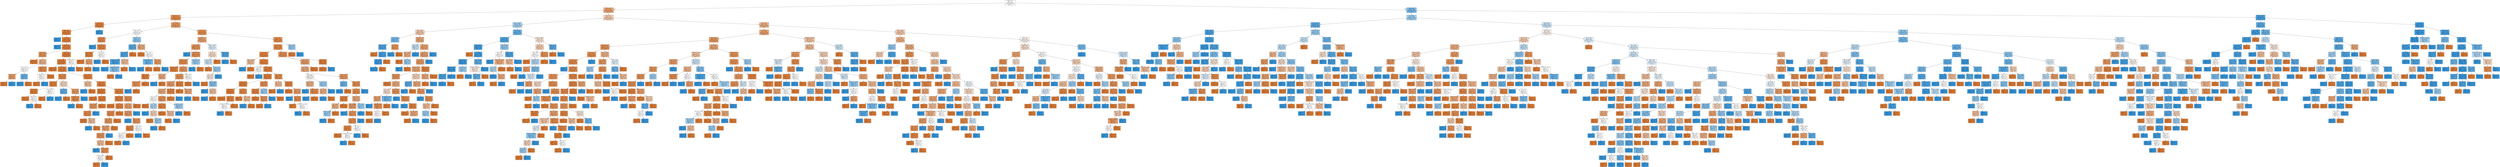 digraph Tree {
node [shape=box, style="filled", color="black", fontname="helvetica"] ;
edge [fontname="helvetica"] ;
0 [label="RUN <= 4.5\ngini = 0.5\nsamples = 6817\nvalue = [3406, 3411]\nclass = 승", fillcolor="#ffffff"] ;
1 [label="RUN <= 2.5\ngini = 0.363\nsamples = 3356\nvalue = [2556, 800]\nclass = 패", fillcolor="#eda877"] ;
0 -> 1 [labeldistance=2.5, labelangle=45, headlabel="True"] ;
2 [label="RUN <= 1.5\ngini = 0.177\nsamples = 1665\nvalue = [1502, 163]\nclass = 패", fillcolor="#e88f4e"] ;
1 -> 2 ;
3 [label="SB <= 7.0\ngini = 0.066\nsamples = 932\nvalue = [900, 32]\nclass = 패", fillcolor="#e68540"] ;
2 -> 3 ;
4 [label="LOB <= 1.5\ngini = 0.064\nsamples = 931\nvalue = [900, 31]\nclass = 패", fillcolor="#e68540"] ;
3 -> 4 ;
5 [label="gini = 0.0\nsamples = 1\nvalue = [0, 1]\nclass = 승", fillcolor="#399de5"] ;
4 -> 5 ;
6 [label="PA <= 17.5\ngini = 0.062\nsamples = 930\nvalue = [900, 30]\nclass = 패", fillcolor="#e68540"] ;
4 -> 6 ;
7 [label="gini = 0.0\nsamples = 1\nvalue = [0, 1]\nclass = 승", fillcolor="#399de5"] ;
6 -> 7 ;
8 [label="AB <= 27.5\ngini = 0.06\nsamples = 929\nvalue = [900, 29]\nclass = 패", fillcolor="#e6853f"] ;
6 -> 8 ;
9 [label="RUN <= 0.5\ngini = 0.26\nsamples = 39\nvalue = [33, 6]\nclass = 패", fillcolor="#ea985d"] ;
8 -> 9 ;
10 [label="gini = 0.0\nsamples = 19\nvalue = [19, 0]\nclass = 패", fillcolor="#e58139"] ;
9 -> 10 ;
11 [label="KK <= 5.5\ngini = 0.42\nsamples = 20\nvalue = [14, 6]\nclass = 패", fillcolor="#f0b78e"] ;
9 -> 11 ;
12 [label="PA <= 30.5\ngini = 0.5\nsamples = 10\nvalue = [5, 5]\nclass = 패", fillcolor="#ffffff"] ;
11 -> 12 ;
13 [label="HR <= 0.5\ngini = 0.32\nsamples = 5\nvalue = [4, 1]\nclass = 패", fillcolor="#eca06a"] ;
12 -> 13 ;
14 [label="gini = 0.0\nsamples = 4\nvalue = [4, 0]\nclass = 패", fillcolor="#e58139"] ;
13 -> 14 ;
15 [label="gini = 0.0\nsamples = 1\nvalue = [0, 1]\nclass = 승", fillcolor="#399de5"] ;
13 -> 15 ;
16 [label="H2 <= 3.0\ngini = 0.32\nsamples = 5\nvalue = [1, 4]\nclass = 승", fillcolor="#6ab6ec"] ;
12 -> 16 ;
17 [label="gini = 0.0\nsamples = 4\nvalue = [0, 4]\nclass = 승", fillcolor="#399de5"] ;
16 -> 17 ;
18 [label="gini = 0.0\nsamples = 1\nvalue = [1, 0]\nclass = 패", fillcolor="#e58139"] ;
16 -> 18 ;
19 [label="P_AB_CN <= 2.5\ngini = 0.18\nsamples = 10\nvalue = [9, 1]\nclass = 패", fillcolor="#e88f4f"] ;
11 -> 19 ;
20 [label="P_AB_CN <= 1.5\ngini = 0.5\nsamples = 2\nvalue = [1, 1]\nclass = 패", fillcolor="#ffffff"] ;
19 -> 20 ;
21 [label="gini = 0.0\nsamples = 1\nvalue = [1, 0]\nclass = 패", fillcolor="#e58139"] ;
20 -> 21 ;
22 [label="gini = 0.0\nsamples = 1\nvalue = [0, 1]\nclass = 승", fillcolor="#399de5"] ;
20 -> 22 ;
23 [label="gini = 0.0\nsamples = 8\nvalue = [8, 0]\nclass = 패", fillcolor="#e58139"] ;
19 -> 23 ;
24 [label="AB <= 39.5\ngini = 0.05\nsamples = 890\nvalue = [867, 23]\nclass = 패", fillcolor="#e6843e"] ;
8 -> 24 ;
25 [label="RUN <= 0.5\ngini = 0.048\nsamples = 888\nvalue = [866, 22]\nclass = 패", fillcolor="#e6843e"] ;
24 -> 25 ;
26 [label="gini = 0.0\nsamples = 328\nvalue = [328, 0]\nclass = 패", fillcolor="#e58139"] ;
25 -> 26 ;
27 [label="AB <= 29.5\ngini = 0.075\nsamples = 560\nvalue = [538, 22]\nclass = 패", fillcolor="#e68641"] ;
25 -> 27 ;
28 [label="OOO <= 0.175\ngini = 0.189\nsamples = 85\nvalue = [76, 9]\nclass = 패", fillcolor="#e89050"] ;
27 -> 28 ;
29 [label="BB <= 6.5\ngini = 0.057\nsamples = 68\nvalue = [66, 2]\nclass = 패", fillcolor="#e6853f"] ;
28 -> 29 ;
30 [label="KK <= 13.0\ngini = 0.03\nsamples = 66\nvalue = [65, 1]\nclass = 패", fillcolor="#e5833c"] ;
29 -> 30 ;
31 [label="gini = 0.0\nsamples = 64\nvalue = [64, 0]\nclass = 패", fillcolor="#e58139"] ;
30 -> 31 ;
32 [label="OBP <= 0.21\ngini = 0.5\nsamples = 2\nvalue = [1, 1]\nclass = 패", fillcolor="#ffffff"] ;
30 -> 32 ;
33 [label="gini = 0.0\nsamples = 1\nvalue = [0, 1]\nclass = 승", fillcolor="#399de5"] ;
32 -> 33 ;
34 [label="gini = 0.0\nsamples = 1\nvalue = [1, 0]\nclass = 패", fillcolor="#e58139"] ;
32 -> 34 ;
35 [label="VS_T_ID <= 6.5\ngini = 0.5\nsamples = 2\nvalue = [1, 1]\nclass = 패", fillcolor="#ffffff"] ;
29 -> 35 ;
36 [label="gini = 0.0\nsamples = 1\nvalue = [1, 0]\nclass = 패", fillcolor="#e58139"] ;
35 -> 36 ;
37 [label="gini = 0.0\nsamples = 1\nvalue = [0, 1]\nclass = 승", fillcolor="#399de5"] ;
35 -> 37 ;
38 [label="GD <= 1.5\ngini = 0.484\nsamples = 17\nvalue = [10, 7]\nclass = 패", fillcolor="#f7d9c4"] ;
28 -> 38 ;
39 [label="SF <= 0.5\ngini = 0.278\nsamples = 6\nvalue = [1, 5]\nclass = 승", fillcolor="#61b1ea"] ;
38 -> 39 ;
40 [label="gini = 0.0\nsamples = 5\nvalue = [0, 5]\nclass = 승", fillcolor="#399de5"] ;
39 -> 40 ;
41 [label="gini = 0.0\nsamples = 1\nvalue = [1, 0]\nclass = 패", fillcolor="#e58139"] ;
39 -> 41 ;
42 [label="HP <= 1.5\ngini = 0.298\nsamples = 11\nvalue = [9, 2]\nclass = 패", fillcolor="#eb9d65"] ;
38 -> 42 ;
43 [label="P_AB_CN <= 2.5\ngini = 0.18\nsamples = 10\nvalue = [9, 1]\nclass = 패", fillcolor="#e88f4f"] ;
42 -> 43 ;
44 [label="gini = 0.0\nsamples = 1\nvalue = [0, 1]\nclass = 승", fillcolor="#399de5"] ;
43 -> 44 ;
45 [label="gini = 0.0\nsamples = 9\nvalue = [9, 0]\nclass = 패", fillcolor="#e58139"] ;
43 -> 45 ;
46 [label="gini = 0.0\nsamples = 1\nvalue = [0, 1]\nclass = 승", fillcolor="#399de5"] ;
42 -> 46 ;
47 [label="PA <= 30.5\ngini = 0.053\nsamples = 475\nvalue = [462, 13]\nclass = 패", fillcolor="#e6853f"] ;
27 -> 47 ;
48 [label="H2 <= 1.0\ngini = 0.444\nsamples = 3\nvalue = [2, 1]\nclass = 패", fillcolor="#f2c09c"] ;
47 -> 48 ;
49 [label="gini = 0.0\nsamples = 1\nvalue = [0, 1]\nclass = 승", fillcolor="#399de5"] ;
48 -> 49 ;
50 [label="gini = 0.0\nsamples = 2\nvalue = [2, 0]\nclass = 패", fillcolor="#e58139"] ;
48 -> 50 ;
51 [label="BB <= 2.5\ngini = 0.05\nsamples = 472\nvalue = [460, 12]\nclass = 패", fillcolor="#e6843e"] ;
47 -> 51 ;
52 [label="OOO <= 0.224\ngini = 0.014\nsamples = 275\nvalue = [273, 2]\nclass = 패", fillcolor="#e5823a"] ;
51 -> 52 ;
53 [label="gini = 0.0\nsamples = 189\nvalue = [189, 0]\nclass = 패", fillcolor="#e58139"] ;
52 -> 53 ;
54 [label="PA <= 33.5\ngini = 0.045\nsamples = 86\nvalue = [84, 2]\nclass = 패", fillcolor="#e6843e"] ;
52 -> 54 ;
55 [label="LOB <= 14.5\ngini = 0.278\nsamples = 12\nvalue = [10, 2]\nclass = 패", fillcolor="#ea9a61"] ;
54 -> 55 ;
56 [label="H2 <= 3.0\ngini = 0.165\nsamples = 11\nvalue = [10, 1]\nclass = 패", fillcolor="#e88e4d"] ;
55 -> 56 ;
57 [label="gini = 0.0\nsamples = 8\nvalue = [8, 0]\nclass = 패", fillcolor="#e58139"] ;
56 -> 57 ;
58 [label="LOB <= 12.5\ngini = 0.444\nsamples = 3\nvalue = [2, 1]\nclass = 패", fillcolor="#f2c09c"] ;
56 -> 58 ;
59 [label="gini = 0.0\nsamples = 1\nvalue = [0, 1]\nclass = 승", fillcolor="#399de5"] ;
58 -> 59 ;
60 [label="gini = 0.0\nsamples = 2\nvalue = [2, 0]\nclass = 패", fillcolor="#e58139"] ;
58 -> 60 ;
61 [label="gini = 0.0\nsamples = 1\nvalue = [0, 1]\nclass = 승", fillcolor="#399de5"] ;
55 -> 61 ;
62 [label="gini = 0.0\nsamples = 74\nvalue = [74, 0]\nclass = 패", fillcolor="#e58139"] ;
54 -> 62 ;
63 [label="VS_T_ID <= 7.5\ngini = 0.096\nsamples = 197\nvalue = [187, 10]\nclass = 패", fillcolor="#e68844"] ;
51 -> 63 ;
64 [label="P_AB_CN <= 6.5\ngini = 0.062\nsamples = 157\nvalue = [152, 5]\nclass = 패", fillcolor="#e68540"] ;
63 -> 64 ;
65 [label="gini = 0.0\nsamples = 68\nvalue = [68, 0]\nclass = 패", fillcolor="#e58139"] ;
64 -> 65 ;
66 [label="KK <= 7.5\ngini = 0.106\nsamples = 89\nvalue = [84, 5]\nclass = 패", fillcolor="#e78845"] ;
64 -> 66 ;
67 [label="GD <= 1.5\ngini = 0.183\nsamples = 49\nvalue = [44, 5]\nclass = 패", fillcolor="#e88f50"] ;
66 -> 67 ;
68 [label="AB <= 33.5\ngini = 0.271\nsamples = 31\nvalue = [26, 5]\nclass = 패", fillcolor="#ea995f"] ;
67 -> 68 ;
69 [label="OOO <= 0.234\ngini = 0.351\nsamples = 22\nvalue = [17, 5]\nclass = 패", fillcolor="#eda673"] ;
68 -> 69 ;
70 [label="VS_T_ID <= 4.5\ngini = 0.255\nsamples = 20\nvalue = [17, 3]\nclass = 패", fillcolor="#ea975c"] ;
69 -> 70 ;
71 [label="T_ID <= 1.5\ngini = 0.444\nsamples = 9\nvalue = [6, 3]\nclass = 패", fillcolor="#f2c09c"] ;
70 -> 71 ;
72 [label="gini = 0.0\nsamples = 2\nvalue = [0, 2]\nclass = 승", fillcolor="#399de5"] ;
71 -> 72 ;
73 [label="OOO <= 0.164\ngini = 0.245\nsamples = 7\nvalue = [6, 1]\nclass = 패", fillcolor="#e9965a"] ;
71 -> 73 ;
74 [label="OOO <= 0.145\ngini = 0.5\nsamples = 2\nvalue = [1, 1]\nclass = 패", fillcolor="#ffffff"] ;
73 -> 74 ;
75 [label="gini = 0.0\nsamples = 1\nvalue = [1, 0]\nclass = 패", fillcolor="#e58139"] ;
74 -> 75 ;
76 [label="gini = 0.0\nsamples = 1\nvalue = [0, 1]\nclass = 승", fillcolor="#399de5"] ;
74 -> 76 ;
77 [label="gini = 0.0\nsamples = 5\nvalue = [5, 0]\nclass = 패", fillcolor="#e58139"] ;
73 -> 77 ;
78 [label="gini = 0.0\nsamples = 11\nvalue = [11, 0]\nclass = 패", fillcolor="#e58139"] ;
70 -> 78 ;
79 [label="gini = 0.0\nsamples = 2\nvalue = [0, 2]\nclass = 승", fillcolor="#399de5"] ;
69 -> 79 ;
80 [label="gini = 0.0\nsamples = 9\nvalue = [9, 0]\nclass = 패", fillcolor="#e58139"] ;
68 -> 80 ;
81 [label="gini = 0.0\nsamples = 18\nvalue = [18, 0]\nclass = 패", fillcolor="#e58139"] ;
67 -> 81 ;
82 [label="gini = 0.0\nsamples = 40\nvalue = [40, 0]\nclass = 패", fillcolor="#e58139"] ;
66 -> 82 ;
83 [label="T_ID <= 4.5\ngini = 0.219\nsamples = 40\nvalue = [35, 5]\nclass = 패", fillcolor="#e99355"] ;
63 -> 83 ;
84 [label="SB <= 3.0\ngini = 0.34\nsamples = 23\nvalue = [18, 5]\nclass = 패", fillcolor="#eca470"] ;
83 -> 84 ;
85 [label="RBI <= 0.5\ngini = 0.298\nsamples = 22\nvalue = [18, 4]\nclass = 패", fillcolor="#eb9d65"] ;
84 -> 85 ;
86 [label="gini = 0.0\nsamples = 1\nvalue = [0, 1]\nclass = 승", fillcolor="#399de5"] ;
85 -> 86 ;
87 [label="KK <= 11.0\ngini = 0.245\nsamples = 21\nvalue = [18, 3]\nclass = 패", fillcolor="#e9965a"] ;
85 -> 87 ;
88 [label="PA <= 33.5\ngini = 0.111\nsamples = 17\nvalue = [16, 1]\nclass = 패", fillcolor="#e78945"] ;
87 -> 88 ;
89 [label="H2 <= 3.0\ngini = 0.5\nsamples = 2\nvalue = [1, 1]\nclass = 패", fillcolor="#ffffff"] ;
88 -> 89 ;
90 [label="gini = 0.0\nsamples = 1\nvalue = [1, 0]\nclass = 패", fillcolor="#e58139"] ;
89 -> 90 ;
91 [label="gini = 0.0\nsamples = 1\nvalue = [0, 1]\nclass = 승", fillcolor="#399de5"] ;
89 -> 91 ;
92 [label="gini = 0.0\nsamples = 15\nvalue = [15, 0]\nclass = 패", fillcolor="#e58139"] ;
88 -> 92 ;
93 [label="LOB <= 18.0\ngini = 0.5\nsamples = 4\nvalue = [2, 2]\nclass = 패", fillcolor="#ffffff"] ;
87 -> 93 ;
94 [label="gini = 0.0\nsamples = 2\nvalue = [0, 2]\nclass = 승", fillcolor="#399de5"] ;
93 -> 94 ;
95 [label="gini = 0.0\nsamples = 2\nvalue = [2, 0]\nclass = 패", fillcolor="#e58139"] ;
93 -> 95 ;
96 [label="gini = 0.0\nsamples = 1\nvalue = [0, 1]\nclass = 승", fillcolor="#399de5"] ;
84 -> 96 ;
97 [label="gini = 0.0\nsamples = 17\nvalue = [17, 0]\nclass = 패", fillcolor="#e58139"] ;
83 -> 97 ;
98 [label="P_HIT_CN <= 1.5\ngini = 0.5\nsamples = 2\nvalue = [1, 1]\nclass = 패", fillcolor="#ffffff"] ;
24 -> 98 ;
99 [label="gini = 0.0\nsamples = 1\nvalue = [0, 1]\nclass = 승", fillcolor="#399de5"] ;
98 -> 99 ;
100 [label="gini = 0.0\nsamples = 1\nvalue = [1, 0]\nclass = 패", fillcolor="#e58139"] ;
98 -> 100 ;
101 [label="gini = 0.0\nsamples = 1\nvalue = [0, 1]\nclass = 승", fillcolor="#399de5"] ;
3 -> 101 ;
102 [label="AB <= 29.5\ngini = 0.294\nsamples = 733\nvalue = [602, 131]\nclass = 패", fillcolor="#eb9c64"] ;
2 -> 102 ;
103 [label="OOO <= 0.146\ngini = 0.5\nsamples = 98\nvalue = [49, 49]\nclass = 패", fillcolor="#ffffff"] ;
102 -> 103 ;
104 [label="AB <= 26.0\ngini = 0.175\nsamples = 31\nvalue = [28, 3]\nclass = 패", fillcolor="#e88e4e"] ;
103 -> 104 ;
105 [label="gini = 0.0\nsamples = 1\nvalue = [0, 1]\nclass = 승", fillcolor="#399de5"] ;
104 -> 105 ;
106 [label="P_HIT_CN <= 1.5\ngini = 0.124\nsamples = 30\nvalue = [28, 2]\nclass = 패", fillcolor="#e78a47"] ;
104 -> 106 ;
107 [label="KK <= 10.0\ngini = 0.069\nsamples = 28\nvalue = [27, 1]\nclass = 패", fillcolor="#e68640"] ;
106 -> 107 ;
108 [label="gini = 0.0\nsamples = 24\nvalue = [24, 0]\nclass = 패", fillcolor="#e58139"] ;
107 -> 108 ;
109 [label="T_ID <= 8.0\ngini = 0.375\nsamples = 4\nvalue = [3, 1]\nclass = 패", fillcolor="#eeab7b"] ;
107 -> 109 ;
110 [label="gini = 0.0\nsamples = 3\nvalue = [3, 0]\nclass = 패", fillcolor="#e58139"] ;
109 -> 110 ;
111 [label="gini = 0.0\nsamples = 1\nvalue = [0, 1]\nclass = 승", fillcolor="#399de5"] ;
109 -> 111 ;
112 [label="PA <= 33.0\ngini = 0.5\nsamples = 2\nvalue = [1, 1]\nclass = 패", fillcolor="#ffffff"] ;
106 -> 112 ;
113 [label="gini = 0.0\nsamples = 1\nvalue = [0, 1]\nclass = 승", fillcolor="#399de5"] ;
112 -> 113 ;
114 [label="gini = 0.0\nsamples = 1\nvalue = [1, 0]\nclass = 패", fillcolor="#e58139"] ;
112 -> 114 ;
115 [label="TB_SC <= 0.5\ngini = 0.43\nsamples = 67\nvalue = [21, 46]\nclass = 승", fillcolor="#93caf1"] ;
103 -> 115 ;
116 [label="HR <= 1.5\ngini = 0.249\nsamples = 48\nvalue = [7, 41]\nclass = 승", fillcolor="#5baee9"] ;
115 -> 116 ;
117 [label="PA <= 35.5\ngini = 0.194\nsamples = 46\nvalue = [5, 41]\nclass = 승", fillcolor="#51a9e8"] ;
116 -> 117 ;
118 [label="P_HRA_RT <= 0.236\ngini = 0.13\nsamples = 43\nvalue = [3, 40]\nclass = 승", fillcolor="#48a4e7"] ;
117 -> 118 ;
119 [label="gini = 0.0\nsamples = 32\nvalue = [0, 32]\nclass = 승", fillcolor="#399de5"] ;
118 -> 119 ;
120 [label="P_HRA_RT <= 0.268\ngini = 0.397\nsamples = 11\nvalue = [3, 8]\nclass = 승", fillcolor="#83c2ef"] ;
118 -> 120 ;
121 [label="gini = 0.0\nsamples = 3\nvalue = [3, 0]\nclass = 패", fillcolor="#e58139"] ;
120 -> 121 ;
122 [label="gini = 0.0\nsamples = 8\nvalue = [0, 8]\nclass = 승", fillcolor="#399de5"] ;
120 -> 122 ;
123 [label="OBP <= 0.367\ngini = 0.444\nsamples = 3\nvalue = [2, 1]\nclass = 패", fillcolor="#f2c09c"] ;
117 -> 123 ;
124 [label="gini = 0.0\nsamples = 2\nvalue = [2, 0]\nclass = 패", fillcolor="#e58139"] ;
123 -> 124 ;
125 [label="gini = 0.0\nsamples = 1\nvalue = [0, 1]\nclass = 승", fillcolor="#399de5"] ;
123 -> 125 ;
126 [label="gini = 0.0\nsamples = 2\nvalue = [2, 0]\nclass = 패", fillcolor="#e58139"] ;
116 -> 126 ;
127 [label="KK <= 6.5\ngini = 0.388\nsamples = 19\nvalue = [14, 5]\nclass = 패", fillcolor="#eeae80"] ;
115 -> 127 ;
128 [label="gini = 0.0\nsamples = 9\nvalue = [9, 0]\nclass = 패", fillcolor="#e58139"] ;
127 -> 128 ;
129 [label="CS <= 0.5\ngini = 0.5\nsamples = 10\nvalue = [5, 5]\nclass = 패", fillcolor="#ffffff"] ;
127 -> 129 ;
130 [label="P_HRA_RT <= 0.211\ngini = 0.32\nsamples = 5\nvalue = [1, 4]\nclass = 승", fillcolor="#6ab6ec"] ;
129 -> 130 ;
131 [label="gini = 0.0\nsamples = 4\nvalue = [0, 4]\nclass = 승", fillcolor="#399de5"] ;
130 -> 131 ;
132 [label="gini = 0.0\nsamples = 1\nvalue = [1, 0]\nclass = 패", fillcolor="#e58139"] ;
130 -> 132 ;
133 [label="SB <= 3.0\ngini = 0.32\nsamples = 5\nvalue = [4, 1]\nclass = 패", fillcolor="#eca06a"] ;
129 -> 133 ;
134 [label="gini = 0.0\nsamples = 4\nvalue = [4, 0]\nclass = 패", fillcolor="#e58139"] ;
133 -> 134 ;
135 [label="gini = 0.0\nsamples = 1\nvalue = [0, 1]\nclass = 승", fillcolor="#399de5"] ;
133 -> 135 ;
136 [label="AB <= 31.5\ngini = 0.225\nsamples = 635\nvalue = [553, 82]\nclass = 패", fillcolor="#e99456"] ;
102 -> 136 ;
137 [label="P_AB_CN <= 7.5\ngini = 0.352\nsamples = 167\nvalue = [129, 38]\nclass = 패", fillcolor="#eda673"] ;
136 -> 137 ;
138 [label="PA <= 30.5\ngini = 0.239\nsamples = 130\nvalue = [112, 18]\nclass = 패", fillcolor="#e99559"] ;
137 -> 138 ;
139 [label="gini = 0.0\nsamples = 2\nvalue = [0, 2]\nclass = 승", fillcolor="#399de5"] ;
138 -> 139 ;
140 [label="OBP <= 0.347\ngini = 0.219\nsamples = 128\nvalue = [112, 16]\nclass = 패", fillcolor="#e99355"] ;
138 -> 140 ;
141 [label="P_HIT_CN <= 0.5\ngini = 0.199\nsamples = 125\nvalue = [111, 14]\nclass = 패", fillcolor="#e89152"] ;
140 -> 141 ;
142 [label="P_AB_CN <= 6.5\ngini = 0.075\nsamples = 51\nvalue = [49, 2]\nclass = 패", fillcolor="#e68641"] ;
141 -> 142 ;
143 [label="RBI <= 1.5\ngini = 0.042\nsamples = 47\nvalue = [46, 1]\nclass = 패", fillcolor="#e6843d"] ;
142 -> 143 ;
144 [label="P_AB_CN <= 2.5\ngini = 0.245\nsamples = 7\nvalue = [6, 1]\nclass = 패", fillcolor="#e9965a"] ;
143 -> 144 ;
145 [label="gini = 0.0\nsamples = 1\nvalue = [0, 1]\nclass = 승", fillcolor="#399de5"] ;
144 -> 145 ;
146 [label="gini = 0.0\nsamples = 6\nvalue = [6, 0]\nclass = 패", fillcolor="#e58139"] ;
144 -> 146 ;
147 [label="gini = 0.0\nsamples = 40\nvalue = [40, 0]\nclass = 패", fillcolor="#e58139"] ;
143 -> 147 ;
148 [label="T_ID <= 1.5\ngini = 0.375\nsamples = 4\nvalue = [3, 1]\nclass = 패", fillcolor="#eeab7b"] ;
142 -> 148 ;
149 [label="gini = 0.0\nsamples = 1\nvalue = [0, 1]\nclass = 승", fillcolor="#399de5"] ;
148 -> 149 ;
150 [label="gini = 0.0\nsamples = 3\nvalue = [3, 0]\nclass = 패", fillcolor="#e58139"] ;
148 -> 150 ;
151 [label="H2 <= 5.0\ngini = 0.272\nsamples = 74\nvalue = [62, 12]\nclass = 패", fillcolor="#ea995f"] ;
141 -> 151 ;
152 [label="SB <= 1.0\ngini = 0.245\nsamples = 70\nvalue = [60, 10]\nclass = 패", fillcolor="#e9965a"] ;
151 -> 152 ;
153 [label="VS_T_ID <= 6.5\ngini = 0.3\nsamples = 49\nvalue = [40, 9]\nclass = 패", fillcolor="#eb9d66"] ;
152 -> 153 ;
154 [label="LOB <= 8.5\ngini = 0.383\nsamples = 31\nvalue = [23, 8]\nclass = 패", fillcolor="#eead7e"] ;
153 -> 154 ;
155 [label="KK <= 5.5\ngini = 0.5\nsamples = 10\nvalue = [5, 5]\nclass = 패", fillcolor="#ffffff"] ;
154 -> 155 ;
156 [label="gini = 0.0\nsamples = 2\nvalue = [2, 0]\nclass = 패", fillcolor="#e58139"] ;
155 -> 156 ;
157 [label="HR <= 0.5\ngini = 0.469\nsamples = 8\nvalue = [3, 5]\nclass = 승", fillcolor="#b0d8f5"] ;
155 -> 157 ;
158 [label="gini = 0.0\nsamples = 3\nvalue = [0, 3]\nclass = 승", fillcolor="#399de5"] ;
157 -> 158 ;
159 [label="AB <= 30.5\ngini = 0.48\nsamples = 5\nvalue = [3, 2]\nclass = 패", fillcolor="#f6d5bd"] ;
157 -> 159 ;
160 [label="gini = 0.0\nsamples = 2\nvalue = [2, 0]\nclass = 패", fillcolor="#e58139"] ;
159 -> 160 ;
161 [label="T_ID <= 8.5\ngini = 0.444\nsamples = 3\nvalue = [1, 2]\nclass = 승", fillcolor="#9ccef2"] ;
159 -> 161 ;
162 [label="gini = 0.0\nsamples = 2\nvalue = [0, 2]\nclass = 승", fillcolor="#399de5"] ;
161 -> 162 ;
163 [label="gini = 0.0\nsamples = 1\nvalue = [1, 0]\nclass = 패", fillcolor="#e58139"] ;
161 -> 163 ;
164 [label="CS <= 0.5\ngini = 0.245\nsamples = 21\nvalue = [18, 3]\nclass = 패", fillcolor="#e9965a"] ;
154 -> 164 ;
165 [label="HP <= 1.5\ngini = 0.105\nsamples = 18\nvalue = [17, 1]\nclass = 패", fillcolor="#e78845"] ;
164 -> 165 ;
166 [label="gini = 0.0\nsamples = 15\nvalue = [15, 0]\nclass = 패", fillcolor="#e58139"] ;
165 -> 166 ;
167 [label="TB_SC <= 0.5\ngini = 0.444\nsamples = 3\nvalue = [2, 1]\nclass = 패", fillcolor="#f2c09c"] ;
165 -> 167 ;
168 [label="gini = 0.0\nsamples = 2\nvalue = [2, 0]\nclass = 패", fillcolor="#e58139"] ;
167 -> 168 ;
169 [label="gini = 0.0\nsamples = 1\nvalue = [0, 1]\nclass = 승", fillcolor="#399de5"] ;
167 -> 169 ;
170 [label="P_HIT_CN <= 1.5\ngini = 0.444\nsamples = 3\nvalue = [1, 2]\nclass = 승", fillcolor="#9ccef2"] ;
164 -> 170 ;
171 [label="gini = 0.0\nsamples = 2\nvalue = [0, 2]\nclass = 승", fillcolor="#399de5"] ;
170 -> 171 ;
172 [label="gini = 0.0\nsamples = 1\nvalue = [1, 0]\nclass = 패", fillcolor="#e58139"] ;
170 -> 172 ;
173 [label="OOO <= 0.246\ngini = 0.105\nsamples = 18\nvalue = [17, 1]\nclass = 패", fillcolor="#e78845"] ;
153 -> 173 ;
174 [label="gini = 0.0\nsamples = 17\nvalue = [17, 0]\nclass = 패", fillcolor="#e58139"] ;
173 -> 174 ;
175 [label="gini = 0.0\nsamples = 1\nvalue = [0, 1]\nclass = 승", fillcolor="#399de5"] ;
173 -> 175 ;
176 [label="PA <= 35.5\ngini = 0.091\nsamples = 21\nvalue = [20, 1]\nclass = 패", fillcolor="#e68743"] ;
152 -> 176 ;
177 [label="gini = 0.0\nsamples = 17\nvalue = [17, 0]\nclass = 패", fillcolor="#e58139"] ;
176 -> 177 ;
178 [label="OBP <= 0.292\ngini = 0.375\nsamples = 4\nvalue = [3, 1]\nclass = 패", fillcolor="#eeab7b"] ;
176 -> 178 ;
179 [label="gini = 0.0\nsamples = 1\nvalue = [0, 1]\nclass = 승", fillcolor="#399de5"] ;
178 -> 179 ;
180 [label="gini = 0.0\nsamples = 3\nvalue = [3, 0]\nclass = 패", fillcolor="#e58139"] ;
178 -> 180 ;
181 [label="LOB <= 10.0\ngini = 0.5\nsamples = 4\nvalue = [2, 2]\nclass = 패", fillcolor="#ffffff"] ;
151 -> 181 ;
182 [label="gini = 0.0\nsamples = 2\nvalue = [2, 0]\nclass = 패", fillcolor="#e58139"] ;
181 -> 182 ;
183 [label="gini = 0.0\nsamples = 2\nvalue = [0, 2]\nclass = 승", fillcolor="#399de5"] ;
181 -> 183 ;
184 [label="P_AB_CN <= 6.5\ngini = 0.444\nsamples = 3\nvalue = [1, 2]\nclass = 승", fillcolor="#9ccef2"] ;
140 -> 184 ;
185 [label="gini = 0.0\nsamples = 2\nvalue = [0, 2]\nclass = 승", fillcolor="#399de5"] ;
184 -> 185 ;
186 [label="gini = 0.0\nsamples = 1\nvalue = [1, 0]\nclass = 패", fillcolor="#e58139"] ;
184 -> 186 ;
187 [label="OOO <= 0.278\ngini = 0.497\nsamples = 37\nvalue = [17, 20]\nclass = 승", fillcolor="#e1f0fb"] ;
137 -> 187 ;
188 [label="GD <= 1.5\ngini = 0.49\nsamples = 28\nvalue = [16, 12]\nclass = 패", fillcolor="#f8e0ce"] ;
187 -> 188 ;
189 [label="VS_T_ID <= 1.5\ngini = 0.49\nsamples = 21\nvalue = [9, 12]\nclass = 승", fillcolor="#cee6f8"] ;
188 -> 189 ;
190 [label="gini = 0.0\nsamples = 3\nvalue = [3, 0]\nclass = 패", fillcolor="#e58139"] ;
189 -> 190 ;
191 [label="T_ID <= 4.5\ngini = 0.444\nsamples = 18\nvalue = [6, 12]\nclass = 승", fillcolor="#9ccef2"] ;
189 -> 191 ;
192 [label="KK <= 5.5\ngini = 0.496\nsamples = 11\nvalue = [6, 5]\nclass = 패", fillcolor="#fbeade"] ;
191 -> 192 ;
193 [label="gini = 0.0\nsamples = 4\nvalue = [4, 0]\nclass = 패", fillcolor="#e58139"] ;
192 -> 193 ;
194 [label="OOO <= 0.229\ngini = 0.408\nsamples = 7\nvalue = [2, 5]\nclass = 승", fillcolor="#88c4ef"] ;
192 -> 194 ;
195 [label="gini = 0.0\nsamples = 4\nvalue = [0, 4]\nclass = 승", fillcolor="#399de5"] ;
194 -> 195 ;
196 [label="PA <= 35.5\ngini = 0.444\nsamples = 3\nvalue = [2, 1]\nclass = 패", fillcolor="#f2c09c"] ;
194 -> 196 ;
197 [label="gini = 0.0\nsamples = 1\nvalue = [0, 1]\nclass = 승", fillcolor="#399de5"] ;
196 -> 197 ;
198 [label="gini = 0.0\nsamples = 2\nvalue = [2, 0]\nclass = 패", fillcolor="#e58139"] ;
196 -> 198 ;
199 [label="gini = 0.0\nsamples = 7\nvalue = [0, 7]\nclass = 승", fillcolor="#399de5"] ;
191 -> 199 ;
200 [label="gini = 0.0\nsamples = 7\nvalue = [7, 0]\nclass = 패", fillcolor="#e58139"] ;
188 -> 200 ;
201 [label="TB_SC <= 0.5\ngini = 0.198\nsamples = 9\nvalue = [1, 8]\nclass = 승", fillcolor="#52a9e8"] ;
187 -> 201 ;
202 [label="gini = 0.0\nsamples = 8\nvalue = [0, 8]\nclass = 승", fillcolor="#399de5"] ;
201 -> 202 ;
203 [label="gini = 0.0\nsamples = 1\nvalue = [1, 0]\nclass = 패", fillcolor="#e58139"] ;
201 -> 203 ;
204 [label="BB <= 7.5\ngini = 0.17\nsamples = 468\nvalue = [424, 44]\nclass = 패", fillcolor="#e88e4e"] ;
136 -> 204 ;
205 [label="OBP <= 0.293\ngini = 0.164\nsamples = 465\nvalue = [423, 42]\nclass = 패", fillcolor="#e88e4d"] ;
204 -> 205 ;
206 [label="KK <= 3.5\ngini = 0.105\nsamples = 252\nvalue = [238, 14]\nclass = 패", fillcolor="#e78845"] ;
205 -> 206 ;
207 [label="OBP <= 0.243\ngini = 0.444\nsamples = 6\nvalue = [4, 2]\nclass = 패", fillcolor="#f2c09c"] ;
206 -> 207 ;
208 [label="gini = 0.0\nsamples = 2\nvalue = [0, 2]\nclass = 승", fillcolor="#399de5"] ;
207 -> 208 ;
209 [label="gini = 0.0\nsamples = 4\nvalue = [4, 0]\nclass = 패", fillcolor="#e58139"] ;
207 -> 209 ;
210 [label="HIT <= 3.5\ngini = 0.093\nsamples = 246\nvalue = [234, 12]\nclass = 패", fillcolor="#e68743"] ;
206 -> 210 ;
211 [label="T_ID <= 6.5\ngini = 0.5\nsamples = 2\nvalue = [1, 1]\nclass = 패", fillcolor="#ffffff"] ;
210 -> 211 ;
212 [label="gini = 0.0\nsamples = 1\nvalue = [1, 0]\nclass = 패", fillcolor="#e58139"] ;
211 -> 212 ;
213 [label="gini = 0.0\nsamples = 1\nvalue = [0, 1]\nclass = 승", fillcolor="#399de5"] ;
211 -> 213 ;
214 [label="OOO <= 0.232\ngini = 0.086\nsamples = 244\nvalue = [233, 11]\nclass = 패", fillcolor="#e68742"] ;
210 -> 214 ;
215 [label="VS_T_ID <= 8.5\ngini = 0.052\nsamples = 189\nvalue = [184, 5]\nclass = 패", fillcolor="#e6843e"] ;
214 -> 215 ;
216 [label="SB <= 3.0\ngini = 0.024\nsamples = 165\nvalue = [163, 2]\nclass = 패", fillcolor="#e5833b"] ;
215 -> 216 ;
217 [label="BB <= 3.5\ngini = 0.013\nsamples = 153\nvalue = [152, 1]\nclass = 패", fillcolor="#e5823a"] ;
216 -> 217 ;
218 [label="gini = 0.0\nsamples = 136\nvalue = [136, 0]\nclass = 패", fillcolor="#e58139"] ;
217 -> 218 ;
219 [label="LOB <= 11.5\ngini = 0.111\nsamples = 17\nvalue = [16, 1]\nclass = 패", fillcolor="#e78945"] ;
217 -> 219 ;
220 [label="P_HRA_RT <= 0.238\ngini = 0.5\nsamples = 2\nvalue = [1, 1]\nclass = 패", fillcolor="#ffffff"] ;
219 -> 220 ;
221 [label="gini = 0.0\nsamples = 1\nvalue = [0, 1]\nclass = 승", fillcolor="#399de5"] ;
220 -> 221 ;
222 [label="gini = 0.0\nsamples = 1\nvalue = [1, 0]\nclass = 패", fillcolor="#e58139"] ;
220 -> 222 ;
223 [label="gini = 0.0\nsamples = 15\nvalue = [15, 0]\nclass = 패", fillcolor="#e58139"] ;
219 -> 223 ;
224 [label="SF <= 0.5\ngini = 0.153\nsamples = 12\nvalue = [11, 1]\nclass = 패", fillcolor="#e78c4b"] ;
216 -> 224 ;
225 [label="gini = 0.0\nsamples = 9\nvalue = [9, 0]\nclass = 패", fillcolor="#e58139"] ;
224 -> 225 ;
226 [label="LOB <= 15.0\ngini = 0.444\nsamples = 3\nvalue = [2, 1]\nclass = 패", fillcolor="#f2c09c"] ;
224 -> 226 ;
227 [label="gini = 0.0\nsamples = 1\nvalue = [0, 1]\nclass = 승", fillcolor="#399de5"] ;
226 -> 227 ;
228 [label="gini = 0.0\nsamples = 2\nvalue = [2, 0]\nclass = 패", fillcolor="#e58139"] ;
226 -> 228 ;
229 [label="AB <= 35.5\ngini = 0.219\nsamples = 24\nvalue = [21, 3]\nclass = 패", fillcolor="#e99355"] ;
215 -> 229 ;
230 [label="HR <= 0.5\ngini = 0.091\nsamples = 21\nvalue = [20, 1]\nclass = 패", fillcolor="#e68743"] ;
229 -> 230 ;
231 [label="gini = 0.0\nsamples = 14\nvalue = [14, 0]\nclass = 패", fillcolor="#e58139"] ;
230 -> 231 ;
232 [label="LOB <= 12.5\ngini = 0.245\nsamples = 7\nvalue = [6, 1]\nclass = 패", fillcolor="#e9965a"] ;
230 -> 232 ;
233 [label="gini = 0.0\nsamples = 6\nvalue = [6, 0]\nclass = 패", fillcolor="#e58139"] ;
232 -> 233 ;
234 [label="gini = 0.0\nsamples = 1\nvalue = [0, 1]\nclass = 승", fillcolor="#399de5"] ;
232 -> 234 ;
235 [label="PA <= 46.5\ngini = 0.444\nsamples = 3\nvalue = [1, 2]\nclass = 승", fillcolor="#9ccef2"] ;
229 -> 235 ;
236 [label="gini = 0.0\nsamples = 2\nvalue = [0, 2]\nclass = 승", fillcolor="#399de5"] ;
235 -> 236 ;
237 [label="gini = 0.0\nsamples = 1\nvalue = [1, 0]\nclass = 패", fillcolor="#e58139"] ;
235 -> 237 ;
238 [label="H2 <= 1.0\ngini = 0.194\nsamples = 55\nvalue = [49, 6]\nclass = 패", fillcolor="#e89051"] ;
214 -> 238 ;
239 [label="BB <= 1.5\ngini = 0.444\nsamples = 12\nvalue = [8, 4]\nclass = 패", fillcolor="#f2c09c"] ;
238 -> 239 ;
240 [label="gini = 0.0\nsamples = 8\nvalue = [8, 0]\nclass = 패", fillcolor="#e58139"] ;
239 -> 240 ;
241 [label="gini = 0.0\nsamples = 4\nvalue = [0, 4]\nclass = 승", fillcolor="#399de5"] ;
239 -> 241 ;
242 [label="HP <= 0.5\ngini = 0.089\nsamples = 43\nvalue = [41, 2]\nclass = 패", fillcolor="#e68743"] ;
238 -> 242 ;
243 [label="gini = 0.0\nsamples = 33\nvalue = [33, 0]\nclass = 패", fillcolor="#e58139"] ;
242 -> 243 ;
244 [label="T_ID <= 0.5\ngini = 0.32\nsamples = 10\nvalue = [8, 2]\nclass = 패", fillcolor="#eca06a"] ;
242 -> 244 ;
245 [label="gini = 0.0\nsamples = 1\nvalue = [0, 1]\nclass = 승", fillcolor="#399de5"] ;
244 -> 245 ;
246 [label="CS <= 0.5\ngini = 0.198\nsamples = 9\nvalue = [8, 1]\nclass = 패", fillcolor="#e89152"] ;
244 -> 246 ;
247 [label="gini = 0.0\nsamples = 7\nvalue = [7, 0]\nclass = 패", fillcolor="#e58139"] ;
246 -> 247 ;
248 [label="P_HRA_RT <= 0.188\ngini = 0.5\nsamples = 2\nvalue = [1, 1]\nclass = 패", fillcolor="#ffffff"] ;
246 -> 248 ;
249 [label="gini = 0.0\nsamples = 1\nvalue = [0, 1]\nclass = 승", fillcolor="#399de5"] ;
248 -> 249 ;
250 [label="gini = 0.0\nsamples = 1\nvalue = [1, 0]\nclass = 패", fillcolor="#e58139"] ;
248 -> 250 ;
251 [label="GD <= 1.5\ngini = 0.228\nsamples = 213\nvalue = [185, 28]\nclass = 패", fillcolor="#e99457"] ;
205 -> 251 ;
252 [label="KK <= 8.5\ngini = 0.303\nsamples = 145\nvalue = [118, 27]\nclass = 패", fillcolor="#eb9e66"] ;
251 -> 252 ;
253 [label="AB <= 33.5\ngini = 0.389\nsamples = 102\nvalue = [75, 27]\nclass = 패", fillcolor="#eeae80"] ;
252 -> 253 ;
254 [label="SB <= 1.0\ngini = 0.499\nsamples = 29\nvalue = [15, 14]\nclass = 패", fillcolor="#fdf7f2"] ;
253 -> 254 ;
255 [label="OBP <= 0.301\ngini = 0.408\nsamples = 14\nvalue = [10, 4]\nclass = 패", fillcolor="#efb388"] ;
254 -> 255 ;
256 [label="gini = 0.0\nsamples = 3\nvalue = [0, 3]\nclass = 승", fillcolor="#399de5"] ;
255 -> 256 ;
257 [label="P_HIT_CN <= 0.5\ngini = 0.165\nsamples = 11\nvalue = [10, 1]\nclass = 패", fillcolor="#e88e4d"] ;
255 -> 257 ;
258 [label="gini = 0.0\nsamples = 1\nvalue = [0, 1]\nclass = 승", fillcolor="#399de5"] ;
257 -> 258 ;
259 [label="gini = 0.0\nsamples = 10\nvalue = [10, 0]\nclass = 패", fillcolor="#e58139"] ;
257 -> 259 ;
260 [label="HP <= 0.5\ngini = 0.444\nsamples = 15\nvalue = [5, 10]\nclass = 승", fillcolor="#9ccef2"] ;
254 -> 260 ;
261 [label="BB <= 2.5\ngini = 0.408\nsamples = 7\nvalue = [5, 2]\nclass = 패", fillcolor="#efb388"] ;
260 -> 261 ;
262 [label="gini = 0.0\nsamples = 2\nvalue = [0, 2]\nclass = 승", fillcolor="#399de5"] ;
261 -> 262 ;
263 [label="gini = 0.0\nsamples = 5\nvalue = [5, 0]\nclass = 패", fillcolor="#e58139"] ;
261 -> 263 ;
264 [label="gini = 0.0\nsamples = 8\nvalue = [0, 8]\nclass = 승", fillcolor="#399de5"] ;
260 -> 264 ;
265 [label="LOB <= 12.5\ngini = 0.293\nsamples = 73\nvalue = [60, 13]\nclass = 패", fillcolor="#eb9c64"] ;
253 -> 265 ;
266 [label="HR <= 1.5\ngini = 0.32\nsamples = 5\nvalue = [1, 4]\nclass = 승", fillcolor="#6ab6ec"] ;
265 -> 266 ;
267 [label="gini = 0.0\nsamples = 4\nvalue = [0, 4]\nclass = 승", fillcolor="#399de5"] ;
266 -> 267 ;
268 [label="gini = 0.0\nsamples = 1\nvalue = [1, 0]\nclass = 패", fillcolor="#e58139"] ;
266 -> 268 ;
269 [label="OBP <= 0.408\ngini = 0.23\nsamples = 68\nvalue = [59, 9]\nclass = 패", fillcolor="#e99457"] ;
265 -> 269 ;
270 [label="PA <= 39.5\ngini = 0.21\nsamples = 67\nvalue = [59, 8]\nclass = 패", fillcolor="#e99254"] ;
269 -> 270 ;
271 [label="T_ID <= 0.5\ngini = 0.089\nsamples = 43\nvalue = [41, 2]\nclass = 패", fillcolor="#e68743"] ;
270 -> 271 ;
272 [label="GD <= 0.5\ngini = 0.408\nsamples = 7\nvalue = [5, 2]\nclass = 패", fillcolor="#efb388"] ;
271 -> 272 ;
273 [label="OBP <= 0.329\ngini = 0.444\nsamples = 3\nvalue = [1, 2]\nclass = 승", fillcolor="#9ccef2"] ;
272 -> 273 ;
274 [label="gini = 0.0\nsamples = 2\nvalue = [0, 2]\nclass = 승", fillcolor="#399de5"] ;
273 -> 274 ;
275 [label="gini = 0.0\nsamples = 1\nvalue = [1, 0]\nclass = 패", fillcolor="#e58139"] ;
273 -> 275 ;
276 [label="gini = 0.0\nsamples = 4\nvalue = [4, 0]\nclass = 패", fillcolor="#e58139"] ;
272 -> 276 ;
277 [label="gini = 0.0\nsamples = 36\nvalue = [36, 0]\nclass = 패", fillcolor="#e58139"] ;
271 -> 277 ;
278 [label="OOO <= 0.32\ngini = 0.375\nsamples = 24\nvalue = [18, 6]\nclass = 패", fillcolor="#eeab7b"] ;
270 -> 278 ;
279 [label="OBP <= 0.306\ngini = 0.308\nsamples = 21\nvalue = [17, 4]\nclass = 패", fillcolor="#eb9f68"] ;
278 -> 279 ;
280 [label="gini = 0.0\nsamples = 1\nvalue = [0, 1]\nclass = 승", fillcolor="#399de5"] ;
279 -> 280 ;
281 [label="CS <= 1.5\ngini = 0.255\nsamples = 20\nvalue = [17, 3]\nclass = 패", fillcolor="#ea975c"] ;
279 -> 281 ;
282 [label="H3 <= 1.0\ngini = 0.188\nsamples = 19\nvalue = [17, 2]\nclass = 패", fillcolor="#e89050"] ;
281 -> 282 ;
283 [label="H2 <= 5.0\ngini = 0.111\nsamples = 17\nvalue = [16, 1]\nclass = 패", fillcolor="#e78945"] ;
282 -> 283 ;
284 [label="gini = 0.0\nsamples = 15\nvalue = [15, 0]\nclass = 패", fillcolor="#e58139"] ;
283 -> 284 ;
285 [label="P_HRA_RT <= 0.056\ngini = 0.5\nsamples = 2\nvalue = [1, 1]\nclass = 패", fillcolor="#ffffff"] ;
283 -> 285 ;
286 [label="gini = 0.0\nsamples = 1\nvalue = [0, 1]\nclass = 승", fillcolor="#399de5"] ;
285 -> 286 ;
287 [label="gini = 0.0\nsamples = 1\nvalue = [1, 0]\nclass = 패", fillcolor="#e58139"] ;
285 -> 287 ;
288 [label="HP <= 0.5\ngini = 0.5\nsamples = 2\nvalue = [1, 1]\nclass = 패", fillcolor="#ffffff"] ;
282 -> 288 ;
289 [label="gini = 0.0\nsamples = 1\nvalue = [0, 1]\nclass = 승", fillcolor="#399de5"] ;
288 -> 289 ;
290 [label="gini = 0.0\nsamples = 1\nvalue = [1, 0]\nclass = 패", fillcolor="#e58139"] ;
288 -> 290 ;
291 [label="gini = 0.0\nsamples = 1\nvalue = [0, 1]\nclass = 승", fillcolor="#399de5"] ;
281 -> 291 ;
292 [label="AB <= 38.0\ngini = 0.444\nsamples = 3\nvalue = [1, 2]\nclass = 승", fillcolor="#9ccef2"] ;
278 -> 292 ;
293 [label="gini = 0.0\nsamples = 2\nvalue = [0, 2]\nclass = 승", fillcolor="#399de5"] ;
292 -> 293 ;
294 [label="gini = 0.0\nsamples = 1\nvalue = [1, 0]\nclass = 패", fillcolor="#e58139"] ;
292 -> 294 ;
295 [label="gini = 0.0\nsamples = 1\nvalue = [0, 1]\nclass = 승", fillcolor="#399de5"] ;
269 -> 295 ;
296 [label="gini = 0.0\nsamples = 43\nvalue = [43, 0]\nclass = 패", fillcolor="#e58139"] ;
252 -> 296 ;
297 [label="KK <= 12.5\ngini = 0.029\nsamples = 68\nvalue = [67, 1]\nclass = 패", fillcolor="#e5833c"] ;
251 -> 297 ;
298 [label="gini = 0.0\nsamples = 67\nvalue = [67, 0]\nclass = 패", fillcolor="#e58139"] ;
297 -> 298 ;
299 [label="gini = 0.0\nsamples = 1\nvalue = [0, 1]\nclass = 승", fillcolor="#399de5"] ;
297 -> 299 ;
300 [label="AB <= 34.5\ngini = 0.444\nsamples = 3\nvalue = [1, 2]\nclass = 승", fillcolor="#9ccef2"] ;
204 -> 300 ;
301 [label="gini = 0.0\nsamples = 1\nvalue = [1, 0]\nclass = 패", fillcolor="#e58139"] ;
300 -> 301 ;
302 [label="gini = 0.0\nsamples = 2\nvalue = [0, 2]\nclass = 승", fillcolor="#399de5"] ;
300 -> 302 ;
303 [label="AB <= 31.5\ngini = 0.47\nsamples = 1691\nvalue = [1054, 637]\nclass = 패", fillcolor="#f5cdb1"] ;
1 -> 303 ;
304 [label="OOO <= 0.203\ngini = 0.458\nsamples = 440\nvalue = [156, 284]\nclass = 승", fillcolor="#a6d3f3"] ;
303 -> 304 ;
305 [label="AB <= 28.5\ngini = 0.469\nsamples = 168\nvalue = [105, 63]\nclass = 패", fillcolor="#f5cdb0"] ;
304 -> 305 ;
306 [label="PA <= 34.5\ngini = 0.369\nsamples = 41\nvalue = [10, 31]\nclass = 승", fillcolor="#79bded"] ;
305 -> 306 ;
307 [label="OOO <= 0.075\ngini = 0.208\nsamples = 34\nvalue = [4, 30]\nclass = 승", fillcolor="#53aae8"] ;
306 -> 307 ;
308 [label="gini = 0.0\nsamples = 2\nvalue = [2, 0]\nclass = 패", fillcolor="#e58139"] ;
307 -> 308 ;
309 [label="BB <= 5.5\ngini = 0.117\nsamples = 32\nvalue = [2, 30]\nclass = 승", fillcolor="#46a4e7"] ;
307 -> 309 ;
310 [label="GD <= 2.5\ngini = 0.062\nsamples = 31\nvalue = [1, 30]\nclass = 승", fillcolor="#40a0e6"] ;
309 -> 310 ;
311 [label="gini = 0.0\nsamples = 30\nvalue = [0, 30]\nclass = 승", fillcolor="#399de5"] ;
310 -> 311 ;
312 [label="gini = 0.0\nsamples = 1\nvalue = [1, 0]\nclass = 패", fillcolor="#e58139"] ;
310 -> 312 ;
313 [label="gini = 0.0\nsamples = 1\nvalue = [1, 0]\nclass = 패", fillcolor="#e58139"] ;
309 -> 313 ;
314 [label="KK <= 4.5\ngini = 0.245\nsamples = 7\nvalue = [6, 1]\nclass = 패", fillcolor="#e9965a"] ;
306 -> 314 ;
315 [label="gini = 0.0\nsamples = 1\nvalue = [0, 1]\nclass = 승", fillcolor="#399de5"] ;
314 -> 315 ;
316 [label="gini = 0.0\nsamples = 6\nvalue = [6, 0]\nclass = 패", fillcolor="#e58139"] ;
314 -> 316 ;
317 [label="VS_T_ID <= 0.5\ngini = 0.377\nsamples = 127\nvalue = [95, 32]\nclass = 패", fillcolor="#eeab7c"] ;
305 -> 317 ;
318 [label="RUN <= 3.5\ngini = 0.486\nsamples = 12\nvalue = [5, 7]\nclass = 승", fillcolor="#c6e3f8"] ;
317 -> 318 ;
319 [label="OOO <= 0.17\ngini = 0.408\nsamples = 7\nvalue = [5, 2]\nclass = 패", fillcolor="#efb388"] ;
318 -> 319 ;
320 [label="gini = 0.0\nsamples = 4\nvalue = [4, 0]\nclass = 패", fillcolor="#e58139"] ;
319 -> 320 ;
321 [label="BB <= 5.0\ngini = 0.444\nsamples = 3\nvalue = [1, 2]\nclass = 승", fillcolor="#9ccef2"] ;
319 -> 321 ;
322 [label="gini = 0.0\nsamples = 2\nvalue = [0, 2]\nclass = 승", fillcolor="#399de5"] ;
321 -> 322 ;
323 [label="gini = 0.0\nsamples = 1\nvalue = [1, 0]\nclass = 패", fillcolor="#e58139"] ;
321 -> 323 ;
324 [label="gini = 0.0\nsamples = 5\nvalue = [0, 5]\nclass = 승", fillcolor="#399de5"] ;
318 -> 324 ;
325 [label="HP <= 2.5\ngini = 0.34\nsamples = 115\nvalue = [90, 25]\nclass = 패", fillcolor="#eca470"] ;
317 -> 325 ;
326 [label="HR <= 2.5\ngini = 0.324\nsamples = 113\nvalue = [90, 23]\nclass = 패", fillcolor="#eca16c"] ;
325 -> 326 ;
327 [label="BB <= 4.5\ngini = 0.307\nsamples = 111\nvalue = [90, 21]\nclass = 패", fillcolor="#eb9e67"] ;
326 -> 327 ;
328 [label="P_AB_CN <= 6.5\ngini = 0.369\nsamples = 82\nvalue = [62, 20]\nclass = 패", fillcolor="#edaa79"] ;
327 -> 328 ;
329 [label="OOO <= 0.164\ngini = 0.274\nsamples = 55\nvalue = [46, 9]\nclass = 패", fillcolor="#ea9a60"] ;
328 -> 329 ;
330 [label="gini = 0.0\nsamples = 20\nvalue = [20, 0]\nclass = 패", fillcolor="#e58139"] ;
329 -> 330 ;
331 [label="GD <= 0.5\ngini = 0.382\nsamples = 35\nvalue = [26, 9]\nclass = 패", fillcolor="#eead7e"] ;
329 -> 331 ;
332 [label="AB <= 30.5\ngini = 0.49\nsamples = 14\nvalue = [8, 6]\nclass = 패", fillcolor="#f8e0ce"] ;
331 -> 332 ;
333 [label="PA <= 32.5\ngini = 0.346\nsamples = 9\nvalue = [7, 2]\nclass = 패", fillcolor="#eca572"] ;
332 -> 333 ;
334 [label="gini = 0.0\nsamples = 1\nvalue = [0, 1]\nclass = 승", fillcolor="#399de5"] ;
333 -> 334 ;
335 [label="P_AB_CN <= 2.5\ngini = 0.219\nsamples = 8\nvalue = [7, 1]\nclass = 패", fillcolor="#e99355"] ;
333 -> 335 ;
336 [label="LOB <= 5.5\ngini = 0.5\nsamples = 2\nvalue = [1, 1]\nclass = 패", fillcolor="#ffffff"] ;
335 -> 336 ;
337 [label="gini = 0.0\nsamples = 1\nvalue = [1, 0]\nclass = 패", fillcolor="#e58139"] ;
336 -> 337 ;
338 [label="gini = 0.0\nsamples = 1\nvalue = [0, 1]\nclass = 승", fillcolor="#399de5"] ;
336 -> 338 ;
339 [label="gini = 0.0\nsamples = 6\nvalue = [6, 0]\nclass = 패", fillcolor="#e58139"] ;
335 -> 339 ;
340 [label="P_HRA_RT <= 0.083\ngini = 0.32\nsamples = 5\nvalue = [1, 4]\nclass = 승", fillcolor="#6ab6ec"] ;
332 -> 340 ;
341 [label="gini = 0.0\nsamples = 1\nvalue = [1, 0]\nclass = 패", fillcolor="#e58139"] ;
340 -> 341 ;
342 [label="gini = 0.0\nsamples = 4\nvalue = [0, 4]\nclass = 승", fillcolor="#399de5"] ;
340 -> 342 ;
343 [label="KK <= 5.0\ngini = 0.245\nsamples = 21\nvalue = [18, 3]\nclass = 패", fillcolor="#e9965a"] ;
331 -> 343 ;
344 [label="gini = 0.0\nsamples = 1\nvalue = [0, 1]\nclass = 승", fillcolor="#399de5"] ;
343 -> 344 ;
345 [label="P_AB_CN <= 2.0\ngini = 0.18\nsamples = 20\nvalue = [18, 2]\nclass = 패", fillcolor="#e88f4f"] ;
343 -> 345 ;
346 [label="gini = 0.0\nsamples = 1\nvalue = [0, 1]\nclass = 승", fillcolor="#399de5"] ;
345 -> 346 ;
347 [label="RUN <= 3.5\ngini = 0.1\nsamples = 19\nvalue = [18, 1]\nclass = 패", fillcolor="#e68844"] ;
345 -> 347 ;
348 [label="gini = 0.0\nsamples = 15\nvalue = [15, 0]\nclass = 패", fillcolor="#e58139"] ;
347 -> 348 ;
349 [label="VS_T_ID <= 5.5\ngini = 0.375\nsamples = 4\nvalue = [3, 1]\nclass = 패", fillcolor="#eeab7b"] ;
347 -> 349 ;
350 [label="gini = 0.0\nsamples = 3\nvalue = [3, 0]\nclass = 패", fillcolor="#e58139"] ;
349 -> 350 ;
351 [label="gini = 0.0\nsamples = 1\nvalue = [0, 1]\nclass = 승", fillcolor="#399de5"] ;
349 -> 351 ;
352 [label="OBP <= 0.246\ngini = 0.483\nsamples = 27\nvalue = [16, 11]\nclass = 패", fillcolor="#f7d8c1"] ;
328 -> 352 ;
353 [label="SB <= 3.0\ngini = 0.245\nsamples = 7\nvalue = [1, 6]\nclass = 승", fillcolor="#5aade9"] ;
352 -> 353 ;
354 [label="gini = 0.0\nsamples = 6\nvalue = [0, 6]\nclass = 승", fillcolor="#399de5"] ;
353 -> 354 ;
355 [label="gini = 0.0\nsamples = 1\nvalue = [1, 0]\nclass = 패", fillcolor="#e58139"] ;
353 -> 355 ;
356 [label="OBP <= 0.31\ngini = 0.375\nsamples = 20\nvalue = [15, 5]\nclass = 패", fillcolor="#eeab7b"] ;
352 -> 356 ;
357 [label="RBI <= 1.5\ngini = 0.278\nsamples = 18\nvalue = [15, 3]\nclass = 패", fillcolor="#ea9a61"] ;
356 -> 357 ;
358 [label="gini = 0.0\nsamples = 1\nvalue = [0, 1]\nclass = 승", fillcolor="#399de5"] ;
357 -> 358 ;
359 [label="GD <= 0.5\ngini = 0.208\nsamples = 17\nvalue = [15, 2]\nclass = 패", fillcolor="#e89253"] ;
357 -> 359 ;
360 [label="OOO <= 0.18\ngini = 0.444\nsamples = 6\nvalue = [4, 2]\nclass = 패", fillcolor="#f2c09c"] ;
359 -> 360 ;
361 [label="BB <= 3.5\ngini = 0.444\nsamples = 3\nvalue = [1, 2]\nclass = 승", fillcolor="#9ccef2"] ;
360 -> 361 ;
362 [label="gini = 0.0\nsamples = 2\nvalue = [0, 2]\nclass = 승", fillcolor="#399de5"] ;
361 -> 362 ;
363 [label="gini = 0.0\nsamples = 1\nvalue = [1, 0]\nclass = 패", fillcolor="#e58139"] ;
361 -> 363 ;
364 [label="gini = 0.0\nsamples = 3\nvalue = [3, 0]\nclass = 패", fillcolor="#e58139"] ;
360 -> 364 ;
365 [label="gini = 0.0\nsamples = 11\nvalue = [11, 0]\nclass = 패", fillcolor="#e58139"] ;
359 -> 365 ;
366 [label="gini = 0.0\nsamples = 2\nvalue = [0, 2]\nclass = 승", fillcolor="#399de5"] ;
356 -> 366 ;
367 [label="VS_T_ID <= 2.5\ngini = 0.067\nsamples = 29\nvalue = [28, 1]\nclass = 패", fillcolor="#e68640"] ;
327 -> 367 ;
368 [label="SB <= 3.0\ngini = 0.375\nsamples = 4\nvalue = [3, 1]\nclass = 패", fillcolor="#eeab7b"] ;
367 -> 368 ;
369 [label="gini = 0.0\nsamples = 3\nvalue = [3, 0]\nclass = 패", fillcolor="#e58139"] ;
368 -> 369 ;
370 [label="gini = 0.0\nsamples = 1\nvalue = [0, 1]\nclass = 승", fillcolor="#399de5"] ;
368 -> 370 ;
371 [label="gini = 0.0\nsamples = 25\nvalue = [25, 0]\nclass = 패", fillcolor="#e58139"] ;
367 -> 371 ;
372 [label="gini = 0.0\nsamples = 2\nvalue = [0, 2]\nclass = 승", fillcolor="#399de5"] ;
326 -> 372 ;
373 [label="gini = 0.0\nsamples = 2\nvalue = [0, 2]\nclass = 승", fillcolor="#399de5"] ;
325 -> 373 ;
374 [label="TB_SC <= 0.5\ngini = 0.305\nsamples = 272\nvalue = [51, 221]\nclass = 승", fillcolor="#67b4eb"] ;
304 -> 374 ;
375 [label="GD <= 1.5\ngini = 0.198\nsamples = 225\nvalue = [25, 200]\nclass = 승", fillcolor="#52a9e8"] ;
374 -> 375 ;
376 [label="AB <= 22.5\ngini = 0.098\nsamples = 175\nvalue = [9, 166]\nclass = 승", fillcolor="#44a2e6"] ;
375 -> 376 ;
377 [label="gini = 0.0\nsamples = 1\nvalue = [1, 0]\nclass = 패", fillcolor="#e58139"] ;
376 -> 377 ;
378 [label="PA <= 36.5\ngini = 0.088\nsamples = 174\nvalue = [8, 166]\nclass = 승", fillcolor="#43a2e6"] ;
376 -> 378 ;
379 [label="HR <= 2.5\ngini = 0.028\nsamples = 139\nvalue = [2, 137]\nclass = 승", fillcolor="#3c9ee5"] ;
378 -> 379 ;
380 [label="OBP <= 0.274\ngini = 0.015\nsamples = 136\nvalue = [1, 135]\nclass = 승", fillcolor="#3a9ee5"] ;
379 -> 380 ;
381 [label="OBP <= 0.27\ngini = 0.153\nsamples = 12\nvalue = [1, 11]\nclass = 승", fillcolor="#4ba6e7"] ;
380 -> 381 ;
382 [label="gini = 0.0\nsamples = 11\nvalue = [0, 11]\nclass = 승", fillcolor="#399de5"] ;
381 -> 382 ;
383 [label="gini = 0.0\nsamples = 1\nvalue = [1, 0]\nclass = 패", fillcolor="#e58139"] ;
381 -> 383 ;
384 [label="gini = 0.0\nsamples = 124\nvalue = [0, 124]\nclass = 승", fillcolor="#399de5"] ;
380 -> 384 ;
385 [label="VS_T_ID <= 4.0\ngini = 0.444\nsamples = 3\nvalue = [1, 2]\nclass = 승", fillcolor="#9ccef2"] ;
379 -> 385 ;
386 [label="gini = 0.0\nsamples = 1\nvalue = [1, 0]\nclass = 패", fillcolor="#e58139"] ;
385 -> 386 ;
387 [label="gini = 0.0\nsamples = 2\nvalue = [0, 2]\nclass = 승", fillcolor="#399de5"] ;
385 -> 387 ;
388 [label="OBP <= 0.36\ngini = 0.284\nsamples = 35\nvalue = [6, 29]\nclass = 승", fillcolor="#62b1ea"] ;
378 -> 388 ;
389 [label="P_HRA_RT <= 0.236\ngini = 0.496\nsamples = 11\nvalue = [6, 5]\nclass = 패", fillcolor="#fbeade"] ;
388 -> 389 ;
390 [label="OBP <= 0.315\ngini = 0.278\nsamples = 6\nvalue = [1, 5]\nclass = 승", fillcolor="#61b1ea"] ;
389 -> 390 ;
391 [label="gini = 0.0\nsamples = 1\nvalue = [1, 0]\nclass = 패", fillcolor="#e58139"] ;
390 -> 391 ;
392 [label="gini = 0.0\nsamples = 5\nvalue = [0, 5]\nclass = 승", fillcolor="#399de5"] ;
390 -> 392 ;
393 [label="gini = 0.0\nsamples = 5\nvalue = [5, 0]\nclass = 패", fillcolor="#e58139"] ;
389 -> 393 ;
394 [label="gini = 0.0\nsamples = 24\nvalue = [0, 24]\nclass = 승", fillcolor="#399de5"] ;
388 -> 394 ;
395 [label="OOO <= 0.268\ngini = 0.435\nsamples = 50\nvalue = [16, 34]\nclass = 승", fillcolor="#96cbf1"] ;
375 -> 395 ;
396 [label="AB <= 28.5\ngini = 0.5\nsamples = 28\nvalue = [14, 14]\nclass = 패", fillcolor="#ffffff"] ;
395 -> 396 ;
397 [label="gini = 0.0\nsamples = 9\nvalue = [0, 9]\nclass = 승", fillcolor="#399de5"] ;
396 -> 397 ;
398 [label="P_HRA_RT <= 0.191\ngini = 0.388\nsamples = 19\nvalue = [14, 5]\nclass = 패", fillcolor="#eeae80"] ;
396 -> 398 ;
399 [label="HP <= 0.5\ngini = 0.469\nsamples = 8\nvalue = [3, 5]\nclass = 승", fillcolor="#b0d8f5"] ;
398 -> 399 ;
400 [label="gini = 0.0\nsamples = 4\nvalue = [0, 4]\nclass = 승", fillcolor="#399de5"] ;
399 -> 400 ;
401 [label="HP <= 2.5\ngini = 0.375\nsamples = 4\nvalue = [3, 1]\nclass = 패", fillcolor="#eeab7b"] ;
399 -> 401 ;
402 [label="gini = 0.0\nsamples = 3\nvalue = [3, 0]\nclass = 패", fillcolor="#e58139"] ;
401 -> 402 ;
403 [label="gini = 0.0\nsamples = 1\nvalue = [0, 1]\nclass = 승", fillcolor="#399de5"] ;
401 -> 403 ;
404 [label="gini = 0.0\nsamples = 11\nvalue = [11, 0]\nclass = 패", fillcolor="#e58139"] ;
398 -> 404 ;
405 [label="VS_T_ID <= 0.5\ngini = 0.165\nsamples = 22\nvalue = [2, 20]\nclass = 승", fillcolor="#4da7e8"] ;
395 -> 405 ;
406 [label="OBP <= 0.396\ngini = 0.444\nsamples = 3\nvalue = [2, 1]\nclass = 패", fillcolor="#f2c09c"] ;
405 -> 406 ;
407 [label="gini = 0.0\nsamples = 2\nvalue = [2, 0]\nclass = 패", fillcolor="#e58139"] ;
406 -> 407 ;
408 [label="gini = 0.0\nsamples = 1\nvalue = [0, 1]\nclass = 승", fillcolor="#399de5"] ;
406 -> 408 ;
409 [label="gini = 0.0\nsamples = 19\nvalue = [0, 19]\nclass = 승", fillcolor="#399de5"] ;
405 -> 409 ;
410 [label="OBP <= 0.392\ngini = 0.494\nsamples = 47\nvalue = [26, 21]\nclass = 패", fillcolor="#fae7d9"] ;
374 -> 410 ;
411 [label="HP <= 0.5\ngini = 0.469\nsamples = 40\nvalue = [25, 15]\nclass = 패", fillcolor="#f5cdb0"] ;
410 -> 411 ;
412 [label="AB <= 29.5\ngini = 0.5\nsamples = 26\nvalue = [13, 13]\nclass = 패", fillcolor="#ffffff"] ;
411 -> 412 ;
413 [label="gini = 0.0\nsamples = 5\nvalue = [5, 0]\nclass = 패", fillcolor="#e58139"] ;
412 -> 413 ;
414 [label="P_AB_CN <= 3.5\ngini = 0.472\nsamples = 21\nvalue = [8, 13]\nclass = 승", fillcolor="#b3d9f5"] ;
412 -> 414 ;
415 [label="CS <= 1.5\ngini = 0.32\nsamples = 5\nvalue = [4, 1]\nclass = 패", fillcolor="#eca06a"] ;
414 -> 415 ;
416 [label="gini = 0.0\nsamples = 4\nvalue = [4, 0]\nclass = 패", fillcolor="#e58139"] ;
415 -> 416 ;
417 [label="gini = 0.0\nsamples = 1\nvalue = [0, 1]\nclass = 승", fillcolor="#399de5"] ;
415 -> 417 ;
418 [label="VS_T_ID <= 3.0\ngini = 0.375\nsamples = 16\nvalue = [4, 12]\nclass = 승", fillcolor="#7bbeee"] ;
414 -> 418 ;
419 [label="P_AB_CN <= 7.0\ngini = 0.494\nsamples = 9\nvalue = [4, 5]\nclass = 승", fillcolor="#d7ebfa"] ;
418 -> 419 ;
420 [label="gini = 0.0\nsamples = 4\nvalue = [0, 4]\nclass = 승", fillcolor="#399de5"] ;
419 -> 420 ;
421 [label="H2 <= 5.0\ngini = 0.32\nsamples = 5\nvalue = [4, 1]\nclass = 패", fillcolor="#eca06a"] ;
419 -> 421 ;
422 [label="gini = 0.0\nsamples = 4\nvalue = [4, 0]\nclass = 패", fillcolor="#e58139"] ;
421 -> 422 ;
423 [label="gini = 0.0\nsamples = 1\nvalue = [0, 1]\nclass = 승", fillcolor="#399de5"] ;
421 -> 423 ;
424 [label="gini = 0.0\nsamples = 7\nvalue = [0, 7]\nclass = 승", fillcolor="#399de5"] ;
418 -> 424 ;
425 [label="H3 <= 1.0\ngini = 0.245\nsamples = 14\nvalue = [12, 2]\nclass = 패", fillcolor="#e9965a"] ;
411 -> 425 ;
426 [label="gini = 0.0\nsamples = 12\nvalue = [12, 0]\nclass = 패", fillcolor="#e58139"] ;
425 -> 426 ;
427 [label="gini = 0.0\nsamples = 2\nvalue = [0, 2]\nclass = 승", fillcolor="#399de5"] ;
425 -> 427 ;
428 [label="LOB <= 12.5\ngini = 0.245\nsamples = 7\nvalue = [1, 6]\nclass = 승", fillcolor="#5aade9"] ;
410 -> 428 ;
429 [label="gini = 0.0\nsamples = 1\nvalue = [1, 0]\nclass = 패", fillcolor="#e58139"] ;
428 -> 429 ;
430 [label="gini = 0.0\nsamples = 6\nvalue = [0, 6]\nclass = 승", fillcolor="#399de5"] ;
428 -> 430 ;
431 [label="SB <= 1.0\ngini = 0.405\nsamples = 1251\nvalue = [898, 353]\nclass = 패", fillcolor="#efb387"] ;
303 -> 431 ;
432 [label="CS <= 0.5\ngini = 0.342\nsamples = 740\nvalue = [578, 162]\nclass = 패", fillcolor="#eca470"] ;
431 -> 432 ;
433 [label="RBI <= 3.5\ngini = 0.292\nsamples = 563\nvalue = [463, 100]\nclass = 패", fillcolor="#eb9c64"] ;
432 -> 433 ;
434 [label="P_HIT_CN <= 2.5\ngini = 0.231\nsamples = 331\nvalue = [287, 44]\nclass = 패", fillcolor="#e99457"] ;
433 -> 434 ;
435 [label="SF <= 1.5\ngini = 0.19\nsamples = 283\nvalue = [253, 30]\nclass = 패", fillcolor="#e89050"] ;
434 -> 435 ;
436 [label="KK <= 0.5\ngini = 0.185\nsamples = 282\nvalue = [253, 29]\nclass = 패", fillcolor="#e88f50"] ;
435 -> 436 ;
437 [label="gini = 0.0\nsamples = 1\nvalue = [0, 1]\nclass = 승", fillcolor="#399de5"] ;
436 -> 437 ;
438 [label="VS_T_ID <= 4.5\ngini = 0.179\nsamples = 281\nvalue = [253, 28]\nclass = 패", fillcolor="#e88f4f"] ;
436 -> 438 ;
439 [label="RBI <= 2.5\ngini = 0.256\nsamples = 126\nvalue = [107, 19]\nclass = 패", fillcolor="#ea975c"] ;
438 -> 439 ;
440 [label="T_ID <= 1.5\ngini = 0.486\nsamples = 12\nvalue = [7, 5]\nclass = 패", fillcolor="#f8dbc6"] ;
439 -> 440 ;
441 [label="gini = 0.0\nsamples = 3\nvalue = [0, 3]\nclass = 승", fillcolor="#399de5"] ;
440 -> 441 ;
442 [label="VS_T_ID <= 2.5\ngini = 0.346\nsamples = 9\nvalue = [7, 2]\nclass = 패", fillcolor="#eca572"] ;
440 -> 442 ;
443 [label="gini = 0.0\nsamples = 6\nvalue = [6, 0]\nclass = 패", fillcolor="#e58139"] ;
442 -> 443 ;
444 [label="PA <= 33.5\ngini = 0.444\nsamples = 3\nvalue = [1, 2]\nclass = 승", fillcolor="#9ccef2"] ;
442 -> 444 ;
445 [label="gini = 0.0\nsamples = 1\nvalue = [1, 0]\nclass = 패", fillcolor="#e58139"] ;
444 -> 445 ;
446 [label="gini = 0.0\nsamples = 2\nvalue = [0, 2]\nclass = 승", fillcolor="#399de5"] ;
444 -> 446 ;
447 [label="P_AB_CN <= 0.5\ngini = 0.215\nsamples = 114\nvalue = [100, 14]\nclass = 패", fillcolor="#e99355"] ;
439 -> 447 ;
448 [label="gini = 0.0\nsamples = 1\nvalue = [0, 1]\nclass = 승", fillcolor="#399de5"] ;
447 -> 448 ;
449 [label="PA <= 45.5\ngini = 0.204\nsamples = 113\nvalue = [100, 13]\nclass = 패", fillcolor="#e89153"] ;
447 -> 449 ;
450 [label="P_HRA_RT <= 0.118\ngini = 0.191\nsamples = 112\nvalue = [100, 12]\nclass = 패", fillcolor="#e89051"] ;
449 -> 450 ;
451 [label="gini = 0.0\nsamples = 30\nvalue = [30, 0]\nclass = 패", fillcolor="#e58139"] ;
450 -> 451 ;
452 [label="TB_SC <= 0.5\ngini = 0.25\nsamples = 82\nvalue = [70, 12]\nclass = 패", fillcolor="#e9975b"] ;
450 -> 452 ;
453 [label="OOO <= 0.352\ngini = 0.064\nsamples = 30\nvalue = [29, 1]\nclass = 패", fillcolor="#e68540"] ;
452 -> 453 ;
454 [label="gini = 0.0\nsamples = 29\nvalue = [29, 0]\nclass = 패", fillcolor="#e58139"] ;
453 -> 454 ;
455 [label="gini = 0.0\nsamples = 1\nvalue = [0, 1]\nclass = 승", fillcolor="#399de5"] ;
453 -> 455 ;
456 [label="OOO <= 0.225\ngini = 0.334\nsamples = 52\nvalue = [41, 11]\nclass = 패", fillcolor="#eca36e"] ;
452 -> 456 ;
457 [label="P_HRA_RT <= 0.367\ngini = 0.463\nsamples = 22\nvalue = [14, 8]\nclass = 패", fillcolor="#f4c9aa"] ;
456 -> 457 ;
458 [label="KK <= 9.5\ngini = 0.498\nsamples = 15\nvalue = [7, 8]\nclass = 승", fillcolor="#e6f3fc"] ;
457 -> 458 ;
459 [label="P_HRA_RT <= 0.194\ngini = 0.397\nsamples = 11\nvalue = [3, 8]\nclass = 승", fillcolor="#83c2ef"] ;
458 -> 459 ;
460 [label="LOB <= 16.5\ngini = 0.48\nsamples = 5\nvalue = [3, 2]\nclass = 패", fillcolor="#f6d5bd"] ;
459 -> 460 ;
461 [label="PA <= 37.5\ngini = 0.444\nsamples = 3\nvalue = [1, 2]\nclass = 승", fillcolor="#9ccef2"] ;
460 -> 461 ;
462 [label="gini = 0.0\nsamples = 1\nvalue = [1, 0]\nclass = 패", fillcolor="#e58139"] ;
461 -> 462 ;
463 [label="gini = 0.0\nsamples = 2\nvalue = [0, 2]\nclass = 승", fillcolor="#399de5"] ;
461 -> 463 ;
464 [label="gini = 0.0\nsamples = 2\nvalue = [2, 0]\nclass = 패", fillcolor="#e58139"] ;
460 -> 464 ;
465 [label="gini = 0.0\nsamples = 6\nvalue = [0, 6]\nclass = 승", fillcolor="#399de5"] ;
459 -> 465 ;
466 [label="gini = 0.0\nsamples = 4\nvalue = [4, 0]\nclass = 패", fillcolor="#e58139"] ;
458 -> 466 ;
467 [label="gini = 0.0\nsamples = 7\nvalue = [7, 0]\nclass = 패", fillcolor="#e58139"] ;
457 -> 467 ;
468 [label="P_AB_CN <= 3.5\ngini = 0.18\nsamples = 30\nvalue = [27, 3]\nclass = 패", fillcolor="#e88f4f"] ;
456 -> 468 ;
469 [label="gini = 0.0\nsamples = 1\nvalue = [0, 1]\nclass = 승", fillcolor="#399de5"] ;
468 -> 469 ;
470 [label="P_AB_CN <= 12.0\ngini = 0.128\nsamples = 29\nvalue = [27, 2]\nclass = 패", fillcolor="#e78a48"] ;
468 -> 470 ;
471 [label="KK <= 11.5\ngini = 0.069\nsamples = 28\nvalue = [27, 1]\nclass = 패", fillcolor="#e68640"] ;
470 -> 471 ;
472 [label="gini = 0.0\nsamples = 26\nvalue = [26, 0]\nclass = 패", fillcolor="#e58139"] ;
471 -> 472 ;
473 [label="SF <= 0.5\ngini = 0.5\nsamples = 2\nvalue = [1, 1]\nclass = 패", fillcolor="#ffffff"] ;
471 -> 473 ;
474 [label="gini = 0.0\nsamples = 1\nvalue = [1, 0]\nclass = 패", fillcolor="#e58139"] ;
473 -> 474 ;
475 [label="gini = 0.0\nsamples = 1\nvalue = [0, 1]\nclass = 승", fillcolor="#399de5"] ;
473 -> 475 ;
476 [label="gini = 0.0\nsamples = 1\nvalue = [0, 1]\nclass = 승", fillcolor="#399de5"] ;
470 -> 476 ;
477 [label="gini = 0.0\nsamples = 1\nvalue = [0, 1]\nclass = 승", fillcolor="#399de5"] ;
449 -> 477 ;
478 [label="OOO <= 0.311\ngini = 0.109\nsamples = 155\nvalue = [146, 9]\nclass = 패", fillcolor="#e78945"] ;
438 -> 478 ;
479 [label="LOB <= 13.5\ngini = 0.091\nsamples = 146\nvalue = [139, 7]\nclass = 패", fillcolor="#e68743"] ;
478 -> 479 ;
480 [label="OOO <= 0.289\ngini = 0.183\nsamples = 59\nvalue = [53, 6]\nclass = 패", fillcolor="#e88f4f"] ;
479 -> 480 ;
481 [label="GD <= 0.5\ngini = 0.158\nsamples = 58\nvalue = [53, 5]\nclass = 패", fillcolor="#e78d4c"] ;
480 -> 481 ;
482 [label="T_ID <= 5.5\ngini = 0.285\nsamples = 29\nvalue = [24, 5]\nclass = 패", fillcolor="#ea9b62"] ;
481 -> 482 ;
483 [label="LOB <= 12.5\ngini = 0.095\nsamples = 20\nvalue = [19, 1]\nclass = 패", fillcolor="#e68843"] ;
482 -> 483 ;
484 [label="gini = 0.0\nsamples = 17\nvalue = [17, 0]\nclass = 패", fillcolor="#e58139"] ;
483 -> 484 ;
485 [label="AB <= 34.0\ngini = 0.444\nsamples = 3\nvalue = [2, 1]\nclass = 패", fillcolor="#f2c09c"] ;
483 -> 485 ;
486 [label="gini = 0.0\nsamples = 1\nvalue = [0, 1]\nclass = 승", fillcolor="#399de5"] ;
485 -> 486 ;
487 [label="gini = 0.0\nsamples = 2\nvalue = [2, 0]\nclass = 패", fillcolor="#e58139"] ;
485 -> 487 ;
488 [label="LOB <= 9.5\ngini = 0.494\nsamples = 9\nvalue = [5, 4]\nclass = 패", fillcolor="#fae6d7"] ;
482 -> 488 ;
489 [label="gini = 0.0\nsamples = 4\nvalue = [4, 0]\nclass = 패", fillcolor="#e58139"] ;
488 -> 489 ;
490 [label="KK <= 4.5\ngini = 0.32\nsamples = 5\nvalue = [1, 4]\nclass = 승", fillcolor="#6ab6ec"] ;
488 -> 490 ;
491 [label="gini = 0.0\nsamples = 1\nvalue = [1, 0]\nclass = 패", fillcolor="#e58139"] ;
490 -> 491 ;
492 [label="gini = 0.0\nsamples = 4\nvalue = [0, 4]\nclass = 승", fillcolor="#399de5"] ;
490 -> 492 ;
493 [label="gini = 0.0\nsamples = 29\nvalue = [29, 0]\nclass = 패", fillcolor="#e58139"] ;
481 -> 493 ;
494 [label="gini = 0.0\nsamples = 1\nvalue = [0, 1]\nclass = 승", fillcolor="#399de5"] ;
480 -> 494 ;
495 [label="AB <= 39.5\ngini = 0.023\nsamples = 87\nvalue = [86, 1]\nclass = 패", fillcolor="#e5823b"] ;
479 -> 495 ;
496 [label="gini = 0.0\nsamples = 84\nvalue = [84, 0]\nclass = 패", fillcolor="#e58139"] ;
495 -> 496 ;
497 [label="P_AB_CN <= 8.5\ngini = 0.444\nsamples = 3\nvalue = [2, 1]\nclass = 패", fillcolor="#f2c09c"] ;
495 -> 497 ;
498 [label="gini = 0.0\nsamples = 1\nvalue = [0, 1]\nclass = 승", fillcolor="#399de5"] ;
497 -> 498 ;
499 [label="gini = 0.0\nsamples = 2\nvalue = [2, 0]\nclass = 패", fillcolor="#e58139"] ;
497 -> 499 ;
500 [label="PA <= 38.0\ngini = 0.346\nsamples = 9\nvalue = [7, 2]\nclass = 패", fillcolor="#eca572"] ;
478 -> 500 ;
501 [label="gini = 0.0\nsamples = 2\nvalue = [0, 2]\nclass = 승", fillcolor="#399de5"] ;
500 -> 501 ;
502 [label="gini = 0.0\nsamples = 7\nvalue = [7, 0]\nclass = 패", fillcolor="#e58139"] ;
500 -> 502 ;
503 [label="gini = 0.0\nsamples = 1\nvalue = [0, 1]\nclass = 승", fillcolor="#399de5"] ;
435 -> 503 ;
504 [label="OOO <= 0.296\ngini = 0.413\nsamples = 48\nvalue = [34, 14]\nclass = 패", fillcolor="#f0b58b"] ;
434 -> 504 ;
505 [label="PA <= 35.5\ngini = 0.298\nsamples = 33\nvalue = [27, 6]\nclass = 패", fillcolor="#eb9d65"] ;
504 -> 505 ;
506 [label="KK <= 6.5\ngini = 0.444\nsamples = 3\nvalue = [1, 2]\nclass = 승", fillcolor="#9ccef2"] ;
505 -> 506 ;
507 [label="gini = 0.0\nsamples = 1\nvalue = [1, 0]\nclass = 패", fillcolor="#e58139"] ;
506 -> 507 ;
508 [label="gini = 0.0\nsamples = 2\nvalue = [0, 2]\nclass = 승", fillcolor="#399de5"] ;
506 -> 508 ;
509 [label="OBP <= 0.4\ngini = 0.231\nsamples = 30\nvalue = [26, 4]\nclass = 패", fillcolor="#e99457"] ;
505 -> 509 ;
510 [label="KK <= 4.5\ngini = 0.185\nsamples = 29\nvalue = [26, 3]\nclass = 패", fillcolor="#e89050"] ;
509 -> 510 ;
511 [label="TB_SC <= 0.5\ngini = 0.444\nsamples = 6\nvalue = [4, 2]\nclass = 패", fillcolor="#f2c09c"] ;
510 -> 511 ;
512 [label="gini = 0.0\nsamples = 4\nvalue = [4, 0]\nclass = 패", fillcolor="#e58139"] ;
511 -> 512 ;
513 [label="gini = 0.0\nsamples = 2\nvalue = [0, 2]\nclass = 승", fillcolor="#399de5"] ;
511 -> 513 ;
514 [label="HIT <= 6.5\ngini = 0.083\nsamples = 23\nvalue = [22, 1]\nclass = 패", fillcolor="#e68742"] ;
510 -> 514 ;
515 [label="T_ID <= 2.0\ngini = 0.5\nsamples = 2\nvalue = [1, 1]\nclass = 패", fillcolor="#ffffff"] ;
514 -> 515 ;
516 [label="gini = 0.0\nsamples = 1\nvalue = [1, 0]\nclass = 패", fillcolor="#e58139"] ;
515 -> 516 ;
517 [label="gini = 0.0\nsamples = 1\nvalue = [0, 1]\nclass = 승", fillcolor="#399de5"] ;
515 -> 517 ;
518 [label="gini = 0.0\nsamples = 21\nvalue = [21, 0]\nclass = 패", fillcolor="#e58139"] ;
514 -> 518 ;
519 [label="gini = 0.0\nsamples = 1\nvalue = [0, 1]\nclass = 승", fillcolor="#399de5"] ;
509 -> 519 ;
520 [label="AB <= 37.5\ngini = 0.498\nsamples = 15\nvalue = [7, 8]\nclass = 승", fillcolor="#e6f3fc"] ;
504 -> 520 ;
521 [label="KK <= 9.0\ngini = 0.32\nsamples = 10\nvalue = [2, 8]\nclass = 승", fillcolor="#6ab6ec"] ;
520 -> 521 ;
522 [label="gini = 0.0\nsamples = 7\nvalue = [0, 7]\nclass = 승", fillcolor="#399de5"] ;
521 -> 522 ;
523 [label="OOO <= 0.31\ngini = 0.444\nsamples = 3\nvalue = [2, 1]\nclass = 패", fillcolor="#f2c09c"] ;
521 -> 523 ;
524 [label="gini = 0.0\nsamples = 2\nvalue = [2, 0]\nclass = 패", fillcolor="#e58139"] ;
523 -> 524 ;
525 [label="gini = 0.0\nsamples = 1\nvalue = [0, 1]\nclass = 승", fillcolor="#399de5"] ;
523 -> 525 ;
526 [label="gini = 0.0\nsamples = 5\nvalue = [5, 0]\nclass = 패", fillcolor="#e58139"] ;
520 -> 526 ;
527 [label="AB <= 34.5\ngini = 0.366\nsamples = 232\nvalue = [176, 56]\nclass = 패", fillcolor="#eda978"] ;
433 -> 527 ;
528 [label="P_AB_CN <= 7.5\ngini = 0.457\nsamples = 102\nvalue = [66, 36]\nclass = 패", fillcolor="#f3c6a5"] ;
527 -> 528 ;
529 [label="PA <= 39.5\ngini = 0.307\nsamples = 58\nvalue = [47, 11]\nclass = 패", fillcolor="#eb9e67"] ;
528 -> 529 ;
530 [label="OBP <= 0.36\ngini = 0.27\nsamples = 56\nvalue = [47, 9]\nclass = 패", fillcolor="#ea995f"] ;
529 -> 530 ;
531 [label="T_ID <= 9.5\ngini = 0.229\nsamples = 53\nvalue = [46, 7]\nclass = 패", fillcolor="#e99457"] ;
530 -> 531 ;
532 [label="VS_T_ID <= 5.5\ngini = 0.204\nsamples = 52\nvalue = [46, 6]\nclass = 패", fillcolor="#e89153"] ;
531 -> 532 ;
533 [label="PA <= 38.5\ngini = 0.067\nsamples = 29\nvalue = [28, 1]\nclass = 패", fillcolor="#e68640"] ;
532 -> 533 ;
534 [label="gini = 0.0\nsamples = 24\nvalue = [24, 0]\nclass = 패", fillcolor="#e58139"] ;
533 -> 534 ;
535 [label="OOO <= 0.227\ngini = 0.32\nsamples = 5\nvalue = [4, 1]\nclass = 패", fillcolor="#eca06a"] ;
533 -> 535 ;
536 [label="gini = 0.0\nsamples = 1\nvalue = [0, 1]\nclass = 승", fillcolor="#399de5"] ;
535 -> 536 ;
537 [label="gini = 0.0\nsamples = 4\nvalue = [4, 0]\nclass = 패", fillcolor="#e58139"] ;
535 -> 537 ;
538 [label="OBP <= 0.271\ngini = 0.34\nsamples = 23\nvalue = [18, 5]\nclass = 패", fillcolor="#eca470"] ;
532 -> 538 ;
539 [label="gini = 0.0\nsamples = 10\nvalue = [10, 0]\nclass = 패", fillcolor="#e58139"] ;
538 -> 539 ;
540 [label="AB <= 33.5\ngini = 0.473\nsamples = 13\nvalue = [8, 5]\nclass = 패", fillcolor="#f5d0b5"] ;
538 -> 540 ;
541 [label="HR <= 0.5\ngini = 0.278\nsamples = 6\nvalue = [1, 5]\nclass = 승", fillcolor="#61b1ea"] ;
540 -> 541 ;
542 [label="SF <= 1.5\ngini = 0.5\nsamples = 2\nvalue = [1, 1]\nclass = 패", fillcolor="#ffffff"] ;
541 -> 542 ;
543 [label="gini = 0.0\nsamples = 1\nvalue = [1, 0]\nclass = 패", fillcolor="#e58139"] ;
542 -> 543 ;
544 [label="gini = 0.0\nsamples = 1\nvalue = [0, 1]\nclass = 승", fillcolor="#399de5"] ;
542 -> 544 ;
545 [label="gini = 0.0\nsamples = 4\nvalue = [0, 4]\nclass = 승", fillcolor="#399de5"] ;
541 -> 545 ;
546 [label="gini = 0.0\nsamples = 7\nvalue = [7, 0]\nclass = 패", fillcolor="#e58139"] ;
540 -> 546 ;
547 [label="gini = 0.0\nsamples = 1\nvalue = [0, 1]\nclass = 승", fillcolor="#399de5"] ;
531 -> 547 ;
548 [label="H2 <= 1.0\ngini = 0.444\nsamples = 3\nvalue = [1, 2]\nclass = 승", fillcolor="#9ccef2"] ;
530 -> 548 ;
549 [label="gini = 0.0\nsamples = 1\nvalue = [1, 0]\nclass = 패", fillcolor="#e58139"] ;
548 -> 549 ;
550 [label="gini = 0.0\nsamples = 2\nvalue = [0, 2]\nclass = 승", fillcolor="#399de5"] ;
548 -> 550 ;
551 [label="gini = 0.0\nsamples = 2\nvalue = [0, 2]\nclass = 승", fillcolor="#399de5"] ;
529 -> 551 ;
552 [label="OBP <= 0.324\ngini = 0.491\nsamples = 44\nvalue = [19, 25]\nclass = 승", fillcolor="#cfe7f9"] ;
528 -> 552 ;
553 [label="T_ID <= 6.5\ngini = 0.415\nsamples = 17\nvalue = [12, 5]\nclass = 패", fillcolor="#f0b58b"] ;
552 -> 553 ;
554 [label="VS_T_ID <= 8.5\ngini = 0.198\nsamples = 9\nvalue = [8, 1]\nclass = 패", fillcolor="#e89152"] ;
553 -> 554 ;
555 [label="gini = 0.0\nsamples = 8\nvalue = [8, 0]\nclass = 패", fillcolor="#e58139"] ;
554 -> 555 ;
556 [label="gini = 0.0\nsamples = 1\nvalue = [0, 1]\nclass = 승", fillcolor="#399de5"] ;
554 -> 556 ;
557 [label="T_ID <= 7.5\ngini = 0.5\nsamples = 8\nvalue = [4, 4]\nclass = 패", fillcolor="#ffffff"] ;
553 -> 557 ;
558 [label="gini = 0.0\nsamples = 3\nvalue = [0, 3]\nclass = 승", fillcolor="#399de5"] ;
557 -> 558 ;
559 [label="KK <= 4.0\ngini = 0.32\nsamples = 5\nvalue = [4, 1]\nclass = 패", fillcolor="#eca06a"] ;
557 -> 559 ;
560 [label="gini = 0.0\nsamples = 1\nvalue = [0, 1]\nclass = 승", fillcolor="#399de5"] ;
559 -> 560 ;
561 [label="gini = 0.0\nsamples = 4\nvalue = [4, 0]\nclass = 패", fillcolor="#e58139"] ;
559 -> 561 ;
562 [label="GD <= 1.5\ngini = 0.384\nsamples = 27\nvalue = [7, 20]\nclass = 승", fillcolor="#7ebfee"] ;
552 -> 562 ;
563 [label="P_HRA_RT <= 0.321\ngini = 0.124\nsamples = 15\nvalue = [1, 14]\nclass = 승", fillcolor="#47a4e7"] ;
562 -> 563 ;
564 [label="gini = 0.0\nsamples = 14\nvalue = [0, 14]\nclass = 승", fillcolor="#399de5"] ;
563 -> 564 ;
565 [label="gini = 0.0\nsamples = 1\nvalue = [1, 0]\nclass = 패", fillcolor="#e58139"] ;
563 -> 565 ;
566 [label="T_ID <= 1.5\ngini = 0.5\nsamples = 12\nvalue = [6, 6]\nclass = 패", fillcolor="#ffffff"] ;
562 -> 566 ;
567 [label="gini = 0.0\nsamples = 3\nvalue = [3, 0]\nclass = 패", fillcolor="#e58139"] ;
566 -> 567 ;
568 [label="P_HRA_RT <= 0.359\ngini = 0.444\nsamples = 9\nvalue = [3, 6]\nclass = 승", fillcolor="#9ccef2"] ;
566 -> 568 ;
569 [label="KK <= 3.0\ngini = 0.245\nsamples = 7\nvalue = [1, 6]\nclass = 승", fillcolor="#5aade9"] ;
568 -> 569 ;
570 [label="gini = 0.0\nsamples = 1\nvalue = [1, 0]\nclass = 패", fillcolor="#e58139"] ;
569 -> 570 ;
571 [label="gini = 0.0\nsamples = 6\nvalue = [0, 6]\nclass = 승", fillcolor="#399de5"] ;
569 -> 571 ;
572 [label="gini = 0.0\nsamples = 2\nvalue = [2, 0]\nclass = 패", fillcolor="#e58139"] ;
568 -> 572 ;
573 [label="OBP <= 0.42\ngini = 0.26\nsamples = 130\nvalue = [110, 20]\nclass = 패", fillcolor="#ea985d"] ;
527 -> 573 ;
574 [label="OBP <= 0.211\ngini = 0.243\nsamples = 127\nvalue = [109, 18]\nclass = 패", fillcolor="#e9965a"] ;
573 -> 574 ;
575 [label="gini = 0.0\nsamples = 1\nvalue = [0, 1]\nclass = 승", fillcolor="#399de5"] ;
574 -> 575 ;
576 [label="LOB <= 18.5\ngini = 0.233\nsamples = 126\nvalue = [109, 17]\nclass = 패", fillcolor="#e99558"] ;
574 -> 576 ;
577 [label="PA <= 41.5\ngini = 0.296\nsamples = 83\nvalue = [68, 15]\nclass = 패", fillcolor="#eb9d65"] ;
576 -> 577 ;
578 [label="H3 <= 3.0\ngini = 0.234\nsamples = 74\nvalue = [64, 10]\nclass = 패", fillcolor="#e99558"] ;
577 -> 578 ;
579 [label="H2 <= 9.0\ngini = 0.216\nsamples = 73\nvalue = [64, 9]\nclass = 패", fillcolor="#e99355"] ;
578 -> 579 ;
580 [label="KK <= 7.5\ngini = 0.182\nsamples = 69\nvalue = [62, 7]\nclass = 패", fillcolor="#e88f4f"] ;
579 -> 580 ;
581 [label="LOB <= 12.5\ngini = 0.284\nsamples = 35\nvalue = [29, 6]\nclass = 패", fillcolor="#ea9b62"] ;
580 -> 581 ;
582 [label="VS_T_ID <= 5.0\ngini = 0.5\nsamples = 8\nvalue = [4, 4]\nclass = 패", fillcolor="#ffffff"] ;
581 -> 582 ;
583 [label="P_HIT_CN <= 2.5\ngini = 0.444\nsamples = 6\nvalue = [2, 4]\nclass = 승", fillcolor="#9ccef2"] ;
582 -> 583 ;
584 [label="gini = 0.0\nsamples = 3\nvalue = [0, 3]\nclass = 승", fillcolor="#399de5"] ;
583 -> 584 ;
585 [label="PA <= 35.5\ngini = 0.444\nsamples = 3\nvalue = [2, 1]\nclass = 패", fillcolor="#f2c09c"] ;
583 -> 585 ;
586 [label="gini = 0.0\nsamples = 1\nvalue = [0, 1]\nclass = 승", fillcolor="#399de5"] ;
585 -> 586 ;
587 [label="gini = 0.0\nsamples = 2\nvalue = [2, 0]\nclass = 패", fillcolor="#e58139"] ;
585 -> 587 ;
588 [label="gini = 0.0\nsamples = 2\nvalue = [2, 0]\nclass = 패", fillcolor="#e58139"] ;
582 -> 588 ;
589 [label="VS_T_ID <= 8.5\ngini = 0.137\nsamples = 27\nvalue = [25, 2]\nclass = 패", fillcolor="#e78b49"] ;
581 -> 589 ;
590 [label="gini = 0.0\nsamples = 20\nvalue = [20, 0]\nclass = 패", fillcolor="#e58139"] ;
589 -> 590 ;
591 [label="LOB <= 15.0\ngini = 0.408\nsamples = 7\nvalue = [5, 2]\nclass = 패", fillcolor="#efb388"] ;
589 -> 591 ;
592 [label="AB <= 35.5\ngini = 0.444\nsamples = 3\nvalue = [1, 2]\nclass = 승", fillcolor="#9ccef2"] ;
591 -> 592 ;
593 [label="gini = 0.0\nsamples = 1\nvalue = [1, 0]\nclass = 패", fillcolor="#e58139"] ;
592 -> 593 ;
594 [label="gini = 0.0\nsamples = 2\nvalue = [0, 2]\nclass = 승", fillcolor="#399de5"] ;
592 -> 594 ;
595 [label="gini = 0.0\nsamples = 4\nvalue = [4, 0]\nclass = 패", fillcolor="#e58139"] ;
591 -> 595 ;
596 [label="H3 <= 1.0\ngini = 0.057\nsamples = 34\nvalue = [33, 1]\nclass = 패", fillcolor="#e6853f"] ;
580 -> 596 ;
597 [label="gini = 0.0\nsamples = 30\nvalue = [30, 0]\nclass = 패", fillcolor="#e58139"] ;
596 -> 597 ;
598 [label="HR <= 0.5\ngini = 0.375\nsamples = 4\nvalue = [3, 1]\nclass = 패", fillcolor="#eeab7b"] ;
596 -> 598 ;
599 [label="gini = 0.0\nsamples = 1\nvalue = [0, 1]\nclass = 승", fillcolor="#399de5"] ;
598 -> 599 ;
600 [label="gini = 0.0\nsamples = 3\nvalue = [3, 0]\nclass = 패", fillcolor="#e58139"] ;
598 -> 600 ;
601 [label="TB_SC <= 0.5\ngini = 0.5\nsamples = 4\nvalue = [2, 2]\nclass = 패", fillcolor="#ffffff"] ;
579 -> 601 ;
602 [label="gini = 0.0\nsamples = 2\nvalue = [2, 0]\nclass = 패", fillcolor="#e58139"] ;
601 -> 602 ;
603 [label="gini = 0.0\nsamples = 2\nvalue = [0, 2]\nclass = 승", fillcolor="#399de5"] ;
601 -> 603 ;
604 [label="gini = 0.0\nsamples = 1\nvalue = [0, 1]\nclass = 승", fillcolor="#399de5"] ;
578 -> 604 ;
605 [label="LOB <= 16.0\ngini = 0.494\nsamples = 9\nvalue = [4, 5]\nclass = 승", fillcolor="#d7ebfa"] ;
577 -> 605 ;
606 [label="gini = 0.0\nsamples = 3\nvalue = [0, 3]\nclass = 승", fillcolor="#399de5"] ;
605 -> 606 ;
607 [label="KK <= 12.5\ngini = 0.444\nsamples = 6\nvalue = [4, 2]\nclass = 패", fillcolor="#f2c09c"] ;
605 -> 607 ;
608 [label="gini = 0.0\nsamples = 4\nvalue = [4, 0]\nclass = 패", fillcolor="#e58139"] ;
607 -> 608 ;
609 [label="gini = 0.0\nsamples = 2\nvalue = [0, 2]\nclass = 승", fillcolor="#399de5"] ;
607 -> 609 ;
610 [label="P_AB_CN <= 6.5\ngini = 0.089\nsamples = 43\nvalue = [41, 2]\nclass = 패", fillcolor="#e68743"] ;
576 -> 610 ;
611 [label="OBP <= 0.354\ngini = 0.5\nsamples = 2\nvalue = [1, 1]\nclass = 패", fillcolor="#ffffff"] ;
610 -> 611 ;
612 [label="gini = 0.0\nsamples = 1\nvalue = [1, 0]\nclass = 패", fillcolor="#e58139"] ;
611 -> 612 ;
613 [label="gini = 0.0\nsamples = 1\nvalue = [0, 1]\nclass = 승", fillcolor="#399de5"] ;
611 -> 613 ;
614 [label="P_HRA_RT <= 0.388\ngini = 0.048\nsamples = 41\nvalue = [40, 1]\nclass = 패", fillcolor="#e6843e"] ;
610 -> 614 ;
615 [label="gini = 0.0\nsamples = 37\nvalue = [37, 0]\nclass = 패", fillcolor="#e58139"] ;
614 -> 615 ;
616 [label="OBP <= 0.386\ngini = 0.375\nsamples = 4\nvalue = [3, 1]\nclass = 패", fillcolor="#eeab7b"] ;
614 -> 616 ;
617 [label="gini = 0.0\nsamples = 3\nvalue = [3, 0]\nclass = 패", fillcolor="#e58139"] ;
616 -> 617 ;
618 [label="gini = 0.0\nsamples = 1\nvalue = [0, 1]\nclass = 승", fillcolor="#399de5"] ;
616 -> 618 ;
619 [label="GD <= 1.5\ngini = 0.444\nsamples = 3\nvalue = [1, 2]\nclass = 승", fillcolor="#9ccef2"] ;
573 -> 619 ;
620 [label="gini = 0.0\nsamples = 2\nvalue = [0, 2]\nclass = 승", fillcolor="#399de5"] ;
619 -> 620 ;
621 [label="gini = 0.0\nsamples = 1\nvalue = [1, 0]\nclass = 패", fillcolor="#e58139"] ;
619 -> 621 ;
622 [label="P_HRA_RT <= 0.408\ngini = 0.455\nsamples = 177\nvalue = [115, 62]\nclass = 패", fillcolor="#f3c5a4"] ;
432 -> 622 ;
623 [label="TB_SC <= 0.5\ngini = 0.436\nsamples = 156\nvalue = [106, 50]\nclass = 패", fillcolor="#f1bc96"] ;
622 -> 623 ;
624 [label="PA <= 35.5\ngini = 0.311\nsamples = 52\nvalue = [42, 10]\nclass = 패", fillcolor="#eb9f68"] ;
623 -> 624 ;
625 [label="OOO <= 0.246\ngini = 0.494\nsamples = 9\nvalue = [4, 5]\nclass = 승", fillcolor="#d7ebfa"] ;
624 -> 625 ;
626 [label="gini = 0.0\nsamples = 3\nvalue = [3, 0]\nclass = 패", fillcolor="#e58139"] ;
625 -> 626 ;
627 [label="P_AB_CN <= 6.5\ngini = 0.278\nsamples = 6\nvalue = [1, 5]\nclass = 승", fillcolor="#61b1ea"] ;
625 -> 627 ;
628 [label="gini = 0.0\nsamples = 5\nvalue = [0, 5]\nclass = 승", fillcolor="#399de5"] ;
627 -> 628 ;
629 [label="gini = 0.0\nsamples = 1\nvalue = [1, 0]\nclass = 패", fillcolor="#e58139"] ;
627 -> 629 ;
630 [label="T_ID <= 9.5\ngini = 0.206\nsamples = 43\nvalue = [38, 5]\nclass = 패", fillcolor="#e89253"] ;
624 -> 630 ;
631 [label="AB <= 37.5\ngini = 0.172\nsamples = 42\nvalue = [38, 4]\nclass = 패", fillcolor="#e88e4e"] ;
630 -> 631 ;
632 [label="H2 <= 9.0\ngini = 0.1\nsamples = 38\nvalue = [36, 2]\nclass = 패", fillcolor="#e68844"] ;
631 -> 632 ;
633 [label="KK <= 3.5\ngini = 0.053\nsamples = 37\nvalue = [36, 1]\nclass = 패", fillcolor="#e6843e"] ;
632 -> 633 ;
634 [label="P_HIT_CN <= 3.0\ngini = 0.5\nsamples = 2\nvalue = [1, 1]\nclass = 패", fillcolor="#ffffff"] ;
633 -> 634 ;
635 [label="gini = 0.0\nsamples = 1\nvalue = [0, 1]\nclass = 승", fillcolor="#399de5"] ;
634 -> 635 ;
636 [label="gini = 0.0\nsamples = 1\nvalue = [1, 0]\nclass = 패", fillcolor="#e58139"] ;
634 -> 636 ;
637 [label="gini = 0.0\nsamples = 35\nvalue = [35, 0]\nclass = 패", fillcolor="#e58139"] ;
633 -> 637 ;
638 [label="gini = 0.0\nsamples = 1\nvalue = [0, 1]\nclass = 승", fillcolor="#399de5"] ;
632 -> 638 ;
639 [label="RBI <= 3.5\ngini = 0.5\nsamples = 4\nvalue = [2, 2]\nclass = 패", fillcolor="#ffffff"] ;
631 -> 639 ;
640 [label="gini = 0.0\nsamples = 2\nvalue = [0, 2]\nclass = 승", fillcolor="#399de5"] ;
639 -> 640 ;
641 [label="gini = 0.0\nsamples = 2\nvalue = [2, 0]\nclass = 패", fillcolor="#e58139"] ;
639 -> 641 ;
642 [label="gini = 0.0\nsamples = 1\nvalue = [0, 1]\nclass = 승", fillcolor="#399de5"] ;
630 -> 642 ;
643 [label="VS_T_ID <= 8.5\ngini = 0.473\nsamples = 104\nvalue = [64, 40]\nclass = 패", fillcolor="#f5d0b5"] ;
623 -> 643 ;
644 [label="P_HIT_CN <= 1.5\ngini = 0.487\nsamples = 93\nvalue = [54, 39]\nclass = 패", fillcolor="#f8dcc8"] ;
643 -> 644 ;
645 [label="T_ID <= 3.5\ngini = 0.489\nsamples = 33\nvalue = [14, 19]\nclass = 승", fillcolor="#cbe5f8"] ;
644 -> 645 ;
646 [label="PA <= 42.5\ngini = 0.465\nsamples = 19\nvalue = [12, 7]\nclass = 패", fillcolor="#f4caac"] ;
645 -> 646 ;
647 [label="KK <= 6.5\ngini = 0.375\nsamples = 16\nvalue = [12, 4]\nclass = 패", fillcolor="#eeab7b"] ;
646 -> 647 ;
648 [label="LOB <= 16.5\ngini = 0.375\nsamples = 4\nvalue = [1, 3]\nclass = 승", fillcolor="#7bbeee"] ;
647 -> 648 ;
649 [label="gini = 0.0\nsamples = 3\nvalue = [0, 3]\nclass = 승", fillcolor="#399de5"] ;
648 -> 649 ;
650 [label="gini = 0.0\nsamples = 1\nvalue = [1, 0]\nclass = 패", fillcolor="#e58139"] ;
648 -> 650 ;
651 [label="VS_T_ID <= 7.5\ngini = 0.153\nsamples = 12\nvalue = [11, 1]\nclass = 패", fillcolor="#e78c4b"] ;
647 -> 651 ;
652 [label="gini = 0.0\nsamples = 11\nvalue = [11, 0]\nclass = 패", fillcolor="#e58139"] ;
651 -> 652 ;
653 [label="gini = 0.0\nsamples = 1\nvalue = [0, 1]\nclass = 승", fillcolor="#399de5"] ;
651 -> 653 ;
654 [label="gini = 0.0\nsamples = 3\nvalue = [0, 3]\nclass = 승", fillcolor="#399de5"] ;
646 -> 654 ;
655 [label="P_AB_CN <= 5.5\ngini = 0.245\nsamples = 14\nvalue = [2, 12]\nclass = 승", fillcolor="#5aade9"] ;
645 -> 655 ;
656 [label="LOB <= 13.5\ngini = 0.48\nsamples = 5\nvalue = [2, 3]\nclass = 승", fillcolor="#bddef6"] ;
655 -> 656 ;
657 [label="gini = 0.0\nsamples = 3\nvalue = [0, 3]\nclass = 승", fillcolor="#399de5"] ;
656 -> 657 ;
658 [label="gini = 0.0\nsamples = 2\nvalue = [2, 0]\nclass = 패", fillcolor="#e58139"] ;
656 -> 658 ;
659 [label="gini = 0.0\nsamples = 9\nvalue = [0, 9]\nclass = 승", fillcolor="#399de5"] ;
655 -> 659 ;
660 [label="LOB <= 13.5\ngini = 0.444\nsamples = 60\nvalue = [40, 20]\nclass = 패", fillcolor="#f2c09c"] ;
644 -> 660 ;
661 [label="H2 <= 1.0\ngini = 0.492\nsamples = 16\nvalue = [7, 9]\nclass = 승", fillcolor="#d3e9f9"] ;
660 -> 661 ;
662 [label="gini = 0.0\nsamples = 3\nvalue = [3, 0]\nclass = 패", fillcolor="#e58139"] ;
661 -> 662 ;
663 [label="P_HRA_RT <= 0.31\ngini = 0.426\nsamples = 13\nvalue = [4, 9]\nclass = 승", fillcolor="#91c9f1"] ;
661 -> 663 ;
664 [label="gini = 0.0\nsamples = 5\nvalue = [0, 5]\nclass = 승", fillcolor="#399de5"] ;
663 -> 664 ;
665 [label="VS_T_ID <= 1.5\ngini = 0.5\nsamples = 8\nvalue = [4, 4]\nclass = 패", fillcolor="#ffffff"] ;
663 -> 665 ;
666 [label="gini = 0.0\nsamples = 3\nvalue = [0, 3]\nclass = 승", fillcolor="#399de5"] ;
665 -> 666 ;
667 [label="HP <= 0.5\ngini = 0.32\nsamples = 5\nvalue = [4, 1]\nclass = 패", fillcolor="#eca06a"] ;
665 -> 667 ;
668 [label="gini = 0.0\nsamples = 4\nvalue = [4, 0]\nclass = 패", fillcolor="#e58139"] ;
667 -> 668 ;
669 [label="gini = 0.0\nsamples = 1\nvalue = [0, 1]\nclass = 승", fillcolor="#399de5"] ;
667 -> 669 ;
670 [label="PA <= 37.5\ngini = 0.375\nsamples = 44\nvalue = [33, 11]\nclass = 패", fillcolor="#eeab7b"] ;
660 -> 670 ;
671 [label="gini = 0.0\nsamples = 10\nvalue = [10, 0]\nclass = 패", fillcolor="#e58139"] ;
670 -> 671 ;
672 [label="VS_T_ID <= 7.5\ngini = 0.438\nsamples = 34\nvalue = [23, 11]\nclass = 패", fillcolor="#f1bd98"] ;
670 -> 672 ;
673 [label="PA <= 39.5\ngini = 0.383\nsamples = 31\nvalue = [23, 8]\nclass = 패", fillcolor="#eead7e"] ;
672 -> 673 ;
674 [label="HIT <= 8.5\ngini = 0.5\nsamples = 12\nvalue = [6, 6]\nclass = 패", fillcolor="#ffffff"] ;
673 -> 674 ;
675 [label="gini = 0.0\nsamples = 4\nvalue = [4, 0]\nclass = 패", fillcolor="#e58139"] ;
674 -> 675 ;
676 [label="P_HRA_RT <= 0.332\ngini = 0.375\nsamples = 8\nvalue = [2, 6]\nclass = 승", fillcolor="#7bbeee"] ;
674 -> 676 ;
677 [label="P_AB_CN <= 13.5\ngini = 0.245\nsamples = 7\nvalue = [1, 6]\nclass = 승", fillcolor="#5aade9"] ;
676 -> 677 ;
678 [label="gini = 0.0\nsamples = 6\nvalue = [0, 6]\nclass = 승", fillcolor="#399de5"] ;
677 -> 678 ;
679 [label="gini = 0.0\nsamples = 1\nvalue = [1, 0]\nclass = 패", fillcolor="#e58139"] ;
677 -> 679 ;
680 [label="gini = 0.0\nsamples = 1\nvalue = [1, 0]\nclass = 패", fillcolor="#e58139"] ;
676 -> 680 ;
681 [label="OOO <= 0.216\ngini = 0.188\nsamples = 19\nvalue = [17, 2]\nclass = 패", fillcolor="#e89050"] ;
673 -> 681 ;
682 [label="gini = 0.0\nsamples = 1\nvalue = [0, 1]\nclass = 승", fillcolor="#399de5"] ;
681 -> 682 ;
683 [label="KK <= 10.5\ngini = 0.105\nsamples = 18\nvalue = [17, 1]\nclass = 패", fillcolor="#e78845"] ;
681 -> 683 ;
684 [label="gini = 0.0\nsamples = 17\nvalue = [17, 0]\nclass = 패", fillcolor="#e58139"] ;
683 -> 684 ;
685 [label="gini = 0.0\nsamples = 1\nvalue = [0, 1]\nclass = 승", fillcolor="#399de5"] ;
683 -> 685 ;
686 [label="gini = 0.0\nsamples = 3\nvalue = [0, 3]\nclass = 승", fillcolor="#399de5"] ;
672 -> 686 ;
687 [label="AB <= 36.5\ngini = 0.165\nsamples = 11\nvalue = [10, 1]\nclass = 패", fillcolor="#e88e4d"] ;
643 -> 687 ;
688 [label="gini = 0.0\nsamples = 10\nvalue = [10, 0]\nclass = 패", fillcolor="#e58139"] ;
687 -> 688 ;
689 [label="gini = 0.0\nsamples = 1\nvalue = [0, 1]\nclass = 승", fillcolor="#399de5"] ;
687 -> 689 ;
690 [label="PA <= 36.5\ngini = 0.49\nsamples = 21\nvalue = [9, 12]\nclass = 승", fillcolor="#cee6f8"] ;
622 -> 690 ;
691 [label="gini = 0.0\nsamples = 7\nvalue = [7, 0]\nclass = 패", fillcolor="#e58139"] ;
690 -> 691 ;
692 [label="HP <= 2.5\ngini = 0.245\nsamples = 14\nvalue = [2, 12]\nclass = 승", fillcolor="#5aade9"] ;
690 -> 692 ;
693 [label="OOO <= 0.394\ngini = 0.142\nsamples = 13\nvalue = [1, 12]\nclass = 승", fillcolor="#49a5e7"] ;
692 -> 693 ;
694 [label="gini = 0.0\nsamples = 12\nvalue = [0, 12]\nclass = 승", fillcolor="#399de5"] ;
693 -> 694 ;
695 [label="gini = 0.0\nsamples = 1\nvalue = [1, 0]\nclass = 패", fillcolor="#e58139"] ;
693 -> 695 ;
696 [label="gini = 0.0\nsamples = 1\nvalue = [1, 0]\nclass = 패", fillcolor="#e58139"] ;
692 -> 696 ;
697 [label="OBP <= 0.329\ngini = 0.468\nsamples = 511\nvalue = [320, 191]\nclass = 패", fillcolor="#f5ccaf"] ;
431 -> 697 ;
698 [label="PA <= 34.5\ngini = 0.412\nsamples = 283\nvalue = [201, 82]\nclass = 패", fillcolor="#f0b48a"] ;
697 -> 698 ;
699 [label="RUN <= 3.5\ngini = 0.432\nsamples = 19\nvalue = [6, 13]\nclass = 승", fillcolor="#94caf1"] ;
698 -> 699 ;
700 [label="KK <= 7.5\ngini = 0.469\nsamples = 8\nvalue = [5, 3]\nclass = 패", fillcolor="#f5cdb0"] ;
699 -> 700 ;
701 [label="gini = 0.0\nsamples = 5\nvalue = [5, 0]\nclass = 패", fillcolor="#e58139"] ;
700 -> 701 ;
702 [label="gini = 0.0\nsamples = 3\nvalue = [0, 3]\nclass = 승", fillcolor="#399de5"] ;
700 -> 702 ;
703 [label="HR <= 1.5\ngini = 0.165\nsamples = 11\nvalue = [1, 10]\nclass = 승", fillcolor="#4da7e8"] ;
699 -> 703 ;
704 [label="gini = 0.0\nsamples = 10\nvalue = [0, 10]\nclass = 승", fillcolor="#399de5"] ;
703 -> 704 ;
705 [label="gini = 0.0\nsamples = 1\nvalue = [1, 0]\nclass = 패", fillcolor="#e58139"] ;
703 -> 705 ;
706 [label="TB_SC <= 0.5\ngini = 0.386\nsamples = 264\nvalue = [195, 69]\nclass = 패", fillcolor="#eeae7f"] ;
698 -> 706 ;
707 [label="PA <= 41.5\ngini = 0.205\nsamples = 112\nvalue = [99, 13]\nclass = 패", fillcolor="#e89253"] ;
706 -> 707 ;
708 [label="PA <= 35.5\ngini = 0.145\nsamples = 102\nvalue = [94, 8]\nclass = 패", fillcolor="#e78c4a"] ;
707 -> 708 ;
709 [label="OOO <= 0.239\ngini = 0.457\nsamples = 17\nvalue = [11, 6]\nclass = 패", fillcolor="#f3c6a5"] ;
708 -> 709 ;
710 [label="gini = 0.0\nsamples = 9\nvalue = [9, 0]\nclass = 패", fillcolor="#e58139"] ;
709 -> 710 ;
711 [label="GD <= 1.5\ngini = 0.375\nsamples = 8\nvalue = [2, 6]\nclass = 승", fillcolor="#7bbeee"] ;
709 -> 711 ;
712 [label="gini = 0.0\nsamples = 6\nvalue = [0, 6]\nclass = 승", fillcolor="#399de5"] ;
711 -> 712 ;
713 [label="gini = 0.0\nsamples = 2\nvalue = [2, 0]\nclass = 패", fillcolor="#e58139"] ;
711 -> 713 ;
714 [label="LOB <= 25.0\ngini = 0.046\nsamples = 85\nvalue = [83, 2]\nclass = 패", fillcolor="#e6843e"] ;
708 -> 714 ;
715 [label="AB <= 32.5\ngini = 0.024\nsamples = 84\nvalue = [83, 1]\nclass = 패", fillcolor="#e5833b"] ;
714 -> 715 ;
716 [label="OBP <= 0.274\ngini = 0.219\nsamples = 8\nvalue = [7, 1]\nclass = 패", fillcolor="#e99355"] ;
715 -> 716 ;
717 [label="RUN <= 3.5\ngini = 0.5\nsamples = 2\nvalue = [1, 1]\nclass = 패", fillcolor="#ffffff"] ;
716 -> 717 ;
718 [label="gini = 0.0\nsamples = 1\nvalue = [1, 0]\nclass = 패", fillcolor="#e58139"] ;
717 -> 718 ;
719 [label="gini = 0.0\nsamples = 1\nvalue = [0, 1]\nclass = 승", fillcolor="#399de5"] ;
717 -> 719 ;
720 [label="gini = 0.0\nsamples = 6\nvalue = [6, 0]\nclass = 패", fillcolor="#e58139"] ;
716 -> 720 ;
721 [label="gini = 0.0\nsamples = 76\nvalue = [76, 0]\nclass = 패", fillcolor="#e58139"] ;
715 -> 721 ;
722 [label="gini = 0.0\nsamples = 1\nvalue = [0, 1]\nclass = 승", fillcolor="#399de5"] ;
714 -> 722 ;
723 [label="OOO <= 0.228\ngini = 0.5\nsamples = 10\nvalue = [5, 5]\nclass = 패", fillcolor="#ffffff"] ;
707 -> 723 ;
724 [label="P_AB_CN <= 7.0\ngini = 0.278\nsamples = 6\nvalue = [5, 1]\nclass = 패", fillcolor="#ea9a61"] ;
723 -> 724 ;
725 [label="gini = 0.0\nsamples = 1\nvalue = [0, 1]\nclass = 승", fillcolor="#399de5"] ;
724 -> 725 ;
726 [label="gini = 0.0\nsamples = 5\nvalue = [5, 0]\nclass = 패", fillcolor="#e58139"] ;
724 -> 726 ;
727 [label="gini = 0.0\nsamples = 4\nvalue = [0, 4]\nclass = 승", fillcolor="#399de5"] ;
723 -> 727 ;
728 [label="SF <= 1.5\ngini = 0.465\nsamples = 152\nvalue = [96, 56]\nclass = 패", fillcolor="#f4caac"] ;
706 -> 728 ;
729 [label="T_ID <= 1.5\ngini = 0.456\nsamples = 148\nvalue = [96, 52]\nclass = 패", fillcolor="#f3c5a4"] ;
728 -> 729 ;
730 [label="SB <= 6.0\ngini = 0.312\nsamples = 31\nvalue = [25, 6]\nclass = 패", fillcolor="#eb9f69"] ;
729 -> 730 ;
731 [label="OBP <= 0.207\ngini = 0.191\nsamples = 28\nvalue = [25, 3]\nclass = 패", fillcolor="#e89051"] ;
730 -> 731 ;
732 [label="gini = 0.0\nsamples = 1\nvalue = [0, 1]\nclass = 승", fillcolor="#399de5"] ;
731 -> 732 ;
733 [label="P_HRA_RT <= 0.317\ngini = 0.137\nsamples = 27\nvalue = [25, 2]\nclass = 패", fillcolor="#e78b49"] ;
731 -> 733 ;
734 [label="gini = 0.0\nsamples = 19\nvalue = [19, 0]\nclass = 패", fillcolor="#e58139"] ;
733 -> 734 ;
735 [label="PA <= 37.0\ngini = 0.375\nsamples = 8\nvalue = [6, 2]\nclass = 패", fillcolor="#eeab7b"] ;
733 -> 735 ;
736 [label="gini = 0.0\nsamples = 4\nvalue = [4, 0]\nclass = 패", fillcolor="#e58139"] ;
735 -> 736 ;
737 [label="HP <= 0.5\ngini = 0.5\nsamples = 4\nvalue = [2, 2]\nclass = 패", fillcolor="#ffffff"] ;
735 -> 737 ;
738 [label="gini = 0.0\nsamples = 2\nvalue = [0, 2]\nclass = 승", fillcolor="#399de5"] ;
737 -> 738 ;
739 [label="gini = 0.0\nsamples = 2\nvalue = [2, 0]\nclass = 패", fillcolor="#e58139"] ;
737 -> 739 ;
740 [label="gini = 0.0\nsamples = 3\nvalue = [0, 3]\nclass = 승", fillcolor="#399de5"] ;
730 -> 740 ;
741 [label="KK <= 3.5\ngini = 0.477\nsamples = 117\nvalue = [71, 46]\nclass = 패", fillcolor="#f6d3b9"] ;
729 -> 741 ;
742 [label="PA <= 38.5\ngini = 0.165\nsamples = 11\nvalue = [10, 1]\nclass = 패", fillcolor="#e88e4d"] ;
741 -> 742 ;
743 [label="gini = 0.0\nsamples = 10\nvalue = [10, 0]\nclass = 패", fillcolor="#e58139"] ;
742 -> 743 ;
744 [label="gini = 0.0\nsamples = 1\nvalue = [0, 1]\nclass = 승", fillcolor="#399de5"] ;
742 -> 744 ;
745 [label="VS_T_ID <= 4.5\ngini = 0.489\nsamples = 106\nvalue = [61, 45]\nclass = 패", fillcolor="#f8decb"] ;
741 -> 745 ;
746 [label="KK <= 10.5\ngini = 0.44\nsamples = 52\nvalue = [35, 17]\nclass = 패", fillcolor="#f2be99"] ;
745 -> 746 ;
747 [label="P_HIT_CN <= 4.5\ngini = 0.381\nsamples = 43\nvalue = [32, 11]\nclass = 패", fillcolor="#eeac7d"] ;
746 -> 747 ;
748 [label="RBI <= 3.5\ngini = 0.363\nsamples = 42\nvalue = [32, 10]\nclass = 패", fillcolor="#eda877"] ;
747 -> 748 ;
749 [label="VS_T_ID <= 0.5\ngini = 0.444\nsamples = 27\nvalue = [18, 9]\nclass = 패", fillcolor="#f2c09c"] ;
748 -> 749 ;
750 [label="gini = 0.0\nsamples = 2\nvalue = [0, 2]\nclass = 승", fillcolor="#399de5"] ;
749 -> 750 ;
751 [label="P_HRA_RT <= 0.275\ngini = 0.403\nsamples = 25\nvalue = [18, 7]\nclass = 패", fillcolor="#efb286"] ;
749 -> 751 ;
752 [label="KK <= 9.5\ngini = 0.291\nsamples = 17\nvalue = [14, 3]\nclass = 패", fillcolor="#eb9c63"] ;
751 -> 752 ;
753 [label="PA <= 35.5\ngini = 0.219\nsamples = 16\nvalue = [14, 2]\nclass = 패", fillcolor="#e99355"] ;
752 -> 753 ;
754 [label="gini = 0.0\nsamples = 1\nvalue = [0, 1]\nclass = 승", fillcolor="#399de5"] ;
753 -> 754 ;
755 [label="H2 <= 6.0\ngini = 0.124\nsamples = 15\nvalue = [14, 1]\nclass = 패", fillcolor="#e78a47"] ;
753 -> 755 ;
756 [label="gini = 0.0\nsamples = 13\nvalue = [13, 0]\nclass = 패", fillcolor="#e58139"] ;
755 -> 756 ;
757 [label="OBP <= 0.28\ngini = 0.5\nsamples = 2\nvalue = [1, 1]\nclass = 패", fillcolor="#ffffff"] ;
755 -> 757 ;
758 [label="gini = 0.0\nsamples = 1\nvalue = [0, 1]\nclass = 승", fillcolor="#399de5"] ;
757 -> 758 ;
759 [label="gini = 0.0\nsamples = 1\nvalue = [1, 0]\nclass = 패", fillcolor="#e58139"] ;
757 -> 759 ;
760 [label="gini = 0.0\nsamples = 1\nvalue = [0, 1]\nclass = 승", fillcolor="#399de5"] ;
752 -> 760 ;
761 [label="BB <= 2.5\ngini = 0.5\nsamples = 8\nvalue = [4, 4]\nclass = 패", fillcolor="#ffffff"] ;
751 -> 761 ;
762 [label="AB <= 34.5\ngini = 0.32\nsamples = 5\nvalue = [4, 1]\nclass = 패", fillcolor="#eca06a"] ;
761 -> 762 ;
763 [label="gini = 0.0\nsamples = 4\nvalue = [4, 0]\nclass = 패", fillcolor="#e58139"] ;
762 -> 763 ;
764 [label="gini = 0.0\nsamples = 1\nvalue = [0, 1]\nclass = 승", fillcolor="#399de5"] ;
762 -> 764 ;
765 [label="gini = 0.0\nsamples = 3\nvalue = [0, 3]\nclass = 승", fillcolor="#399de5"] ;
761 -> 765 ;
766 [label="AB <= 32.5\ngini = 0.124\nsamples = 15\nvalue = [14, 1]\nclass = 패", fillcolor="#e78a47"] ;
748 -> 766 ;
767 [label="P_HRA_RT <= 0.233\ngini = 0.5\nsamples = 2\nvalue = [1, 1]\nclass = 패", fillcolor="#ffffff"] ;
766 -> 767 ;
768 [label="gini = 0.0\nsamples = 1\nvalue = [0, 1]\nclass = 승", fillcolor="#399de5"] ;
767 -> 768 ;
769 [label="gini = 0.0\nsamples = 1\nvalue = [1, 0]\nclass = 패", fillcolor="#e58139"] ;
767 -> 769 ;
770 [label="gini = 0.0\nsamples = 13\nvalue = [13, 0]\nclass = 패", fillcolor="#e58139"] ;
766 -> 770 ;
771 [label="gini = 0.0\nsamples = 1\nvalue = [0, 1]\nclass = 승", fillcolor="#399de5"] ;
747 -> 771 ;
772 [label="BB <= 3.5\ngini = 0.444\nsamples = 9\nvalue = [3, 6]\nclass = 승", fillcolor="#9ccef2"] ;
746 -> 772 ;
773 [label="SB <= 6.0\ngini = 0.245\nsamples = 7\nvalue = [1, 6]\nclass = 승", fillcolor="#5aade9"] ;
772 -> 773 ;
774 [label="gini = 0.0\nsamples = 6\nvalue = [0, 6]\nclass = 승", fillcolor="#399de5"] ;
773 -> 774 ;
775 [label="gini = 0.0\nsamples = 1\nvalue = [1, 0]\nclass = 패", fillcolor="#e58139"] ;
773 -> 775 ;
776 [label="gini = 0.0\nsamples = 2\nvalue = [2, 0]\nclass = 패", fillcolor="#e58139"] ;
772 -> 776 ;
777 [label="BB <= 3.5\ngini = 0.499\nsamples = 54\nvalue = [26, 28]\nclass = 승", fillcolor="#f1f8fd"] ;
745 -> 777 ;
778 [label="P_HRA_RT <= 0.31\ngini = 0.485\nsamples = 41\nvalue = [24, 17]\nclass = 패", fillcolor="#f7dac5"] ;
777 -> 778 ;
779 [label="SB <= 3.0\ngini = 0.5\nsamples = 35\nvalue = [18, 17]\nclass = 패", fillcolor="#fef8f4"] ;
778 -> 779 ;
780 [label="VS_T_ID <= 6.5\ngini = 0.469\nsamples = 24\nvalue = [15, 9]\nclass = 패", fillcolor="#f5cdb0"] ;
779 -> 780 ;
781 [label="gini = 0.0\nsamples = 4\nvalue = [0, 4]\nclass = 승", fillcolor="#399de5"] ;
780 -> 781 ;
782 [label="HR <= 1.5\ngini = 0.375\nsamples = 20\nvalue = [15, 5]\nclass = 패", fillcolor="#eeab7b"] ;
780 -> 782 ;
783 [label="H2 <= 7.0\ngini = 0.142\nsamples = 13\nvalue = [12, 1]\nclass = 패", fillcolor="#e78c49"] ;
782 -> 783 ;
784 [label="gini = 0.0\nsamples = 12\nvalue = [12, 0]\nclass = 패", fillcolor="#e58139"] ;
783 -> 784 ;
785 [label="gini = 0.0\nsamples = 1\nvalue = [0, 1]\nclass = 승", fillcolor="#399de5"] ;
783 -> 785 ;
786 [label="HIT <= 7.5\ngini = 0.49\nsamples = 7\nvalue = [3, 4]\nclass = 승", fillcolor="#cee6f8"] ;
782 -> 786 ;
787 [label="H3 <= 1.0\ngini = 0.375\nsamples = 4\nvalue = [3, 1]\nclass = 패", fillcolor="#eeab7b"] ;
786 -> 787 ;
788 [label="gini = 0.0\nsamples = 3\nvalue = [3, 0]\nclass = 패", fillcolor="#e58139"] ;
787 -> 788 ;
789 [label="gini = 0.0\nsamples = 1\nvalue = [0, 1]\nclass = 승", fillcolor="#399de5"] ;
787 -> 789 ;
790 [label="gini = 0.0\nsamples = 3\nvalue = [0, 3]\nclass = 승", fillcolor="#399de5"] ;
786 -> 790 ;
791 [label="KK <= 6.0\ngini = 0.397\nsamples = 11\nvalue = [3, 8]\nclass = 승", fillcolor="#83c2ef"] ;
779 -> 791 ;
792 [label="gini = 0.0\nsamples = 3\nvalue = [3, 0]\nclass = 패", fillcolor="#e58139"] ;
791 -> 792 ;
793 [label="gini = 0.0\nsamples = 8\nvalue = [0, 8]\nclass = 승", fillcolor="#399de5"] ;
791 -> 793 ;
794 [label="gini = 0.0\nsamples = 6\nvalue = [6, 0]\nclass = 패", fillcolor="#e58139"] ;
778 -> 794 ;
795 [label="PA <= 43.5\ngini = 0.26\nsamples = 13\nvalue = [2, 11]\nclass = 승", fillcolor="#5dafea"] ;
777 -> 795 ;
796 [label="gini = 0.0\nsamples = 10\nvalue = [0, 10]\nclass = 승", fillcolor="#399de5"] ;
795 -> 796 ;
797 [label="LOB <= 19.5\ngini = 0.444\nsamples = 3\nvalue = [2, 1]\nclass = 패", fillcolor="#f2c09c"] ;
795 -> 797 ;
798 [label="gini = 0.0\nsamples = 2\nvalue = [2, 0]\nclass = 패", fillcolor="#e58139"] ;
797 -> 798 ;
799 [label="gini = 0.0\nsamples = 1\nvalue = [0, 1]\nclass = 승", fillcolor="#399de5"] ;
797 -> 799 ;
800 [label="gini = 0.0\nsamples = 4\nvalue = [0, 4]\nclass = 승", fillcolor="#399de5"] ;
728 -> 800 ;
801 [label="T_ID <= 8.5\ngini = 0.499\nsamples = 228\nvalue = [119, 109]\nclass = 패", fillcolor="#fdf4ee"] ;
697 -> 801 ;
802 [label="P_AB_CN <= 8.5\ngini = 0.49\nsamples = 195\nvalue = [111, 84]\nclass = 패", fillcolor="#f9e0cf"] ;
801 -> 802 ;
803 [label="HIT <= 10.5\ngini = 0.351\nsamples = 44\nvalue = [34, 10]\nclass = 패", fillcolor="#eda673"] ;
802 -> 803 ;
804 [label="BB <= 1.5\ngini = 0.231\nsamples = 30\nvalue = [26, 4]\nclass = 패", fillcolor="#e99457"] ;
803 -> 804 ;
805 [label="gini = 0.0\nsamples = 1\nvalue = [0, 1]\nclass = 승", fillcolor="#399de5"] ;
804 -> 805 ;
806 [label="P_HIT_CN <= 3.5\ngini = 0.185\nsamples = 29\nvalue = [26, 3]\nclass = 패", fillcolor="#e89050"] ;
804 -> 806 ;
807 [label="AB <= 32.5\ngini = 0.133\nsamples = 28\nvalue = [26, 2]\nclass = 패", fillcolor="#e78b48"] ;
806 -> 807 ;
808 [label="HR <= 1.5\ngini = 0.346\nsamples = 9\nvalue = [7, 2]\nclass = 패", fillcolor="#eca572"] ;
807 -> 808 ;
809 [label="OBP <= 0.338\ngini = 0.219\nsamples = 8\nvalue = [7, 1]\nclass = 패", fillcolor="#e99355"] ;
808 -> 809 ;
810 [label="gini = 0.0\nsamples = 1\nvalue = [0, 1]\nclass = 승", fillcolor="#399de5"] ;
809 -> 810 ;
811 [label="gini = 0.0\nsamples = 7\nvalue = [7, 0]\nclass = 패", fillcolor="#e58139"] ;
809 -> 811 ;
812 [label="gini = 0.0\nsamples = 1\nvalue = [0, 1]\nclass = 승", fillcolor="#399de5"] ;
808 -> 812 ;
813 [label="gini = 0.0\nsamples = 19\nvalue = [19, 0]\nclass = 패", fillcolor="#e58139"] ;
807 -> 813 ;
814 [label="gini = 0.0\nsamples = 1\nvalue = [0, 1]\nclass = 승", fillcolor="#399de5"] ;
806 -> 814 ;
815 [label="LOB <= 13.5\ngini = 0.49\nsamples = 14\nvalue = [8, 6]\nclass = 패", fillcolor="#f8e0ce"] ;
803 -> 815 ;
816 [label="gini = 0.0\nsamples = 4\nvalue = [0, 4]\nclass = 승", fillcolor="#399de5"] ;
815 -> 816 ;
817 [label="OBP <= 0.338\ngini = 0.32\nsamples = 10\nvalue = [8, 2]\nclass = 패", fillcolor="#eca06a"] ;
815 -> 817 ;
818 [label="gini = 0.0\nsamples = 1\nvalue = [0, 1]\nclass = 승", fillcolor="#399de5"] ;
817 -> 818 ;
819 [label="H2 <= 5.0\ngini = 0.198\nsamples = 9\nvalue = [8, 1]\nclass = 패", fillcolor="#e89152"] ;
817 -> 819 ;
820 [label="gini = 0.0\nsamples = 7\nvalue = [7, 0]\nclass = 패", fillcolor="#e58139"] ;
819 -> 820 ;
821 [label="P_HRA_RT <= 0.188\ngini = 0.5\nsamples = 2\nvalue = [1, 1]\nclass = 패", fillcolor="#ffffff"] ;
819 -> 821 ;
822 [label="gini = 0.0\nsamples = 1\nvalue = [1, 0]\nclass = 패", fillcolor="#e58139"] ;
821 -> 822 ;
823 [label="gini = 0.0\nsamples = 1\nvalue = [0, 1]\nclass = 승", fillcolor="#399de5"] ;
821 -> 823 ;
824 [label="AB <= 33.5\ngini = 0.5\nsamples = 151\nvalue = [77, 74]\nclass = 패", fillcolor="#fefaf7"] ;
802 -> 824 ;
825 [label="PA <= 40.5\ngini = 0.32\nsamples = 35\nvalue = [7, 28]\nclass = 승", fillcolor="#6ab6ec"] ;
824 -> 825 ;
826 [label="OBP <= 0.36\ngini = 0.133\nsamples = 28\nvalue = [2, 26]\nclass = 승", fillcolor="#48a5e7"] ;
825 -> 826 ;
827 [label="OBP <= 0.347\ngini = 0.32\nsamples = 10\nvalue = [2, 8]\nclass = 승", fillcolor="#6ab6ec"] ;
826 -> 827 ;
828 [label="gini = 0.0\nsamples = 8\nvalue = [0, 8]\nclass = 승", fillcolor="#399de5"] ;
827 -> 828 ;
829 [label="gini = 0.0\nsamples = 2\nvalue = [2, 0]\nclass = 패", fillcolor="#e58139"] ;
827 -> 829 ;
830 [label="gini = 0.0\nsamples = 18\nvalue = [0, 18]\nclass = 승", fillcolor="#399de5"] ;
826 -> 830 ;
831 [label="KK <= 8.5\ngini = 0.408\nsamples = 7\nvalue = [5, 2]\nclass = 패", fillcolor="#efb388"] ;
825 -> 831 ;
832 [label="gini = 0.0\nsamples = 4\nvalue = [4, 0]\nclass = 패", fillcolor="#e58139"] ;
831 -> 832 ;
833 [label="P_AB_CN <= 11.0\ngini = 0.444\nsamples = 3\nvalue = [1, 2]\nclass = 승", fillcolor="#9ccef2"] ;
831 -> 833 ;
834 [label="gini = 0.0\nsamples = 1\nvalue = [1, 0]\nclass = 패", fillcolor="#e58139"] ;
833 -> 834 ;
835 [label="gini = 0.0\nsamples = 2\nvalue = [0, 2]\nclass = 승", fillcolor="#399de5"] ;
833 -> 835 ;
836 [label="VS_T_ID <= 4.5\ngini = 0.479\nsamples = 116\nvalue = [70, 46]\nclass = 패", fillcolor="#f6d4bb"] ;
824 -> 836 ;
837 [label="OOO <= 0.342\ngini = 0.5\nsamples = 59\nvalue = [29, 30]\nclass = 승", fillcolor="#f8fcfe"] ;
836 -> 837 ;
838 [label="T_ID <= 6.5\ngini = 0.495\nsamples = 51\nvalue = [28, 23]\nclass = 패", fillcolor="#fae8dc"] ;
837 -> 838 ;
839 [label="HP <= 0.5\ngini = 0.444\nsamples = 33\nvalue = [22, 11]\nclass = 패", fillcolor="#f2c09c"] ;
838 -> 839 ;
840 [label="SB <= 3.0\ngini = 0.494\nsamples = 18\nvalue = [8, 10]\nclass = 승", fillcolor="#d7ebfa"] ;
839 -> 840 ;
841 [label="SF <= 0.5\ngini = 0.42\nsamples = 10\nvalue = [7, 3]\nclass = 패", fillcolor="#f0b78e"] ;
840 -> 841 ;
842 [label="gini = 0.0\nsamples = 6\nvalue = [6, 0]\nclass = 패", fillcolor="#e58139"] ;
841 -> 842 ;
843 [label="GD <= 0.5\ngini = 0.375\nsamples = 4\nvalue = [1, 3]\nclass = 승", fillcolor="#7bbeee"] ;
841 -> 843 ;
844 [label="gini = 0.0\nsamples = 1\nvalue = [1, 0]\nclass = 패", fillcolor="#e58139"] ;
843 -> 844 ;
845 [label="gini = 0.0\nsamples = 3\nvalue = [0, 3]\nclass = 승", fillcolor="#399de5"] ;
843 -> 845 ;
846 [label="P_HRA_RT <= 0.268\ngini = 0.219\nsamples = 8\nvalue = [1, 7]\nclass = 승", fillcolor="#55abe9"] ;
840 -> 846 ;
847 [label="gini = 0.0\nsamples = 7\nvalue = [0, 7]\nclass = 승", fillcolor="#399de5"] ;
846 -> 847 ;
848 [label="gini = 0.0\nsamples = 1\nvalue = [1, 0]\nclass = 패", fillcolor="#e58139"] ;
846 -> 848 ;
849 [label="HR <= 1.5\ngini = 0.124\nsamples = 15\nvalue = [14, 1]\nclass = 패", fillcolor="#e78a47"] ;
839 -> 849 ;
850 [label="gini = 0.0\nsamples = 14\nvalue = [14, 0]\nclass = 패", fillcolor="#e58139"] ;
849 -> 850 ;
851 [label="gini = 0.0\nsamples = 1\nvalue = [0, 1]\nclass = 승", fillcolor="#399de5"] ;
849 -> 851 ;
852 [label="AB <= 34.5\ngini = 0.444\nsamples = 18\nvalue = [6, 12]\nclass = 승", fillcolor="#9ccef2"] ;
838 -> 852 ;
853 [label="gini = 0.0\nsamples = 3\nvalue = [3, 0]\nclass = 패", fillcolor="#e58139"] ;
852 -> 853 ;
854 [label="LOB <= 24.5\ngini = 0.32\nsamples = 15\nvalue = [3, 12]\nclass = 승", fillcolor="#6ab6ec"] ;
852 -> 854 ;
855 [label="gini = 0.0\nsamples = 10\nvalue = [0, 10]\nclass = 승", fillcolor="#399de5"] ;
854 -> 855 ;
856 [label="LOB <= 27.0\ngini = 0.48\nsamples = 5\nvalue = [3, 2]\nclass = 패", fillcolor="#f6d5bd"] ;
854 -> 856 ;
857 [label="gini = 0.0\nsamples = 3\nvalue = [3, 0]\nclass = 패", fillcolor="#e58139"] ;
856 -> 857 ;
858 [label="gini = 0.0\nsamples = 2\nvalue = [0, 2]\nclass = 승", fillcolor="#399de5"] ;
856 -> 858 ;
859 [label="RBI <= 3.5\ngini = 0.219\nsamples = 8\nvalue = [1, 7]\nclass = 승", fillcolor="#55abe9"] ;
837 -> 859 ;
860 [label="gini = 0.0\nsamples = 1\nvalue = [1, 0]\nclass = 패", fillcolor="#e58139"] ;
859 -> 860 ;
861 [label="gini = 0.0\nsamples = 7\nvalue = [0, 7]\nclass = 승", fillcolor="#399de5"] ;
859 -> 861 ;
862 [label="LOB <= 18.5\ngini = 0.404\nsamples = 57\nvalue = [41, 16]\nclass = 패", fillcolor="#efb286"] ;
836 -> 862 ;
863 [label="H2 <= 1.0\ngini = 0.498\nsamples = 17\nvalue = [8, 9]\nclass = 승", fillcolor="#e9f4fc"] ;
862 -> 863 ;
864 [label="gini = 0.0\nsamples = 3\nvalue = [3, 0]\nclass = 패", fillcolor="#e58139"] ;
863 -> 864 ;
865 [label="KK <= 9.5\ngini = 0.459\nsamples = 14\nvalue = [5, 9]\nclass = 승", fillcolor="#a7d3f3"] ;
863 -> 865 ;
866 [label="AB <= 36.5\ngini = 0.375\nsamples = 12\nvalue = [3, 9]\nclass = 승", fillcolor="#7bbeee"] ;
865 -> 866 ;
867 [label="KK <= 3.5\ngini = 0.198\nsamples = 9\nvalue = [1, 8]\nclass = 승", fillcolor="#52a9e8"] ;
866 -> 867 ;
868 [label="gini = 0.0\nsamples = 1\nvalue = [1, 0]\nclass = 패", fillcolor="#e58139"] ;
867 -> 868 ;
869 [label="gini = 0.0\nsamples = 8\nvalue = [0, 8]\nclass = 승", fillcolor="#399de5"] ;
867 -> 869 ;
870 [label="RBI <= 2.5\ngini = 0.444\nsamples = 3\nvalue = [2, 1]\nclass = 패", fillcolor="#f2c09c"] ;
866 -> 870 ;
871 [label="gini = 0.0\nsamples = 1\nvalue = [0, 1]\nclass = 승", fillcolor="#399de5"] ;
870 -> 871 ;
872 [label="gini = 0.0\nsamples = 2\nvalue = [2, 0]\nclass = 패", fillcolor="#e58139"] ;
870 -> 872 ;
873 [label="gini = 0.0\nsamples = 2\nvalue = [2, 0]\nclass = 패", fillcolor="#e58139"] ;
865 -> 873 ;
874 [label="HR <= 1.5\ngini = 0.289\nsamples = 40\nvalue = [33, 7]\nclass = 패", fillcolor="#eb9c63"] ;
862 -> 874 ;
875 [label="LOB <= 31.5\ngini = 0.234\nsamples = 37\nvalue = [32, 5]\nclass = 패", fillcolor="#e99558"] ;
874 -> 875 ;
876 [label="BB <= 0.5\ngini = 0.198\nsamples = 36\nvalue = [32, 4]\nclass = 패", fillcolor="#e89152"] ;
875 -> 876 ;
877 [label="gini = 0.0\nsamples = 1\nvalue = [0, 1]\nclass = 승", fillcolor="#399de5"] ;
876 -> 877 ;
878 [label="H2 <= 3.0\ngini = 0.157\nsamples = 35\nvalue = [32, 3]\nclass = 패", fillcolor="#e78d4c"] ;
876 -> 878 ;
879 [label="OBP <= 0.387\ngini = 0.337\nsamples = 14\nvalue = [11, 3]\nclass = 패", fillcolor="#eca36f"] ;
878 -> 879 ;
880 [label="OBP <= 0.377\ngini = 0.469\nsamples = 8\nvalue = [5, 3]\nclass = 패", fillcolor="#f5cdb0"] ;
879 -> 880 ;
881 [label="P_HRA_RT <= 0.121\ngini = 0.278\nsamples = 6\nvalue = [5, 1]\nclass = 패", fillcolor="#ea9a61"] ;
880 -> 881 ;
882 [label="BB <= 5.5\ngini = 0.5\nsamples = 2\nvalue = [1, 1]\nclass = 패", fillcolor="#ffffff"] ;
881 -> 882 ;
883 [label="gini = 0.0\nsamples = 1\nvalue = [0, 1]\nclass = 승", fillcolor="#399de5"] ;
882 -> 883 ;
884 [label="gini = 0.0\nsamples = 1\nvalue = [1, 0]\nclass = 패", fillcolor="#e58139"] ;
882 -> 884 ;
885 [label="gini = 0.0\nsamples = 4\nvalue = [4, 0]\nclass = 패", fillcolor="#e58139"] ;
881 -> 885 ;
886 [label="gini = 0.0\nsamples = 2\nvalue = [0, 2]\nclass = 승", fillcolor="#399de5"] ;
880 -> 886 ;
887 [label="gini = 0.0\nsamples = 6\nvalue = [6, 0]\nclass = 패", fillcolor="#e58139"] ;
879 -> 887 ;
888 [label="gini = 0.0\nsamples = 21\nvalue = [21, 0]\nclass = 패", fillcolor="#e58139"] ;
878 -> 888 ;
889 [label="gini = 0.0\nsamples = 1\nvalue = [0, 1]\nclass = 승", fillcolor="#399de5"] ;
875 -> 889 ;
890 [label="H2 <= 1.0\ngini = 0.444\nsamples = 3\nvalue = [1, 2]\nclass = 승", fillcolor="#9ccef2"] ;
874 -> 890 ;
891 [label="gini = 0.0\nsamples = 1\nvalue = [1, 0]\nclass = 패", fillcolor="#e58139"] ;
890 -> 891 ;
892 [label="gini = 0.0\nsamples = 2\nvalue = [0, 2]\nclass = 승", fillcolor="#399de5"] ;
890 -> 892 ;
893 [label="PA <= 39.5\ngini = 0.367\nsamples = 33\nvalue = [8, 25]\nclass = 승", fillcolor="#78bced"] ;
801 -> 893 ;
894 [label="gini = 0.0\nsamples = 14\nvalue = [0, 14]\nclass = 승", fillcolor="#399de5"] ;
893 -> 894 ;
895 [label="P_AB_CN <= 12.5\ngini = 0.488\nsamples = 19\nvalue = [8, 11]\nclass = 승", fillcolor="#c9e4f8"] ;
893 -> 895 ;
896 [label="OBP <= 0.422\ngini = 0.375\nsamples = 8\nvalue = [6, 2]\nclass = 패", fillcolor="#eeab7b"] ;
895 -> 896 ;
897 [label="P_HIT_CN <= 2.5\ngini = 0.245\nsamples = 7\nvalue = [6, 1]\nclass = 패", fillcolor="#e9965a"] ;
896 -> 897 ;
898 [label="gini = 0.0\nsamples = 5\nvalue = [5, 0]\nclass = 패", fillcolor="#e58139"] ;
897 -> 898 ;
899 [label="GD <= 1.5\ngini = 0.5\nsamples = 2\nvalue = [1, 1]\nclass = 패", fillcolor="#ffffff"] ;
897 -> 899 ;
900 [label="gini = 0.0\nsamples = 1\nvalue = [1, 0]\nclass = 패", fillcolor="#e58139"] ;
899 -> 900 ;
901 [label="gini = 0.0\nsamples = 1\nvalue = [0, 1]\nclass = 승", fillcolor="#399de5"] ;
899 -> 901 ;
902 [label="gini = 0.0\nsamples = 1\nvalue = [0, 1]\nclass = 승", fillcolor="#399de5"] ;
896 -> 902 ;
903 [label="LOB <= 26.5\ngini = 0.298\nsamples = 11\nvalue = [2, 9]\nclass = 승", fillcolor="#65b3eb"] ;
895 -> 903 ;
904 [label="gini = 0.0\nsamples = 8\nvalue = [0, 8]\nclass = 승", fillcolor="#399de5"] ;
903 -> 904 ;
905 [label="P_AB_CN <= 14.5\ngini = 0.444\nsamples = 3\nvalue = [2, 1]\nclass = 패", fillcolor="#f2c09c"] ;
903 -> 905 ;
906 [label="gini = 0.0\nsamples = 1\nvalue = [0, 1]\nclass = 승", fillcolor="#399de5"] ;
905 -> 906 ;
907 [label="gini = 0.0\nsamples = 2\nvalue = [2, 0]\nclass = 패", fillcolor="#e58139"] ;
905 -> 907 ;
908 [label="RUN <= 8.5\ngini = 0.371\nsamples = 3461\nvalue = [850, 2611]\nclass = 승", fillcolor="#79bded"] ;
0 -> 908 [labeldistance=2.5, labelangle=-45, headlabel="False"] ;
909 [label="AB <= 33.5\ngini = 0.446\nsamples = 2245\nvalue = [752, 1493]\nclass = 승", fillcolor="#9dcef2"] ;
908 -> 909 ;
910 [label="TB_SC <= 0.5\ngini = 0.261\nsamples = 720\nvalue = [111, 609]\nclass = 승", fillcolor="#5dafea"] ;
909 -> 910 ;
911 [label="OOO <= 0.22\ngini = 0.166\nsamples = 526\nvalue = [48, 478]\nclass = 승", fillcolor="#4da7e8"] ;
910 -> 911 ;
912 [label="AB <= 30.5\ngini = 0.429\nsamples = 61\nvalue = [19, 42]\nclass = 승", fillcolor="#93c9f1"] ;
911 -> 912 ;
913 [label="P_HRA_RT <= 0.583\ngini = 0.111\nsamples = 34\nvalue = [2, 32]\nclass = 승", fillcolor="#45a3e7"] ;
912 -> 913 ;
914 [label="KK <= 9.5\ngini = 0.059\nsamples = 33\nvalue = [1, 32]\nclass = 승", fillcolor="#3fa0e6"] ;
913 -> 914 ;
915 [label="gini = 0.0\nsamples = 29\nvalue = [0, 29]\nclass = 승", fillcolor="#399de5"] ;
914 -> 915 ;
916 [label="PA <= 38.5\ngini = 0.375\nsamples = 4\nvalue = [1, 3]\nclass = 승", fillcolor="#7bbeee"] ;
914 -> 916 ;
917 [label="gini = 0.0\nsamples = 3\nvalue = [0, 3]\nclass = 승", fillcolor="#399de5"] ;
916 -> 917 ;
918 [label="gini = 0.0\nsamples = 1\nvalue = [1, 0]\nclass = 패", fillcolor="#e58139"] ;
916 -> 918 ;
919 [label="gini = 0.0\nsamples = 1\nvalue = [1, 0]\nclass = 패", fillcolor="#e58139"] ;
913 -> 919 ;
920 [label="PA <= 34.5\ngini = 0.466\nsamples = 27\nvalue = [17, 10]\nclass = 패", fillcolor="#f4cbad"] ;
912 -> 920 ;
921 [label="gini = 0.0\nsamples = 3\nvalue = [0, 3]\nclass = 승", fillcolor="#399de5"] ;
920 -> 921 ;
922 [label="GD <= 1.5\ngini = 0.413\nsamples = 24\nvalue = [17, 7]\nclass = 패", fillcolor="#f0b58b"] ;
920 -> 922 ;
923 [label="P_AB_CN <= 7.5\ngini = 0.351\nsamples = 22\nvalue = [17, 5]\nclass = 패", fillcolor="#eda673"] ;
922 -> 923 ;
924 [label="gini = 0.0\nsamples = 12\nvalue = [12, 0]\nclass = 패", fillcolor="#e58139"] ;
923 -> 924 ;
925 [label="PA <= 39.5\ngini = 0.5\nsamples = 10\nvalue = [5, 5]\nclass = 패", fillcolor="#ffffff"] ;
923 -> 925 ;
926 [label="VS_T_ID <= 8.0\ngini = 0.408\nsamples = 7\nvalue = [2, 5]\nclass = 승", fillcolor="#88c4ef"] ;
925 -> 926 ;
927 [label="gini = 0.0\nsamples = 5\nvalue = [0, 5]\nclass = 승", fillcolor="#399de5"] ;
926 -> 927 ;
928 [label="gini = 0.0\nsamples = 2\nvalue = [2, 0]\nclass = 패", fillcolor="#e58139"] ;
926 -> 928 ;
929 [label="gini = 0.0\nsamples = 3\nvalue = [3, 0]\nclass = 패", fillcolor="#e58139"] ;
925 -> 929 ;
930 [label="gini = 0.0\nsamples = 2\nvalue = [0, 2]\nclass = 승", fillcolor="#399de5"] ;
922 -> 930 ;
931 [label="PA <= 36.5\ngini = 0.117\nsamples = 465\nvalue = [29, 436]\nclass = 승", fillcolor="#46a4e7"] ;
911 -> 931 ;
932 [label="PA <= 30.5\ngini = 0.01\nsamples = 199\nvalue = [1, 198]\nclass = 승", fillcolor="#3a9de5"] ;
931 -> 932 ;
933 [label="HIT <= 9.5\ngini = 0.444\nsamples = 3\nvalue = [1, 2]\nclass = 승", fillcolor="#9ccef2"] ;
932 -> 933 ;
934 [label="gini = 0.0\nsamples = 1\nvalue = [1, 0]\nclass = 패", fillcolor="#e58139"] ;
933 -> 934 ;
935 [label="gini = 0.0\nsamples = 2\nvalue = [0, 2]\nclass = 승", fillcolor="#399de5"] ;
933 -> 935 ;
936 [label="gini = 0.0\nsamples = 196\nvalue = [0, 196]\nclass = 승", fillcolor="#399de5"] ;
932 -> 936 ;
937 [label="OBP <= 0.387\ngini = 0.188\nsamples = 266\nvalue = [28, 238]\nclass = 승", fillcolor="#50a9e8"] ;
931 -> 937 ;
938 [label="GD <= 0.5\ngini = 0.39\nsamples = 83\nvalue = [22, 61]\nclass = 승", fillcolor="#80c0ee"] ;
937 -> 938 ;
939 [label="CS <= 1.5\ngini = 0.081\nsamples = 47\nvalue = [2, 45]\nclass = 승", fillcolor="#42a1e6"] ;
938 -> 939 ;
940 [label="KK <= 11.5\ngini = 0.043\nsamples = 46\nvalue = [1, 45]\nclass = 승", fillcolor="#3d9fe6"] ;
939 -> 940 ;
941 [label="gini = 0.0\nsamples = 45\nvalue = [0, 45]\nclass = 승", fillcolor="#399de5"] ;
940 -> 941 ;
942 [label="gini = 0.0\nsamples = 1\nvalue = [1, 0]\nclass = 패", fillcolor="#e58139"] ;
940 -> 942 ;
943 [label="gini = 0.0\nsamples = 1\nvalue = [1, 0]\nclass = 패", fillcolor="#e58139"] ;
939 -> 943 ;
944 [label="OOO <= 0.308\ngini = 0.494\nsamples = 36\nvalue = [20, 16]\nclass = 패", fillcolor="#fae6d7"] ;
938 -> 944 ;
945 [label="AB <= 32.5\ngini = 0.469\nsamples = 32\nvalue = [20, 12]\nclass = 패", fillcolor="#f5cdb0"] ;
944 -> 945 ;
946 [label="P_AB_CN <= 11.5\ngini = 0.495\nsamples = 20\nvalue = [9, 11]\nclass = 승", fillcolor="#dbedfa"] ;
945 -> 946 ;
947 [label="H2 <= 3.0\ngini = 0.48\nsamples = 15\nvalue = [9, 6]\nclass = 패", fillcolor="#f6d5bd"] ;
946 -> 947 ;
948 [label="P_HIT_CN <= 3.5\ngini = 0.278\nsamples = 6\nvalue = [1, 5]\nclass = 승", fillcolor="#61b1ea"] ;
947 -> 948 ;
949 [label="gini = 0.0\nsamples = 5\nvalue = [0, 5]\nclass = 승", fillcolor="#399de5"] ;
948 -> 949 ;
950 [label="gini = 0.0\nsamples = 1\nvalue = [1, 0]\nclass = 패", fillcolor="#e58139"] ;
948 -> 950 ;
951 [label="H2 <= 5.0\ngini = 0.198\nsamples = 9\nvalue = [8, 1]\nclass = 패", fillcolor="#e89152"] ;
947 -> 951 ;
952 [label="gini = 0.0\nsamples = 8\nvalue = [8, 0]\nclass = 패", fillcolor="#e58139"] ;
951 -> 952 ;
953 [label="gini = 0.0\nsamples = 1\nvalue = [0, 1]\nclass = 승", fillcolor="#399de5"] ;
951 -> 953 ;
954 [label="gini = 0.0\nsamples = 5\nvalue = [0, 5]\nclass = 승", fillcolor="#399de5"] ;
946 -> 954 ;
955 [label="RUN <= 7.5\ngini = 0.153\nsamples = 12\nvalue = [11, 1]\nclass = 패", fillcolor="#e78c4b"] ;
945 -> 955 ;
956 [label="gini = 0.0\nsamples = 10\nvalue = [10, 0]\nclass = 패", fillcolor="#e58139"] ;
955 -> 956 ;
957 [label="CS <= 0.5\ngini = 0.5\nsamples = 2\nvalue = [1, 1]\nclass = 패", fillcolor="#ffffff"] ;
955 -> 957 ;
958 [label="gini = 0.0\nsamples = 1\nvalue = [1, 0]\nclass = 패", fillcolor="#e58139"] ;
957 -> 958 ;
959 [label="gini = 0.0\nsamples = 1\nvalue = [0, 1]\nclass = 승", fillcolor="#399de5"] ;
957 -> 959 ;
960 [label="gini = 0.0\nsamples = 4\nvalue = [0, 4]\nclass = 승", fillcolor="#399de5"] ;
944 -> 960 ;
961 [label="P_HIT_CN <= 0.5\ngini = 0.063\nsamples = 183\nvalue = [6, 177]\nclass = 승", fillcolor="#40a0e6"] ;
937 -> 961 ;
962 [label="KK <= 5.0\ngini = 0.5\nsamples = 2\nvalue = [1, 1]\nclass = 패", fillcolor="#ffffff"] ;
961 -> 962 ;
963 [label="gini = 0.0\nsamples = 1\nvalue = [0, 1]\nclass = 승", fillcolor="#399de5"] ;
962 -> 963 ;
964 [label="gini = 0.0\nsamples = 1\nvalue = [1, 0]\nclass = 패", fillcolor="#e58139"] ;
962 -> 964 ;
965 [label="OOO <= 0.254\ngini = 0.054\nsamples = 181\nvalue = [5, 176]\nclass = 승", fillcolor="#3fa0e6"] ;
961 -> 965 ;
966 [label="CS <= 0.5\ngini = 0.346\nsamples = 9\nvalue = [2, 7]\nclass = 승", fillcolor="#72b9ec"] ;
965 -> 966 ;
967 [label="gini = 0.0\nsamples = 7\nvalue = [0, 7]\nclass = 승", fillcolor="#399de5"] ;
966 -> 967 ;
968 [label="gini = 0.0\nsamples = 2\nvalue = [2, 0]\nclass = 패", fillcolor="#e58139"] ;
966 -> 968 ;
969 [label="OBP <= 0.403\ngini = 0.034\nsamples = 172\nvalue = [3, 169]\nclass = 승", fillcolor="#3d9fe5"] ;
965 -> 969 ;
970 [label="PA <= 40.5\ngini = 0.149\nsamples = 37\nvalue = [3, 34]\nclass = 승", fillcolor="#4aa6e7"] ;
969 -> 970 ;
971 [label="PA <= 38.5\ngini = 0.105\nsamples = 36\nvalue = [2, 34]\nclass = 승", fillcolor="#45a3e7"] ;
970 -> 971 ;
972 [label="gini = 0.0\nsamples = 27\nvalue = [0, 27]\nclass = 승", fillcolor="#399de5"] ;
971 -> 972 ;
973 [label="H2 <= 5.0\ngini = 0.346\nsamples = 9\nvalue = [2, 7]\nclass = 승", fillcolor="#72b9ec"] ;
971 -> 973 ;
974 [label="gini = 0.0\nsamples = 6\nvalue = [0, 6]\nclass = 승", fillcolor="#399de5"] ;
973 -> 974 ;
975 [label="SB <= 1.0\ngini = 0.444\nsamples = 3\nvalue = [2, 1]\nclass = 패", fillcolor="#f2c09c"] ;
973 -> 975 ;
976 [label="gini = 0.0\nsamples = 2\nvalue = [2, 0]\nclass = 패", fillcolor="#e58139"] ;
975 -> 976 ;
977 [label="gini = 0.0\nsamples = 1\nvalue = [0, 1]\nclass = 승", fillcolor="#399de5"] ;
975 -> 977 ;
978 [label="gini = 0.0\nsamples = 1\nvalue = [1, 0]\nclass = 패", fillcolor="#e58139"] ;
970 -> 978 ;
979 [label="gini = 0.0\nsamples = 135\nvalue = [0, 135]\nclass = 승", fillcolor="#399de5"] ;
969 -> 979 ;
980 [label="P_HIT_CN <= 2.5\ngini = 0.439\nsamples = 194\nvalue = [63, 131]\nclass = 승", fillcolor="#98ccf2"] ;
910 -> 980 ;
981 [label="HP <= 2.5\ngini = 0.487\nsamples = 105\nvalue = [44, 61]\nclass = 승", fillcolor="#c8e4f8"] ;
980 -> 981 ;
982 [label="AB <= 30.5\ngini = 0.478\nsamples = 101\nvalue = [40, 61]\nclass = 승", fillcolor="#bbddf6"] ;
981 -> 982 ;
983 [label="GD <= 2.5\ngini = 0.426\nsamples = 13\nvalue = [9, 4]\nclass = 패", fillcolor="#f1b991"] ;
982 -> 983 ;
984 [label="OBP <= 0.3\ngini = 0.298\nsamples = 11\nvalue = [9, 2]\nclass = 패", fillcolor="#eb9d65"] ;
983 -> 984 ;
985 [label="gini = 0.0\nsamples = 2\nvalue = [0, 2]\nclass = 승", fillcolor="#399de5"] ;
984 -> 985 ;
986 [label="gini = 0.0\nsamples = 9\nvalue = [9, 0]\nclass = 패", fillcolor="#e58139"] ;
984 -> 986 ;
987 [label="gini = 0.0\nsamples = 2\nvalue = [0, 2]\nclass = 승", fillcolor="#399de5"] ;
983 -> 987 ;
988 [label="T_ID <= 1.5\ngini = 0.456\nsamples = 88\nvalue = [31, 57]\nclass = 승", fillcolor="#a5d2f3"] ;
982 -> 988 ;
989 [label="HR <= 0.5\ngini = 0.488\nsamples = 19\nvalue = [11, 8]\nclass = 패", fillcolor="#f8ddc9"] ;
988 -> 989 ;
990 [label="gini = 0.0\nsamples = 3\nvalue = [0, 3]\nclass = 승", fillcolor="#399de5"] ;
989 -> 990 ;
991 [label="P_AB_CN <= 11.5\ngini = 0.43\nsamples = 16\nvalue = [11, 5]\nclass = 패", fillcolor="#f1ba93"] ;
989 -> 991 ;
992 [label="PA <= 35.5\ngini = 0.337\nsamples = 14\nvalue = [11, 3]\nclass = 패", fillcolor="#eca36f"] ;
991 -> 992 ;
993 [label="LOB <= 8.5\ngini = 0.444\nsamples = 3\nvalue = [1, 2]\nclass = 승", fillcolor="#9ccef2"] ;
992 -> 993 ;
994 [label="gini = 0.0\nsamples = 1\nvalue = [1, 0]\nclass = 패", fillcolor="#e58139"] ;
993 -> 994 ;
995 [label="gini = 0.0\nsamples = 2\nvalue = [0, 2]\nclass = 승", fillcolor="#399de5"] ;
993 -> 995 ;
996 [label="SB <= 7.0\ngini = 0.165\nsamples = 11\nvalue = [10, 1]\nclass = 패", fillcolor="#e88e4d"] ;
992 -> 996 ;
997 [label="gini = 0.0\nsamples = 10\nvalue = [10, 0]\nclass = 패", fillcolor="#e58139"] ;
996 -> 997 ;
998 [label="gini = 0.0\nsamples = 1\nvalue = [0, 1]\nclass = 승", fillcolor="#399de5"] ;
996 -> 998 ;
999 [label="gini = 0.0\nsamples = 2\nvalue = [0, 2]\nclass = 승", fillcolor="#399de5"] ;
991 -> 999 ;
1000 [label="RBI <= 4.5\ngini = 0.412\nsamples = 69\nvalue = [20, 49]\nclass = 승", fillcolor="#8ac5f0"] ;
988 -> 1000 ;
1001 [label="OOO <= 0.254\ngini = 0.463\nsamples = 11\nvalue = [7, 4]\nclass = 패", fillcolor="#f4c9aa"] ;
1000 -> 1001 ;
1002 [label="VS_T_ID <= 9.5\ngini = 0.219\nsamples = 8\nvalue = [7, 1]\nclass = 패", fillcolor="#e99355"] ;
1001 -> 1002 ;
1003 [label="gini = 0.0\nsamples = 7\nvalue = [7, 0]\nclass = 패", fillcolor="#e58139"] ;
1002 -> 1003 ;
1004 [label="gini = 0.0\nsamples = 1\nvalue = [0, 1]\nclass = 승", fillcolor="#399de5"] ;
1002 -> 1004 ;
1005 [label="gini = 0.0\nsamples = 3\nvalue = [0, 3]\nclass = 승", fillcolor="#399de5"] ;
1001 -> 1005 ;
1006 [label="AB <= 32.5\ngini = 0.348\nsamples = 58\nvalue = [13, 45]\nclass = 승", fillcolor="#72b9ed"] ;
1000 -> 1006 ;
1007 [label="T_ID <= 9.5\ngini = 0.18\nsamples = 30\nvalue = [3, 27]\nclass = 승", fillcolor="#4fa8e8"] ;
1006 -> 1007 ;
1008 [label="P_AB_CN <= 2.5\ngini = 0.128\nsamples = 29\nvalue = [2, 27]\nclass = 승", fillcolor="#48a4e7"] ;
1007 -> 1008 ;
1009 [label="gini = 0.0\nsamples = 1\nvalue = [1, 0]\nclass = 패", fillcolor="#e58139"] ;
1008 -> 1009 ;
1010 [label="RBI <= 6.5\ngini = 0.069\nsamples = 28\nvalue = [1, 27]\nclass = 승", fillcolor="#40a1e6"] ;
1008 -> 1010 ;
1011 [label="gini = 0.0\nsamples = 23\nvalue = [0, 23]\nclass = 승", fillcolor="#399de5"] ;
1010 -> 1011 ;
1012 [label="OBP <= 0.338\ngini = 0.32\nsamples = 5\nvalue = [1, 4]\nclass = 승", fillcolor="#6ab6ec"] ;
1010 -> 1012 ;
1013 [label="gini = 0.0\nsamples = 4\nvalue = [0, 4]\nclass = 승", fillcolor="#399de5"] ;
1012 -> 1013 ;
1014 [label="gini = 0.0\nsamples = 1\nvalue = [1, 0]\nclass = 패", fillcolor="#e58139"] ;
1012 -> 1014 ;
1015 [label="gini = 0.0\nsamples = 1\nvalue = [1, 0]\nclass = 패", fillcolor="#e58139"] ;
1007 -> 1015 ;
1016 [label="H2 <= 3.0\ngini = 0.459\nsamples = 28\nvalue = [10, 18]\nclass = 승", fillcolor="#a7d3f3"] ;
1006 -> 1016 ;
1017 [label="P_HRA_RT <= 0.134\ngini = 0.492\nsamples = 16\nvalue = [9, 7]\nclass = 패", fillcolor="#f9e3d3"] ;
1016 -> 1017 ;
1018 [label="gini = 0.0\nsamples = 2\nvalue = [0, 2]\nclass = 승", fillcolor="#399de5"] ;
1017 -> 1018 ;
1019 [label="P_HRA_RT <= 0.31\ngini = 0.459\nsamples = 14\nvalue = [9, 5]\nclass = 패", fillcolor="#f3c7a7"] ;
1017 -> 1019 ;
1020 [label="T_ID <= 9.5\ngini = 0.219\nsamples = 8\nvalue = [7, 1]\nclass = 패", fillcolor="#e99355"] ;
1019 -> 1020 ;
1021 [label="gini = 0.0\nsamples = 6\nvalue = [6, 0]\nclass = 패", fillcolor="#e58139"] ;
1020 -> 1021 ;
1022 [label="P_HRA_RT <= 0.243\ngini = 0.5\nsamples = 2\nvalue = [1, 1]\nclass = 패", fillcolor="#ffffff"] ;
1020 -> 1022 ;
1023 [label="gini = 0.0\nsamples = 1\nvalue = [0, 1]\nclass = 승", fillcolor="#399de5"] ;
1022 -> 1023 ;
1024 [label="gini = 0.0\nsamples = 1\nvalue = [1, 0]\nclass = 패", fillcolor="#e58139"] ;
1022 -> 1024 ;
1025 [label="RUN <= 5.5\ngini = 0.444\nsamples = 6\nvalue = [2, 4]\nclass = 승", fillcolor="#9ccef2"] ;
1019 -> 1025 ;
1026 [label="OOO <= 0.227\ngini = 0.444\nsamples = 3\nvalue = [2, 1]\nclass = 패", fillcolor="#f2c09c"] ;
1025 -> 1026 ;
1027 [label="gini = 0.0\nsamples = 2\nvalue = [2, 0]\nclass = 패", fillcolor="#e58139"] ;
1026 -> 1027 ;
1028 [label="gini = 0.0\nsamples = 1\nvalue = [0, 1]\nclass = 승", fillcolor="#399de5"] ;
1026 -> 1028 ;
1029 [label="gini = 0.0\nsamples = 3\nvalue = [0, 3]\nclass = 승", fillcolor="#399de5"] ;
1025 -> 1029 ;
1030 [label="HP <= 1.5\ngini = 0.153\nsamples = 12\nvalue = [1, 11]\nclass = 승", fillcolor="#4ba6e7"] ;
1016 -> 1030 ;
1031 [label="gini = 0.0\nsamples = 11\nvalue = [0, 11]\nclass = 승", fillcolor="#399de5"] ;
1030 -> 1031 ;
1032 [label="gini = 0.0\nsamples = 1\nvalue = [1, 0]\nclass = 패", fillcolor="#e58139"] ;
1030 -> 1032 ;
1033 [label="gini = 0.0\nsamples = 4\nvalue = [4, 0]\nclass = 패", fillcolor="#e58139"] ;
981 -> 1033 ;
1034 [label="OBP <= 0.458\ngini = 0.336\nsamples = 89\nvalue = [19, 70]\nclass = 승", fillcolor="#6fb8ec"] ;
980 -> 1034 ;
1035 [label="OOO <= 0.191\ngini = 0.306\nsamples = 85\nvalue = [16, 69]\nclass = 승", fillcolor="#67b4eb"] ;
1034 -> 1035 ;
1036 [label="KK <= 9.5\ngini = 0.49\nsamples = 7\nvalue = [4, 3]\nclass = 패", fillcolor="#f8e0ce"] ;
1035 -> 1036 ;
1037 [label="gini = 0.0\nsamples = 4\nvalue = [4, 0]\nclass = 패", fillcolor="#e58139"] ;
1036 -> 1037 ;
1038 [label="gini = 0.0\nsamples = 3\nvalue = [0, 3]\nclass = 승", fillcolor="#399de5"] ;
1036 -> 1038 ;
1039 [label="SF <= 0.5\ngini = 0.26\nsamples = 78\nvalue = [12, 66]\nclass = 승", fillcolor="#5dafea"] ;
1035 -> 1039 ;
1040 [label="OBP <= 0.329\ngini = 0.136\nsamples = 41\nvalue = [3, 38]\nclass = 승", fillcolor="#49a5e7"] ;
1039 -> 1040 ;
1041 [label="HR <= 0.5\ngini = 0.42\nsamples = 10\nvalue = [3, 7]\nclass = 승", fillcolor="#8ec7f0"] ;
1040 -> 1041 ;
1042 [label="gini = 0.0\nsamples = 5\nvalue = [0, 5]\nclass = 승", fillcolor="#399de5"] ;
1041 -> 1042 ;
1043 [label="RBI <= 5.5\ngini = 0.48\nsamples = 5\nvalue = [3, 2]\nclass = 패", fillcolor="#f6d5bd"] ;
1041 -> 1043 ;
1044 [label="gini = 0.0\nsamples = 2\nvalue = [0, 2]\nclass = 승", fillcolor="#399de5"] ;
1043 -> 1044 ;
1045 [label="gini = 0.0\nsamples = 3\nvalue = [3, 0]\nclass = 패", fillcolor="#e58139"] ;
1043 -> 1045 ;
1046 [label="gini = 0.0\nsamples = 31\nvalue = [0, 31]\nclass = 승", fillcolor="#399de5"] ;
1040 -> 1046 ;
1047 [label="RUN <= 5.5\ngini = 0.368\nsamples = 37\nvalue = [9, 28]\nclass = 승", fillcolor="#79bced"] ;
1039 -> 1047 ;
1048 [label="BB <= 7.0\ngini = 0.444\nsamples = 6\nvalue = [4, 2]\nclass = 패", fillcolor="#f2c09c"] ;
1047 -> 1048 ;
1049 [label="gini = 0.0\nsamples = 4\nvalue = [4, 0]\nclass = 패", fillcolor="#e58139"] ;
1048 -> 1049 ;
1050 [label="gini = 0.0\nsamples = 2\nvalue = [0, 2]\nclass = 승", fillcolor="#399de5"] ;
1048 -> 1050 ;
1051 [label="OBP <= 0.408\ngini = 0.271\nsamples = 31\nvalue = [5, 26]\nclass = 승", fillcolor="#5fb0ea"] ;
1047 -> 1051 ;
1052 [label="T_ID <= 4.5\ngini = 0.147\nsamples = 25\nvalue = [2, 23]\nclass = 승", fillcolor="#4aa6e7"] ;
1051 -> 1052 ;
1053 [label="OOO <= 0.265\ngini = 0.375\nsamples = 8\nvalue = [2, 6]\nclass = 승", fillcolor="#7bbeee"] ;
1052 -> 1053 ;
1054 [label="T_ID <= 0.5\ngini = 0.444\nsamples = 3\nvalue = [2, 1]\nclass = 패", fillcolor="#f2c09c"] ;
1053 -> 1054 ;
1055 [label="gini = 0.0\nsamples = 1\nvalue = [0, 1]\nclass = 승", fillcolor="#399de5"] ;
1054 -> 1055 ;
1056 [label="gini = 0.0\nsamples = 2\nvalue = [2, 0]\nclass = 패", fillcolor="#e58139"] ;
1054 -> 1056 ;
1057 [label="gini = 0.0\nsamples = 5\nvalue = [0, 5]\nclass = 승", fillcolor="#399de5"] ;
1053 -> 1057 ;
1058 [label="gini = 0.0\nsamples = 17\nvalue = [0, 17]\nclass = 승", fillcolor="#399de5"] ;
1052 -> 1058 ;
1059 [label="HR <= 0.5\ngini = 0.5\nsamples = 6\nvalue = [3, 3]\nclass = 패", fillcolor="#ffffff"] ;
1051 -> 1059 ;
1060 [label="gini = 0.0\nsamples = 2\nvalue = [0, 2]\nclass = 승", fillcolor="#399de5"] ;
1059 -> 1060 ;
1061 [label="P_AB_CN <= 8.0\ngini = 0.375\nsamples = 4\nvalue = [3, 1]\nclass = 패", fillcolor="#eeab7b"] ;
1059 -> 1061 ;
1062 [label="gini = 0.0\nsamples = 1\nvalue = [0, 1]\nclass = 승", fillcolor="#399de5"] ;
1061 -> 1062 ;
1063 [label="gini = 0.0\nsamples = 3\nvalue = [3, 0]\nclass = 패", fillcolor="#e58139"] ;
1061 -> 1063 ;
1064 [label="P_AB_CN <= 16.0\ngini = 0.375\nsamples = 4\nvalue = [3, 1]\nclass = 패", fillcolor="#eeab7b"] ;
1034 -> 1064 ;
1065 [label="gini = 0.0\nsamples = 3\nvalue = [3, 0]\nclass = 패", fillcolor="#e58139"] ;
1064 -> 1065 ;
1066 [label="gini = 0.0\nsamples = 1\nvalue = [0, 1]\nclass = 승", fillcolor="#399de5"] ;
1064 -> 1066 ;
1067 [label="RUN <= 6.5\ngini = 0.487\nsamples = 1525\nvalue = [641, 884]\nclass = 승", fillcolor="#c9e4f8"] ;
909 -> 1067 ;
1068 [label="TB_SC <= 0.5\ngini = 0.499\nsamples = 821\nvalue = [431, 390]\nclass = 패", fillcolor="#fdf3ec"] ;
1067 -> 1068 ;
1069 [label="OOO <= 0.32\ngini = 0.473\nsamples = 356\nvalue = [219, 137]\nclass = 패", fillcolor="#f5d0b5"] ;
1068 -> 1069 ;
1070 [label="VS_T_ID <= 4.5\ngini = 0.395\nsamples = 229\nvalue = [167, 62]\nclass = 패", fillcolor="#efb083"] ;
1069 -> 1070 ;
1071 [label="OOO <= 0.268\ngini = 0.461\nsamples = 114\nvalue = [73, 41]\nclass = 패", fillcolor="#f4c8a8"] ;
1070 -> 1071 ;
1072 [label="OOO <= 0.203\ngini = 0.289\nsamples = 40\nvalue = [33, 7]\nclass = 패", fillcolor="#eb9c63"] ;
1071 -> 1072 ;
1073 [label="OBP <= 0.287\ngini = 0.375\nsamples = 4\nvalue = [1, 3]\nclass = 승", fillcolor="#7bbeee"] ;
1072 -> 1073 ;
1074 [label="gini = 0.0\nsamples = 1\nvalue = [1, 0]\nclass = 패", fillcolor="#e58139"] ;
1073 -> 1074 ;
1075 [label="gini = 0.0\nsamples = 3\nvalue = [0, 3]\nclass = 승", fillcolor="#399de5"] ;
1073 -> 1075 ;
1076 [label="PA <= 35.5\ngini = 0.198\nsamples = 36\nvalue = [32, 4]\nclass = 패", fillcolor="#e89152"] ;
1072 -> 1076 ;
1077 [label="gini = 0.0\nsamples = 1\nvalue = [0, 1]\nclass = 승", fillcolor="#399de5"] ;
1076 -> 1077 ;
1078 [label="GD <= 2.5\ngini = 0.157\nsamples = 35\nvalue = [32, 3]\nclass = 패", fillcolor="#e78d4c"] ;
1076 -> 1078 ;
1079 [label="RBI <= 4.5\ngini = 0.114\nsamples = 33\nvalue = [31, 2]\nclass = 패", fillcolor="#e78946"] ;
1078 -> 1079 ;
1080 [label="RUN <= 5.5\ngini = 0.32\nsamples = 10\nvalue = [8, 2]\nclass = 패", fillcolor="#eca06a"] ;
1079 -> 1080 ;
1081 [label="KK <= 5.5\ngini = 0.198\nsamples = 9\nvalue = [8, 1]\nclass = 패", fillcolor="#e89152"] ;
1080 -> 1081 ;
1082 [label="gini = 0.0\nsamples = 1\nvalue = [0, 1]\nclass = 승", fillcolor="#399de5"] ;
1081 -> 1082 ;
1083 [label="gini = 0.0\nsamples = 8\nvalue = [8, 0]\nclass = 패", fillcolor="#e58139"] ;
1081 -> 1083 ;
1084 [label="gini = 0.0\nsamples = 1\nvalue = [0, 1]\nclass = 승", fillcolor="#399de5"] ;
1080 -> 1084 ;
1085 [label="gini = 0.0\nsamples = 23\nvalue = [23, 0]\nclass = 패", fillcolor="#e58139"] ;
1079 -> 1085 ;
1086 [label="OBP <= 0.321\ngini = 0.5\nsamples = 2\nvalue = [1, 1]\nclass = 패", fillcolor="#ffffff"] ;
1078 -> 1086 ;
1087 [label="gini = 0.0\nsamples = 1\nvalue = [0, 1]\nclass = 승", fillcolor="#399de5"] ;
1086 -> 1087 ;
1088 [label="gini = 0.0\nsamples = 1\nvalue = [1, 0]\nclass = 패", fillcolor="#e58139"] ;
1086 -> 1088 ;
1089 [label="AB <= 35.5\ngini = 0.497\nsamples = 74\nvalue = [40, 34]\nclass = 패", fillcolor="#fbece1"] ;
1071 -> 1089 ;
1090 [label="SF <= 0.5\ngini = 0.363\nsamples = 21\nvalue = [5, 16]\nclass = 승", fillcolor="#77bced"] ;
1089 -> 1090 ;
1091 [label="gini = 0.0\nsamples = 16\nvalue = [0, 16]\nclass = 승", fillcolor="#399de5"] ;
1090 -> 1091 ;
1092 [label="gini = 0.0\nsamples = 5\nvalue = [5, 0]\nclass = 패", fillcolor="#e58139"] ;
1090 -> 1092 ;
1093 [label="PA <= 43.5\ngini = 0.449\nsamples = 53\nvalue = [35, 18]\nclass = 패", fillcolor="#f2c29f"] ;
1089 -> 1093 ;
1094 [label="BB <= 2.5\ngini = 0.278\nsamples = 30\nvalue = [25, 5]\nclass = 패", fillcolor="#ea9a61"] ;
1093 -> 1094 ;
1095 [label="gini = 0.0\nsamples = 14\nvalue = [14, 0]\nclass = 패", fillcolor="#e58139"] ;
1094 -> 1095 ;
1096 [label="P_HIT_CN <= 3.5\ngini = 0.43\nsamples = 16\nvalue = [11, 5]\nclass = 패", fillcolor="#f1ba93"] ;
1094 -> 1096 ;
1097 [label="OOO <= 0.274\ngini = 0.337\nsamples = 14\nvalue = [11, 3]\nclass = 패", fillcolor="#eca36f"] ;
1096 -> 1097 ;
1098 [label="gini = 0.0\nsamples = 1\nvalue = [0, 1]\nclass = 승", fillcolor="#399de5"] ;
1097 -> 1098 ;
1099 [label="H2 <= 3.0\ngini = 0.26\nsamples = 13\nvalue = [11, 2]\nclass = 패", fillcolor="#ea985d"] ;
1097 -> 1099 ;
1100 [label="P_HRA_RT <= 0.286\ngini = 0.5\nsamples = 4\nvalue = [2, 2]\nclass = 패", fillcolor="#ffffff"] ;
1099 -> 1100 ;
1101 [label="gini = 0.0\nsamples = 2\nvalue = [0, 2]\nclass = 승", fillcolor="#399de5"] ;
1100 -> 1101 ;
1102 [label="gini = 0.0\nsamples = 2\nvalue = [2, 0]\nclass = 패", fillcolor="#e58139"] ;
1100 -> 1102 ;
1103 [label="gini = 0.0\nsamples = 9\nvalue = [9, 0]\nclass = 패", fillcolor="#e58139"] ;
1099 -> 1103 ;
1104 [label="gini = 0.0\nsamples = 2\nvalue = [0, 2]\nclass = 승", fillcolor="#399de5"] ;
1096 -> 1104 ;
1105 [label="T_ID <= 4.5\ngini = 0.491\nsamples = 23\nvalue = [10, 13]\nclass = 승", fillcolor="#d1e8f9"] ;
1093 -> 1105 ;
1106 [label="gini = 0.0\nsamples = 8\nvalue = [0, 8]\nclass = 승", fillcolor="#399de5"] ;
1105 -> 1106 ;
1107 [label="LOB <= 14.5\ngini = 0.444\nsamples = 15\nvalue = [10, 5]\nclass = 패", fillcolor="#f2c09c"] ;
1105 -> 1107 ;
1108 [label="gini = 0.0\nsamples = 3\nvalue = [0, 3]\nclass = 승", fillcolor="#399de5"] ;
1107 -> 1108 ;
1109 [label="H2 <= 3.0\ngini = 0.278\nsamples = 12\nvalue = [10, 2]\nclass = 패", fillcolor="#ea9a61"] ;
1107 -> 1109 ;
1110 [label="T_ID <= 8.5\ngini = 0.444\nsamples = 3\nvalue = [1, 2]\nclass = 승", fillcolor="#9ccef2"] ;
1109 -> 1110 ;
1111 [label="gini = 0.0\nsamples = 2\nvalue = [0, 2]\nclass = 승", fillcolor="#399de5"] ;
1110 -> 1111 ;
1112 [label="gini = 0.0\nsamples = 1\nvalue = [1, 0]\nclass = 패", fillcolor="#e58139"] ;
1110 -> 1112 ;
1113 [label="gini = 0.0\nsamples = 9\nvalue = [9, 0]\nclass = 패", fillcolor="#e58139"] ;
1109 -> 1113 ;
1114 [label="CS <= 1.5\ngini = 0.299\nsamples = 115\nvalue = [94, 21]\nclass = 패", fillcolor="#eb9d65"] ;
1070 -> 1114 ;
1115 [label="PA <= 36.5\ngini = 0.28\nsamples = 113\nvalue = [94, 19]\nclass = 패", fillcolor="#ea9a61"] ;
1114 -> 1115 ;
1116 [label="PA <= 35.5\ngini = 0.375\nsamples = 4\nvalue = [1, 3]\nclass = 승", fillcolor="#7bbeee"] ;
1115 -> 1116 ;
1117 [label="gini = 0.0\nsamples = 1\nvalue = [1, 0]\nclass = 패", fillcolor="#e58139"] ;
1116 -> 1117 ;
1118 [label="gini = 0.0\nsamples = 3\nvalue = [0, 3]\nclass = 승", fillcolor="#399de5"] ;
1116 -> 1118 ;
1119 [label="RBI <= 3.5\ngini = 0.25\nsamples = 109\nvalue = [93, 16]\nclass = 패", fillcolor="#e9975b"] ;
1115 -> 1119 ;
1120 [label="SB <= 1.0\ngini = 0.5\nsamples = 6\nvalue = [3, 3]\nclass = 패", fillcolor="#ffffff"] ;
1119 -> 1120 ;
1121 [label="gini = 0.0\nsamples = 3\nvalue = [3, 0]\nclass = 패", fillcolor="#e58139"] ;
1120 -> 1121 ;
1122 [label="gini = 0.0\nsamples = 3\nvalue = [0, 3]\nclass = 승", fillcolor="#399de5"] ;
1120 -> 1122 ;
1123 [label="H3 <= 1.0\ngini = 0.221\nsamples = 103\nvalue = [90, 13]\nclass = 패", fillcolor="#e99356"] ;
1119 -> 1123 ;
1124 [label="OBP <= 0.251\ngini = 0.167\nsamples = 87\nvalue = [79, 8]\nclass = 패", fillcolor="#e88e4d"] ;
1123 -> 1124 ;
1125 [label="P_AB_CN <= 6.5\ngini = 0.5\nsamples = 2\nvalue = [1, 1]\nclass = 패", fillcolor="#ffffff"] ;
1124 -> 1125 ;
1126 [label="gini = 0.0\nsamples = 1\nvalue = [0, 1]\nclass = 승", fillcolor="#399de5"] ;
1125 -> 1126 ;
1127 [label="gini = 0.0\nsamples = 1\nvalue = [1, 0]\nclass = 패", fillcolor="#e58139"] ;
1125 -> 1127 ;
1128 [label="KK <= 4.5\ngini = 0.151\nsamples = 85\nvalue = [78, 7]\nclass = 패", fillcolor="#e78c4b"] ;
1124 -> 1128 ;
1129 [label="P_HIT_CN <= 2.0\ngini = 0.375\nsamples = 8\nvalue = [6, 2]\nclass = 패", fillcolor="#eeab7b"] ;
1128 -> 1129 ;
1130 [label="H2 <= 5.0\ngini = 0.444\nsamples = 3\nvalue = [1, 2]\nclass = 승", fillcolor="#9ccef2"] ;
1129 -> 1130 ;
1131 [label="gini = 0.0\nsamples = 2\nvalue = [0, 2]\nclass = 승", fillcolor="#399de5"] ;
1130 -> 1131 ;
1132 [label="gini = 0.0\nsamples = 1\nvalue = [1, 0]\nclass = 패", fillcolor="#e58139"] ;
1130 -> 1132 ;
1133 [label="gini = 0.0\nsamples = 5\nvalue = [5, 0]\nclass = 패", fillcolor="#e58139"] ;
1129 -> 1133 ;
1134 [label="HIT <= 12.5\ngini = 0.121\nsamples = 77\nvalue = [72, 5]\nclass = 패", fillcolor="#e78a47"] ;
1128 -> 1134 ;
1135 [label="RUN <= 5.5\ngini = 0.102\nsamples = 74\nvalue = [70, 4]\nclass = 패", fillcolor="#e68844"] ;
1134 -> 1135 ;
1136 [label="gini = 0.0\nsamples = 43\nvalue = [43, 0]\nclass = 패", fillcolor="#e58139"] ;
1135 -> 1136 ;
1137 [label="HR <= 0.5\ngini = 0.225\nsamples = 31\nvalue = [27, 4]\nclass = 패", fillcolor="#e99456"] ;
1135 -> 1137 ;
1138 [label="AB <= 34.5\ngini = 0.469\nsamples = 8\nvalue = [5, 3]\nclass = 패", fillcolor="#f5cdb0"] ;
1137 -> 1138 ;
1139 [label="gini = 0.0\nsamples = 2\nvalue = [0, 2]\nclass = 승", fillcolor="#399de5"] ;
1138 -> 1139 ;
1140 [label="RBI <= 4.5\ngini = 0.278\nsamples = 6\nvalue = [5, 1]\nclass = 패", fillcolor="#ea9a61"] ;
1138 -> 1140 ;
1141 [label="gini = 0.0\nsamples = 1\nvalue = [0, 1]\nclass = 승", fillcolor="#399de5"] ;
1140 -> 1141 ;
1142 [label="gini = 0.0\nsamples = 5\nvalue = [5, 0]\nclass = 패", fillcolor="#e58139"] ;
1140 -> 1142 ;
1143 [label="OBP <= 0.293\ngini = 0.083\nsamples = 23\nvalue = [22, 1]\nclass = 패", fillcolor="#e68742"] ;
1137 -> 1143 ;
1144 [label="PA <= 38.5\ngini = 0.5\nsamples = 2\nvalue = [1, 1]\nclass = 패", fillcolor="#ffffff"] ;
1143 -> 1144 ;
1145 [label="gini = 0.0\nsamples = 1\nvalue = [0, 1]\nclass = 승", fillcolor="#399de5"] ;
1144 -> 1145 ;
1146 [label="gini = 0.0\nsamples = 1\nvalue = [1, 0]\nclass = 패", fillcolor="#e58139"] ;
1144 -> 1146 ;
1147 [label="gini = 0.0\nsamples = 21\nvalue = [21, 0]\nclass = 패", fillcolor="#e58139"] ;
1143 -> 1147 ;
1148 [label="T_ID <= 4.0\ngini = 0.444\nsamples = 3\nvalue = [2, 1]\nclass = 패", fillcolor="#f2c09c"] ;
1134 -> 1148 ;
1149 [label="gini = 0.0\nsamples = 1\nvalue = [0, 1]\nclass = 승", fillcolor="#399de5"] ;
1148 -> 1149 ;
1150 [label="gini = 0.0\nsamples = 2\nvalue = [2, 0]\nclass = 패", fillcolor="#e58139"] ;
1148 -> 1150 ;
1151 [label="P_HIT_CN <= 3.5\ngini = 0.43\nsamples = 16\nvalue = [11, 5]\nclass = 패", fillcolor="#f1ba93"] ;
1123 -> 1151 ;
1152 [label="HIT <= 12.0\ngini = 0.337\nsamples = 14\nvalue = [11, 3]\nclass = 패", fillcolor="#eca36f"] ;
1151 -> 1152 ;
1153 [label="H2 <= 7.0\ngini = 0.26\nsamples = 13\nvalue = [11, 2]\nclass = 패", fillcolor="#ea985d"] ;
1152 -> 1153 ;
1154 [label="HR <= 2.5\ngini = 0.153\nsamples = 12\nvalue = [11, 1]\nclass = 패", fillcolor="#e78c4b"] ;
1153 -> 1154 ;
1155 [label="gini = 0.0\nsamples = 11\nvalue = [11, 0]\nclass = 패", fillcolor="#e58139"] ;
1154 -> 1155 ;
1156 [label="gini = 0.0\nsamples = 1\nvalue = [0, 1]\nclass = 승", fillcolor="#399de5"] ;
1154 -> 1156 ;
1157 [label="gini = 0.0\nsamples = 1\nvalue = [0, 1]\nclass = 승", fillcolor="#399de5"] ;
1153 -> 1157 ;
1158 [label="gini = 0.0\nsamples = 1\nvalue = [0, 1]\nclass = 승", fillcolor="#399de5"] ;
1152 -> 1158 ;
1159 [label="gini = 0.0\nsamples = 2\nvalue = [0, 2]\nclass = 승", fillcolor="#399de5"] ;
1151 -> 1159 ;
1160 [label="gini = 0.0\nsamples = 2\nvalue = [0, 2]\nclass = 승", fillcolor="#399de5"] ;
1114 -> 1160 ;
1161 [label="AB <= 38.5\ngini = 0.484\nsamples = 127\nvalue = [52, 75]\nclass = 승", fillcolor="#c2e1f7"] ;
1069 -> 1161 ;
1162 [label="P_AB_CN <= 10.5\ngini = 0.418\nsamples = 101\nvalue = [30, 71]\nclass = 승", fillcolor="#8dc6f0"] ;
1161 -> 1162 ;
1163 [label="OOO <= 0.37\ngini = 0.5\nsamples = 40\nvalue = [20, 20]\nclass = 패", fillcolor="#ffffff"] ;
1162 -> 1163 ;
1164 [label="BB <= 5.5\ngini = 0.458\nsamples = 31\nvalue = [20, 11]\nclass = 패", fillcolor="#f3c6a6"] ;
1163 -> 1164 ;
1165 [label="P_AB_CN <= 5.5\ngini = 0.408\nsamples = 28\nvalue = [20, 8]\nclass = 패", fillcolor="#efb388"] ;
1164 -> 1165 ;
1166 [label="gini = 0.0\nsamples = 2\nvalue = [0, 2]\nclass = 승", fillcolor="#399de5"] ;
1165 -> 1166 ;
1167 [label="PA <= 39.5\ngini = 0.355\nsamples = 26\nvalue = [20, 6]\nclass = 패", fillcolor="#eda774"] ;
1165 -> 1167 ;
1168 [label="CS <= 0.5\ngini = 0.5\nsamples = 10\nvalue = [5, 5]\nclass = 패", fillcolor="#ffffff"] ;
1167 -> 1168 ;
1169 [label="gini = 0.0\nsamples = 4\nvalue = [0, 4]\nclass = 승", fillcolor="#399de5"] ;
1168 -> 1169 ;
1170 [label="LOB <= 21.0\ngini = 0.278\nsamples = 6\nvalue = [5, 1]\nclass = 패", fillcolor="#ea9a61"] ;
1168 -> 1170 ;
1171 [label="gini = 0.0\nsamples = 5\nvalue = [5, 0]\nclass = 패", fillcolor="#e58139"] ;
1170 -> 1171 ;
1172 [label="gini = 0.0\nsamples = 1\nvalue = [0, 1]\nclass = 승", fillcolor="#399de5"] ;
1170 -> 1172 ;
1173 [label="LOB <= 9.5\ngini = 0.117\nsamples = 16\nvalue = [15, 1]\nclass = 패", fillcolor="#e78946"] ;
1167 -> 1173 ;
1174 [label="VS_T_ID <= 7.0\ngini = 0.5\nsamples = 2\nvalue = [1, 1]\nclass = 패", fillcolor="#ffffff"] ;
1173 -> 1174 ;
1175 [label="gini = 0.0\nsamples = 1\nvalue = [1, 0]\nclass = 패", fillcolor="#e58139"] ;
1174 -> 1175 ;
1176 [label="gini = 0.0\nsamples = 1\nvalue = [0, 1]\nclass = 승", fillcolor="#399de5"] ;
1174 -> 1176 ;
1177 [label="gini = 0.0\nsamples = 14\nvalue = [14, 0]\nclass = 패", fillcolor="#e58139"] ;
1173 -> 1177 ;
1178 [label="gini = 0.0\nsamples = 3\nvalue = [0, 3]\nclass = 승", fillcolor="#399de5"] ;
1164 -> 1178 ;
1179 [label="gini = 0.0\nsamples = 9\nvalue = [0, 9]\nclass = 승", fillcolor="#399de5"] ;
1163 -> 1179 ;
1180 [label="H2 <= 9.0\ngini = 0.274\nsamples = 61\nvalue = [10, 51]\nclass = 승", fillcolor="#60b0ea"] ;
1162 -> 1180 ;
1181 [label="H2 <= 3.0\ngini = 0.219\nsamples = 56\nvalue = [7, 49]\nclass = 승", fillcolor="#55abe9"] ;
1180 -> 1181 ;
1182 [label="H3 <= 1.0\ngini = 0.444\nsamples = 18\nvalue = [6, 12]\nclass = 승", fillcolor="#9ccef2"] ;
1181 -> 1182 ;
1183 [label="KK <= 7.5\ngini = 0.32\nsamples = 15\nvalue = [3, 12]\nclass = 승", fillcolor="#6ab6ec"] ;
1182 -> 1183 ;
1184 [label="gini = 0.0\nsamples = 9\nvalue = [0, 9]\nclass = 승", fillcolor="#399de5"] ;
1183 -> 1184 ;
1185 [label="CS <= 0.5\ngini = 0.5\nsamples = 6\nvalue = [3, 3]\nclass = 패", fillcolor="#ffffff"] ;
1183 -> 1185 ;
1186 [label="VS_T_ID <= 6.0\ngini = 0.375\nsamples = 4\nvalue = [1, 3]\nclass = 승", fillcolor="#7bbeee"] ;
1185 -> 1186 ;
1187 [label="gini = 0.0\nsamples = 3\nvalue = [0, 3]\nclass = 승", fillcolor="#399de5"] ;
1186 -> 1187 ;
1188 [label="gini = 0.0\nsamples = 1\nvalue = [1, 0]\nclass = 패", fillcolor="#e58139"] ;
1186 -> 1188 ;
1189 [label="gini = 0.0\nsamples = 2\nvalue = [2, 0]\nclass = 패", fillcolor="#e58139"] ;
1185 -> 1189 ;
1190 [label="gini = 0.0\nsamples = 3\nvalue = [3, 0]\nclass = 패", fillcolor="#e58139"] ;
1182 -> 1190 ;
1191 [label="OBP <= 0.465\ngini = 0.051\nsamples = 38\nvalue = [1, 37]\nclass = 승", fillcolor="#3ea0e6"] ;
1181 -> 1191 ;
1192 [label="gini = 0.0\nsamples = 37\nvalue = [0, 37]\nclass = 승", fillcolor="#399de5"] ;
1191 -> 1192 ;
1193 [label="gini = 0.0\nsamples = 1\nvalue = [1, 0]\nclass = 패", fillcolor="#e58139"] ;
1191 -> 1193 ;
1194 [label="RBI <= 5.5\ngini = 0.48\nsamples = 5\nvalue = [3, 2]\nclass = 패", fillcolor="#f6d5bd"] ;
1180 -> 1194 ;
1195 [label="gini = 0.0\nsamples = 2\nvalue = [2, 0]\nclass = 패", fillcolor="#e58139"] ;
1194 -> 1195 ;
1196 [label="HIT <= 13.5\ngini = 0.444\nsamples = 3\nvalue = [1, 2]\nclass = 승", fillcolor="#9ccef2"] ;
1194 -> 1196 ;
1197 [label="gini = 0.0\nsamples = 2\nvalue = [0, 2]\nclass = 승", fillcolor="#399de5"] ;
1196 -> 1197 ;
1198 [label="gini = 0.0\nsamples = 1\nvalue = [1, 0]\nclass = 패", fillcolor="#e58139"] ;
1196 -> 1198 ;
1199 [label="T_ID <= 5.5\ngini = 0.26\nsamples = 26\nvalue = [22, 4]\nclass = 패", fillcolor="#ea985d"] ;
1161 -> 1199 ;
1200 [label="gini = 0.0\nsamples = 15\nvalue = [15, 0]\nclass = 패", fillcolor="#e58139"] ;
1199 -> 1200 ;
1201 [label="OBP <= 0.388\ngini = 0.463\nsamples = 11\nvalue = [7, 4]\nclass = 패", fillcolor="#f4c9aa"] ;
1199 -> 1201 ;
1202 [label="gini = 0.0\nsamples = 3\nvalue = [3, 0]\nclass = 패", fillcolor="#e58139"] ;
1201 -> 1202 ;
1203 [label="P_HRA_RT <= 0.24\ngini = 0.5\nsamples = 8\nvalue = [4, 4]\nclass = 패", fillcolor="#ffffff"] ;
1201 -> 1203 ;
1204 [label="gini = 0.0\nsamples = 3\nvalue = [3, 0]\nclass = 패", fillcolor="#e58139"] ;
1203 -> 1204 ;
1205 [label="P_AB_CN <= 17.0\ngini = 0.32\nsamples = 5\nvalue = [1, 4]\nclass = 승", fillcolor="#6ab6ec"] ;
1203 -> 1205 ;
1206 [label="gini = 0.0\nsamples = 4\nvalue = [0, 4]\nclass = 승", fillcolor="#399de5"] ;
1205 -> 1206 ;
1207 [label="gini = 0.0\nsamples = 1\nvalue = [1, 0]\nclass = 패", fillcolor="#e58139"] ;
1205 -> 1207 ;
1208 [label="PA <= 36.5\ngini = 0.496\nsamples = 465\nvalue = [212, 253]\nclass = 승", fillcolor="#dfeffb"] ;
1068 -> 1208 ;
1209 [label="gini = 0.0\nsamples = 6\nvalue = [6, 0]\nclass = 패", fillcolor="#e58139"] ;
1208 -> 1209 ;
1210 [label="AB <= 41.5\ngini = 0.495\nsamples = 459\nvalue = [206, 253]\nclass = 승", fillcolor="#daedfa"] ;
1208 -> 1210 ;
1211 [label="RBI <= 4.5\ngini = 0.491\nsamples = 437\nvalue = [190, 247]\nclass = 승", fillcolor="#d1e8f9"] ;
1210 -> 1211 ;
1212 [label="KK <= 7.5\ngini = 0.4\nsamples = 58\nvalue = [16, 42]\nclass = 승", fillcolor="#84c2ef"] ;
1211 -> 1212 ;
1213 [label="LOB <= 22.5\ngini = 0.165\nsamples = 33\nvalue = [3, 30]\nclass = 승", fillcolor="#4da7e8"] ;
1212 -> 1213 ;
1214 [label="KK <= 2.5\ngini = 0.069\nsamples = 28\nvalue = [1, 27]\nclass = 승", fillcolor="#40a1e6"] ;
1213 -> 1214 ;
1215 [label="P_HIT_CN <= 2.5\ngini = 0.5\nsamples = 2\nvalue = [1, 1]\nclass = 패", fillcolor="#ffffff"] ;
1214 -> 1215 ;
1216 [label="gini = 0.0\nsamples = 1\nvalue = [0, 1]\nclass = 승", fillcolor="#399de5"] ;
1215 -> 1216 ;
1217 [label="gini = 0.0\nsamples = 1\nvalue = [1, 0]\nclass = 패", fillcolor="#e58139"] ;
1215 -> 1217 ;
1218 [label="gini = 0.0\nsamples = 26\nvalue = [0, 26]\nclass = 승", fillcolor="#399de5"] ;
1214 -> 1218 ;
1219 [label="LOB <= 26.5\ngini = 0.48\nsamples = 5\nvalue = [2, 3]\nclass = 승", fillcolor="#bddef6"] ;
1213 -> 1219 ;
1220 [label="gini = 0.0\nsamples = 2\nvalue = [2, 0]\nclass = 패", fillcolor="#e58139"] ;
1219 -> 1220 ;
1221 [label="gini = 0.0\nsamples = 3\nvalue = [0, 3]\nclass = 승", fillcolor="#399de5"] ;
1219 -> 1221 ;
1222 [label="AB <= 36.5\ngini = 0.499\nsamples = 25\nvalue = [13, 12]\nclass = 패", fillcolor="#fdf5f0"] ;
1212 -> 1222 ;
1223 [label="P_AB_CN <= 15.0\ngini = 0.355\nsamples = 13\nvalue = [3, 10]\nclass = 승", fillcolor="#74baed"] ;
1222 -> 1223 ;
1224 [label="SB <= 7.0\ngini = 0.278\nsamples = 12\nvalue = [2, 10]\nclass = 승", fillcolor="#61b1ea"] ;
1223 -> 1224 ;
1225 [label="KK <= 11.0\ngini = 0.165\nsamples = 11\nvalue = [1, 10]\nclass = 승", fillcolor="#4da7e8"] ;
1224 -> 1225 ;
1226 [label="gini = 0.0\nsamples = 10\nvalue = [0, 10]\nclass = 승", fillcolor="#399de5"] ;
1225 -> 1226 ;
1227 [label="gini = 0.0\nsamples = 1\nvalue = [1, 0]\nclass = 패", fillcolor="#e58139"] ;
1225 -> 1227 ;
1228 [label="gini = 0.0\nsamples = 1\nvalue = [1, 0]\nclass = 패", fillcolor="#e58139"] ;
1224 -> 1228 ;
1229 [label="gini = 0.0\nsamples = 1\nvalue = [1, 0]\nclass = 패", fillcolor="#e58139"] ;
1223 -> 1229 ;
1230 [label="P_AB_CN <= 8.5\ngini = 0.278\nsamples = 12\nvalue = [10, 2]\nclass = 패", fillcolor="#ea9a61"] ;
1222 -> 1230 ;
1231 [label="gini = 0.0\nsamples = 1\nvalue = [0, 1]\nclass = 승", fillcolor="#399de5"] ;
1230 -> 1231 ;
1232 [label="SF <= 0.5\ngini = 0.165\nsamples = 11\nvalue = [10, 1]\nclass = 패", fillcolor="#e88e4d"] ;
1230 -> 1232 ;
1233 [label="gini = 0.0\nsamples = 9\nvalue = [9, 0]\nclass = 패", fillcolor="#e58139"] ;
1232 -> 1233 ;
1234 [label="GD <= 1.5\ngini = 0.5\nsamples = 2\nvalue = [1, 1]\nclass = 패", fillcolor="#ffffff"] ;
1232 -> 1234 ;
1235 [label="gini = 0.0\nsamples = 1\nvalue = [1, 0]\nclass = 패", fillcolor="#e58139"] ;
1234 -> 1235 ;
1236 [label="gini = 0.0\nsamples = 1\nvalue = [0, 1]\nclass = 승", fillcolor="#399de5"] ;
1234 -> 1236 ;
1237 [label="RUN <= 5.5\ngini = 0.497\nsamples = 379\nvalue = [174, 205]\nclass = 승", fillcolor="#e1f0fb"] ;
1211 -> 1237 ;
1238 [label="P_HRA_RT <= 0.24\ngini = 0.495\nsamples = 156\nvalue = [86, 70]\nclass = 패", fillcolor="#fae8da"] ;
1237 -> 1238 ;
1239 [label="OOO <= 0.232\ngini = 0.444\nsamples = 63\nvalue = [42, 21]\nclass = 패", fillcolor="#f2c09c"] ;
1238 -> 1239 ;
1240 [label="gini = 0.0\nsamples = 6\nvalue = [0, 6]\nclass = 승", fillcolor="#399de5"] ;
1239 -> 1240 ;
1241 [label="LOB <= 20.5\ngini = 0.388\nsamples = 57\nvalue = [42, 15]\nclass = 패", fillcolor="#eeae80"] ;
1239 -> 1241 ;
1242 [label="P_AB_CN <= 13.5\ngini = 0.272\nsamples = 37\nvalue = [31, 6]\nclass = 패", fillcolor="#ea995f"] ;
1241 -> 1242 ;
1243 [label="LOB <= 8.5\ngini = 0.239\nsamples = 36\nvalue = [31, 5]\nclass = 패", fillcolor="#e99559"] ;
1242 -> 1243 ;
1244 [label="gini = 0.0\nsamples = 1\nvalue = [0, 1]\nclass = 승", fillcolor="#399de5"] ;
1243 -> 1244 ;
1245 [label="VS_T_ID <= 3.5\ngini = 0.202\nsamples = 35\nvalue = [31, 4]\nclass = 패", fillcolor="#e89153"] ;
1243 -> 1245 ;
1246 [label="SB <= 1.0\ngini = 0.391\nsamples = 15\nvalue = [11, 4]\nclass = 패", fillcolor="#eeaf81"] ;
1245 -> 1246 ;
1247 [label="gini = 0.0\nsamples = 7\nvalue = [7, 0]\nclass = 패", fillcolor="#e58139"] ;
1246 -> 1247 ;
1248 [label="P_AB_CN <= 10.5\ngini = 0.5\nsamples = 8\nvalue = [4, 4]\nclass = 패", fillcolor="#ffffff"] ;
1246 -> 1248 ;
1249 [label="PA <= 43.5\ngini = 0.32\nsamples = 5\nvalue = [1, 4]\nclass = 승", fillcolor="#6ab6ec"] ;
1248 -> 1249 ;
1250 [label="gini = 0.0\nsamples = 3\nvalue = [0, 3]\nclass = 승", fillcolor="#399de5"] ;
1249 -> 1250 ;
1251 [label="T_ID <= 2.5\ngini = 0.5\nsamples = 2\nvalue = [1, 1]\nclass = 패", fillcolor="#ffffff"] ;
1249 -> 1251 ;
1252 [label="gini = 0.0\nsamples = 1\nvalue = [1, 0]\nclass = 패", fillcolor="#e58139"] ;
1251 -> 1252 ;
1253 [label="gini = 0.0\nsamples = 1\nvalue = [0, 1]\nclass = 승", fillcolor="#399de5"] ;
1251 -> 1253 ;
1254 [label="gini = 0.0\nsamples = 3\nvalue = [3, 0]\nclass = 패", fillcolor="#e58139"] ;
1248 -> 1254 ;
1255 [label="gini = 0.0\nsamples = 20\nvalue = [20, 0]\nclass = 패", fillcolor="#e58139"] ;
1245 -> 1255 ;
1256 [label="gini = 0.0\nsamples = 1\nvalue = [0, 1]\nclass = 승", fillcolor="#399de5"] ;
1242 -> 1256 ;
1257 [label="OOO <= 0.338\ngini = 0.495\nsamples = 20\nvalue = [11, 9]\nclass = 패", fillcolor="#fae8db"] ;
1241 -> 1257 ;
1258 [label="AB <= 35.5\ngini = 0.48\nsamples = 15\nvalue = [6, 9]\nclass = 승", fillcolor="#bddef6"] ;
1257 -> 1258 ;
1259 [label="gini = 0.0\nsamples = 3\nvalue = [3, 0]\nclass = 패", fillcolor="#e58139"] ;
1258 -> 1259 ;
1260 [label="SB <= 1.0\ngini = 0.375\nsamples = 12\nvalue = [3, 9]\nclass = 승", fillcolor="#7bbeee"] ;
1258 -> 1260 ;
1261 [label="BB <= 5.5\ngini = 0.5\nsamples = 6\nvalue = [3, 3]\nclass = 패", fillcolor="#ffffff"] ;
1260 -> 1261 ;
1262 [label="OBP <= 0.361\ngini = 0.375\nsamples = 4\nvalue = [3, 1]\nclass = 패", fillcolor="#eeab7b"] ;
1261 -> 1262 ;
1263 [label="gini = 0.0\nsamples = 1\nvalue = [0, 1]\nclass = 승", fillcolor="#399de5"] ;
1262 -> 1263 ;
1264 [label="gini = 0.0\nsamples = 3\nvalue = [3, 0]\nclass = 패", fillcolor="#e58139"] ;
1262 -> 1264 ;
1265 [label="gini = 0.0\nsamples = 2\nvalue = [0, 2]\nclass = 승", fillcolor="#399de5"] ;
1261 -> 1265 ;
1266 [label="gini = 0.0\nsamples = 6\nvalue = [0, 6]\nclass = 승", fillcolor="#399de5"] ;
1260 -> 1266 ;
1267 [label="gini = 0.0\nsamples = 5\nvalue = [5, 0]\nclass = 패", fillcolor="#e58139"] ;
1257 -> 1267 ;
1268 [label="OBP <= 0.299\ngini = 0.499\nsamples = 93\nvalue = [44, 49]\nclass = 승", fillcolor="#ebf5fc"] ;
1238 -> 1268 ;
1269 [label="T_ID <= 9.5\ngini = 0.355\nsamples = 13\nvalue = [10, 3]\nclass = 패", fillcolor="#eda774"] ;
1268 -> 1269 ;
1270 [label="HIT <= 8.5\ngini = 0.278\nsamples = 12\nvalue = [10, 2]\nclass = 패", fillcolor="#ea9a61"] ;
1269 -> 1270 ;
1271 [label="HIT <= 7.5\ngini = 0.48\nsamples = 5\nvalue = [3, 2]\nclass = 패", fillcolor="#f6d5bd"] ;
1270 -> 1271 ;
1272 [label="gini = 0.0\nsamples = 3\nvalue = [3, 0]\nclass = 패", fillcolor="#e58139"] ;
1271 -> 1272 ;
1273 [label="gini = 0.0\nsamples = 2\nvalue = [0, 2]\nclass = 승", fillcolor="#399de5"] ;
1271 -> 1273 ;
1274 [label="gini = 0.0\nsamples = 7\nvalue = [7, 0]\nclass = 패", fillcolor="#e58139"] ;
1270 -> 1274 ;
1275 [label="gini = 0.0\nsamples = 1\nvalue = [0, 1]\nclass = 승", fillcolor="#399de5"] ;
1269 -> 1275 ;
1276 [label="LOB <= 9.5\ngini = 0.489\nsamples = 80\nvalue = [34, 46]\nclass = 승", fillcolor="#cbe5f8"] ;
1268 -> 1276 ;
1277 [label="gini = 0.0\nsamples = 3\nvalue = [3, 0]\nclass = 패", fillcolor="#e58139"] ;
1276 -> 1277 ;
1278 [label="HP <= 2.5\ngini = 0.481\nsamples = 77\nvalue = [31, 46]\nclass = 승", fillcolor="#bedff7"] ;
1276 -> 1278 ;
1279 [label="P_HIT_CN <= 5.5\ngini = 0.47\nsamples = 74\nvalue = [28, 46]\nclass = 승", fillcolor="#b2d9f5"] ;
1278 -> 1279 ;
1280 [label="LOB <= 19.5\ngini = 0.456\nsamples = 71\nvalue = [25, 46]\nclass = 승", fillcolor="#a5d2f3"] ;
1279 -> 1280 ;
1281 [label="KK <= 12.5\ngini = 0.401\nsamples = 54\nvalue = [15, 39]\nclass = 승", fillcolor="#85c3ef"] ;
1280 -> 1281 ;
1282 [label="PA <= 44.5\ngini = 0.375\nsamples = 52\nvalue = [13, 39]\nclass = 승", fillcolor="#7bbeee"] ;
1281 -> 1282 ;
1283 [label="LOB <= 14.5\ngini = 0.36\nsamples = 51\nvalue = [12, 39]\nclass = 승", fillcolor="#76bbed"] ;
1282 -> 1283 ;
1284 [label="OOO <= 0.26\ngini = 0.463\nsamples = 22\nvalue = [8, 14]\nclass = 승", fillcolor="#aad5f4"] ;
1283 -> 1284 ;
1285 [label="gini = 0.0\nsamples = 3\nvalue = [3, 0]\nclass = 패", fillcolor="#e58139"] ;
1284 -> 1285 ;
1286 [label="GD <= 0.5\ngini = 0.388\nsamples = 19\nvalue = [5, 14]\nclass = 승", fillcolor="#80c0ee"] ;
1284 -> 1286 ;
1287 [label="LOB <= 13.5\ngini = 0.165\nsamples = 11\nvalue = [1, 10]\nclass = 승", fillcolor="#4da7e8"] ;
1286 -> 1287 ;
1288 [label="gini = 0.0\nsamples = 9\nvalue = [0, 9]\nclass = 승", fillcolor="#399de5"] ;
1287 -> 1288 ;
1289 [label="P_AB_CN <= 8.0\ngini = 0.5\nsamples = 2\nvalue = [1, 1]\nclass = 패", fillcolor="#ffffff"] ;
1287 -> 1289 ;
1290 [label="gini = 0.0\nsamples = 1\nvalue = [1, 0]\nclass = 패", fillcolor="#e58139"] ;
1289 -> 1290 ;
1291 [label="gini = 0.0\nsamples = 1\nvalue = [0, 1]\nclass = 승", fillcolor="#399de5"] ;
1289 -> 1291 ;
1292 [label="KK <= 8.5\ngini = 0.5\nsamples = 8\nvalue = [4, 4]\nclass = 패", fillcolor="#ffffff"] ;
1286 -> 1292 ;
1293 [label="HIT <= 13.5\ngini = 0.32\nsamples = 5\nvalue = [1, 4]\nclass = 승", fillcolor="#6ab6ec"] ;
1292 -> 1293 ;
1294 [label="gini = 0.0\nsamples = 4\nvalue = [0, 4]\nclass = 승", fillcolor="#399de5"] ;
1293 -> 1294 ;
1295 [label="gini = 0.0\nsamples = 1\nvalue = [1, 0]\nclass = 패", fillcolor="#e58139"] ;
1293 -> 1295 ;
1296 [label="gini = 0.0\nsamples = 3\nvalue = [3, 0]\nclass = 패", fillcolor="#e58139"] ;
1292 -> 1296 ;
1297 [label="GD <= 3.5\ngini = 0.238\nsamples = 29\nvalue = [4, 25]\nclass = 승", fillcolor="#59ade9"] ;
1283 -> 1297 ;
1298 [label="LOB <= 17.5\ngini = 0.191\nsamples = 28\nvalue = [3, 25]\nclass = 승", fillcolor="#51a9e8"] ;
1297 -> 1298 ;
1299 [label="gini = 0.0\nsamples = 16\nvalue = [0, 16]\nclass = 승", fillcolor="#399de5"] ;
1298 -> 1299 ;
1300 [label="P_HRA_RT <= 0.303\ngini = 0.375\nsamples = 12\nvalue = [3, 9]\nclass = 승", fillcolor="#7bbeee"] ;
1298 -> 1300 ;
1301 [label="gini = 0.0\nsamples = 7\nvalue = [0, 7]\nclass = 승", fillcolor="#399de5"] ;
1300 -> 1301 ;
1302 [label="HIT <= 12.5\ngini = 0.48\nsamples = 5\nvalue = [3, 2]\nclass = 패", fillcolor="#f6d5bd"] ;
1300 -> 1302 ;
1303 [label="gini = 0.0\nsamples = 3\nvalue = [3, 0]\nclass = 패", fillcolor="#e58139"] ;
1302 -> 1303 ;
1304 [label="gini = 0.0\nsamples = 2\nvalue = [0, 2]\nclass = 승", fillcolor="#399de5"] ;
1302 -> 1304 ;
1305 [label="gini = 0.0\nsamples = 1\nvalue = [1, 0]\nclass = 패", fillcolor="#e58139"] ;
1297 -> 1305 ;
1306 [label="gini = 0.0\nsamples = 1\nvalue = [1, 0]\nclass = 패", fillcolor="#e58139"] ;
1282 -> 1306 ;
1307 [label="gini = 0.0\nsamples = 2\nvalue = [2, 0]\nclass = 패", fillcolor="#e58139"] ;
1281 -> 1307 ;
1308 [label="OOO <= 0.257\ngini = 0.484\nsamples = 17\nvalue = [10, 7]\nclass = 패", fillcolor="#f7d9c4"] ;
1280 -> 1308 ;
1309 [label="gini = 0.0\nsamples = 4\nvalue = [0, 4]\nclass = 승", fillcolor="#399de5"] ;
1308 -> 1309 ;
1310 [label="KK <= 10.5\ngini = 0.355\nsamples = 13\nvalue = [10, 3]\nclass = 패", fillcolor="#eda774"] ;
1308 -> 1310 ;
1311 [label="PA <= 43.5\ngini = 0.165\nsamples = 11\nvalue = [10, 1]\nclass = 패", fillcolor="#e88e4d"] ;
1310 -> 1311 ;
1312 [label="gini = 0.0\nsamples = 8\nvalue = [8, 0]\nclass = 패", fillcolor="#e58139"] ;
1311 -> 1312 ;
1313 [label="HP <= 0.5\ngini = 0.444\nsamples = 3\nvalue = [2, 1]\nclass = 패", fillcolor="#f2c09c"] ;
1311 -> 1313 ;
1314 [label="gini = 0.0\nsamples = 2\nvalue = [2, 0]\nclass = 패", fillcolor="#e58139"] ;
1313 -> 1314 ;
1315 [label="gini = 0.0\nsamples = 1\nvalue = [0, 1]\nclass = 승", fillcolor="#399de5"] ;
1313 -> 1315 ;
1316 [label="gini = 0.0\nsamples = 2\nvalue = [0, 2]\nclass = 승", fillcolor="#399de5"] ;
1310 -> 1316 ;
1317 [label="gini = 0.0\nsamples = 3\nvalue = [3, 0]\nclass = 패", fillcolor="#e58139"] ;
1279 -> 1317 ;
1318 [label="gini = 0.0\nsamples = 3\nvalue = [3, 0]\nclass = 패", fillcolor="#e58139"] ;
1278 -> 1318 ;
1319 [label="OBP <= 0.402\ngini = 0.478\nsamples = 223\nvalue = [88, 135]\nclass = 승", fillcolor="#baddf6"] ;
1237 -> 1319 ;
1320 [label="VS_T_ID <= 0.5\ngini = 0.448\nsamples = 165\nvalue = [56, 109]\nclass = 승", fillcolor="#9fcff2"] ;
1319 -> 1320 ;
1321 [label="T_ID <= 2.5\ngini = 0.43\nsamples = 16\nvalue = [11, 5]\nclass = 패", fillcolor="#f1ba93"] ;
1320 -> 1321 ;
1322 [label="gini = 0.0\nsamples = 2\nvalue = [0, 2]\nclass = 승", fillcolor="#399de5"] ;
1321 -> 1322 ;
1323 [label="P_AB_CN <= 9.5\ngini = 0.337\nsamples = 14\nvalue = [11, 3]\nclass = 패", fillcolor="#eca36f"] ;
1321 -> 1323 ;
1324 [label="gini = 0.0\nsamples = 8\nvalue = [8, 0]\nclass = 패", fillcolor="#e58139"] ;
1323 -> 1324 ;
1325 [label="KK <= 6.5\ngini = 0.5\nsamples = 6\nvalue = [3, 3]\nclass = 패", fillcolor="#ffffff"] ;
1323 -> 1325 ;
1326 [label="gini = 0.0\nsamples = 3\nvalue = [0, 3]\nclass = 승", fillcolor="#399de5"] ;
1325 -> 1326 ;
1327 [label="gini = 0.0\nsamples = 3\nvalue = [3, 0]\nclass = 패", fillcolor="#e58139"] ;
1325 -> 1327 ;
1328 [label="P_HIT_CN <= 3.5\ngini = 0.422\nsamples = 149\nvalue = [45, 104]\nclass = 승", fillcolor="#8fc7f0"] ;
1320 -> 1328 ;
1329 [label="KK <= 8.5\ngini = 0.464\nsamples = 112\nvalue = [41, 71]\nclass = 승", fillcolor="#abd6f4"] ;
1328 -> 1329 ;
1330 [label="VS_T_ID <= 5.5\ngini = 0.495\nsamples = 78\nvalue = [35, 43]\nclass = 승", fillcolor="#daedfa"] ;
1329 -> 1330 ;
1331 [label="OOO <= 0.293\ngini = 0.401\nsamples = 36\nvalue = [10, 26]\nclass = 승", fillcolor="#85c3ef"] ;
1330 -> 1331 ;
1332 [label="HIT <= 9.5\ngini = 0.476\nsamples = 23\nvalue = [9, 14]\nclass = 승", fillcolor="#b8dcf6"] ;
1331 -> 1332 ;
1333 [label="H2 <= 3.0\ngini = 0.337\nsamples = 14\nvalue = [3, 11]\nclass = 승", fillcolor="#6fb8ec"] ;
1332 -> 1333 ;
1334 [label="OBP <= 0.352\ngini = 0.444\nsamples = 3\nvalue = [2, 1]\nclass = 패", fillcolor="#f2c09c"] ;
1333 -> 1334 ;
1335 [label="gini = 0.0\nsamples = 2\nvalue = [2, 0]\nclass = 패", fillcolor="#e58139"] ;
1334 -> 1335 ;
1336 [label="gini = 0.0\nsamples = 1\nvalue = [0, 1]\nclass = 승", fillcolor="#399de5"] ;
1334 -> 1336 ;
1337 [label="T_ID <= 0.5\ngini = 0.165\nsamples = 11\nvalue = [1, 10]\nclass = 승", fillcolor="#4da7e8"] ;
1333 -> 1337 ;
1338 [label="PA <= 39.5\ngini = 0.5\nsamples = 2\nvalue = [1, 1]\nclass = 패", fillcolor="#ffffff"] ;
1337 -> 1338 ;
1339 [label="gini = 0.0\nsamples = 1\nvalue = [0, 1]\nclass = 승", fillcolor="#399de5"] ;
1338 -> 1339 ;
1340 [label="gini = 0.0\nsamples = 1\nvalue = [1, 0]\nclass = 패", fillcolor="#e58139"] ;
1338 -> 1340 ;
1341 [label="gini = 0.0\nsamples = 9\nvalue = [0, 9]\nclass = 승", fillcolor="#399de5"] ;
1337 -> 1341 ;
1342 [label="PA <= 39.5\ngini = 0.444\nsamples = 9\nvalue = [6, 3]\nclass = 패", fillcolor="#f2c09c"] ;
1332 -> 1342 ;
1343 [label="gini = 0.0\nsamples = 2\nvalue = [0, 2]\nclass = 승", fillcolor="#399de5"] ;
1342 -> 1343 ;
1344 [label="VS_T_ID <= 4.5\ngini = 0.245\nsamples = 7\nvalue = [6, 1]\nclass = 패", fillcolor="#e9965a"] ;
1342 -> 1344 ;
1345 [label="gini = 0.0\nsamples = 5\nvalue = [5, 0]\nclass = 패", fillcolor="#e58139"] ;
1344 -> 1345 ;
1346 [label="AB <= 36.5\ngini = 0.5\nsamples = 2\nvalue = [1, 1]\nclass = 패", fillcolor="#ffffff"] ;
1344 -> 1346 ;
1347 [label="gini = 0.0\nsamples = 1\nvalue = [0, 1]\nclass = 승", fillcolor="#399de5"] ;
1346 -> 1347 ;
1348 [label="gini = 0.0\nsamples = 1\nvalue = [1, 0]\nclass = 패", fillcolor="#e58139"] ;
1346 -> 1348 ;
1349 [label="BB <= 1.5\ngini = 0.142\nsamples = 13\nvalue = [1, 12]\nclass = 승", fillcolor="#49a5e7"] ;
1331 -> 1349 ;
1350 [label="gini = 0.0\nsamples = 1\nvalue = [1, 0]\nclass = 패", fillcolor="#e58139"] ;
1349 -> 1350 ;
1351 [label="gini = 0.0\nsamples = 12\nvalue = [0, 12]\nclass = 승", fillcolor="#399de5"] ;
1349 -> 1351 ;
1352 [label="P_AB_CN <= 10.5\ngini = 0.482\nsamples = 42\nvalue = [25, 17]\nclass = 패", fillcolor="#f7d7c0"] ;
1330 -> 1352 ;
1353 [label="PA <= 37.5\ngini = 0.355\nsamples = 26\nvalue = [20, 6]\nclass = 패", fillcolor="#eda774"] ;
1352 -> 1353 ;
1354 [label="gini = 0.0\nsamples = 2\nvalue = [0, 2]\nclass = 승", fillcolor="#399de5"] ;
1353 -> 1354 ;
1355 [label="HP <= 1.5\ngini = 0.278\nsamples = 24\nvalue = [20, 4]\nclass = 패", fillcolor="#ea9a61"] ;
1353 -> 1355 ;
1356 [label="OBP <= 0.325\ngini = 0.172\nsamples = 21\nvalue = [19, 2]\nclass = 패", fillcolor="#e88e4e"] ;
1355 -> 1356 ;
1357 [label="OBP <= 0.299\ngini = 0.408\nsamples = 7\nvalue = [5, 2]\nclass = 패", fillcolor="#efb388"] ;
1356 -> 1357 ;
1358 [label="gini = 0.0\nsamples = 4\nvalue = [4, 0]\nclass = 패", fillcolor="#e58139"] ;
1357 -> 1358 ;
1359 [label="HR <= 2.5\ngini = 0.444\nsamples = 3\nvalue = [1, 2]\nclass = 승", fillcolor="#9ccef2"] ;
1357 -> 1359 ;
1360 [label="gini = 0.0\nsamples = 2\nvalue = [0, 2]\nclass = 승", fillcolor="#399de5"] ;
1359 -> 1360 ;
1361 [label="gini = 0.0\nsamples = 1\nvalue = [1, 0]\nclass = 패", fillcolor="#e58139"] ;
1359 -> 1361 ;
1362 [label="gini = 0.0\nsamples = 14\nvalue = [14, 0]\nclass = 패", fillcolor="#e58139"] ;
1356 -> 1362 ;
1363 [label="OBP <= 0.385\ngini = 0.444\nsamples = 3\nvalue = [1, 2]\nclass = 승", fillcolor="#9ccef2"] ;
1355 -> 1363 ;
1364 [label="gini = 0.0\nsamples = 2\nvalue = [0, 2]\nclass = 승", fillcolor="#399de5"] ;
1363 -> 1364 ;
1365 [label="gini = 0.0\nsamples = 1\nvalue = [1, 0]\nclass = 패", fillcolor="#e58139"] ;
1363 -> 1365 ;
1366 [label="OBP <= 0.379\ngini = 0.43\nsamples = 16\nvalue = [5, 11]\nclass = 승", fillcolor="#93caf1"] ;
1352 -> 1366 ;
1367 [label="LOB <= 22.0\ngini = 0.18\nsamples = 10\nvalue = [1, 9]\nclass = 승", fillcolor="#4fa8e8"] ;
1366 -> 1367 ;
1368 [label="gini = 0.0\nsamples = 9\nvalue = [0, 9]\nclass = 승", fillcolor="#399de5"] ;
1367 -> 1368 ;
1369 [label="gini = 0.0\nsamples = 1\nvalue = [1, 0]\nclass = 패", fillcolor="#e58139"] ;
1367 -> 1369 ;
1370 [label="KK <= 6.5\ngini = 0.444\nsamples = 6\nvalue = [4, 2]\nclass = 패", fillcolor="#f2c09c"] ;
1366 -> 1370 ;
1371 [label="gini = 0.0\nsamples = 4\nvalue = [4, 0]\nclass = 패", fillcolor="#e58139"] ;
1370 -> 1371 ;
1372 [label="gini = 0.0\nsamples = 2\nvalue = [0, 2]\nclass = 승", fillcolor="#399de5"] ;
1370 -> 1372 ;
1373 [label="P_AB_CN <= 11.5\ngini = 0.291\nsamples = 34\nvalue = [6, 28]\nclass = 승", fillcolor="#63b2eb"] ;
1329 -> 1373 ;
1374 [label="GD <= 1.5\ngini = 0.142\nsamples = 26\nvalue = [2, 24]\nclass = 승", fillcolor="#49a5e7"] ;
1373 -> 1374 ;
1375 [label="gini = 0.0\nsamples = 21\nvalue = [0, 21]\nclass = 승", fillcolor="#399de5"] ;
1374 -> 1375 ;
1376 [label="H2 <= 5.0\ngini = 0.48\nsamples = 5\nvalue = [2, 3]\nclass = 승", fillcolor="#bddef6"] ;
1374 -> 1376 ;
1377 [label="gini = 0.0\nsamples = 2\nvalue = [2, 0]\nclass = 패", fillcolor="#e58139"] ;
1376 -> 1377 ;
1378 [label="gini = 0.0\nsamples = 3\nvalue = [0, 3]\nclass = 승", fillcolor="#399de5"] ;
1376 -> 1378 ;
1379 [label="CS <= 0.5\ngini = 0.5\nsamples = 8\nvalue = [4, 4]\nclass = 패", fillcolor="#ffffff"] ;
1373 -> 1379 ;
1380 [label="GD <= 0.5\ngini = 0.32\nsamples = 5\nvalue = [4, 1]\nclass = 패", fillcolor="#eca06a"] ;
1379 -> 1380 ;
1381 [label="gini = 0.0\nsamples = 4\nvalue = [4, 0]\nclass = 패", fillcolor="#e58139"] ;
1380 -> 1381 ;
1382 [label="gini = 0.0\nsamples = 1\nvalue = [0, 1]\nclass = 승", fillcolor="#399de5"] ;
1380 -> 1382 ;
1383 [label="gini = 0.0\nsamples = 3\nvalue = [0, 3]\nclass = 승", fillcolor="#399de5"] ;
1379 -> 1383 ;
1384 [label="AB <= 34.5\ngini = 0.193\nsamples = 37\nvalue = [4, 33]\nclass = 승", fillcolor="#51a9e8"] ;
1328 -> 1384 ;
1385 [label="P_HRA_RT <= 0.535\ngini = 0.444\nsamples = 3\nvalue = [2, 1]\nclass = 패", fillcolor="#f2c09c"] ;
1384 -> 1385 ;
1386 [label="gini = 0.0\nsamples = 2\nvalue = [2, 0]\nclass = 패", fillcolor="#e58139"] ;
1385 -> 1386 ;
1387 [label="gini = 0.0\nsamples = 1\nvalue = [0, 1]\nclass = 승", fillcolor="#399de5"] ;
1385 -> 1387 ;
1388 [label="OBP <= 0.299\ngini = 0.111\nsamples = 34\nvalue = [2, 32]\nclass = 승", fillcolor="#45a3e7"] ;
1384 -> 1388 ;
1389 [label="gini = 0.0\nsamples = 1\nvalue = [1, 0]\nclass = 패", fillcolor="#e58139"] ;
1388 -> 1389 ;
1390 [label="LOB <= 11.5\ngini = 0.059\nsamples = 33\nvalue = [1, 32]\nclass = 승", fillcolor="#3fa0e6"] ;
1388 -> 1390 ;
1391 [label="H2 <= 5.0\ngini = 0.444\nsamples = 3\nvalue = [1, 2]\nclass = 승", fillcolor="#9ccef2"] ;
1390 -> 1391 ;
1392 [label="gini = 0.0\nsamples = 1\nvalue = [1, 0]\nclass = 패", fillcolor="#e58139"] ;
1391 -> 1392 ;
1393 [label="gini = 0.0\nsamples = 2\nvalue = [0, 2]\nclass = 승", fillcolor="#399de5"] ;
1391 -> 1393 ;
1394 [label="gini = 0.0\nsamples = 30\nvalue = [0, 30]\nclass = 승", fillcolor="#399de5"] ;
1390 -> 1394 ;
1395 [label="AB <= 38.5\ngini = 0.495\nsamples = 58\nvalue = [32, 26]\nclass = 패", fillcolor="#fae7da"] ;
1319 -> 1395 ;
1396 [label="SF <= 0.5\ngini = 0.498\nsamples = 47\nvalue = [22, 25]\nclass = 승", fillcolor="#e7f3fc"] ;
1395 -> 1396 ;
1397 [label="P_AB_CN <= 7.0\ngini = 0.47\nsamples = 37\nvalue = [14, 23]\nclass = 승", fillcolor="#b2d9f5"] ;
1396 -> 1397 ;
1398 [label="gini = 0.0\nsamples = 3\nvalue = [3, 0]\nclass = 패", fillcolor="#e58139"] ;
1397 -> 1398 ;
1399 [label="LOB <= 14.0\ngini = 0.438\nsamples = 34\nvalue = [11, 23]\nclass = 승", fillcolor="#98ccf1"] ;
1397 -> 1399 ;
1400 [label="gini = 0.0\nsamples = 1\nvalue = [1, 0]\nclass = 패", fillcolor="#e58139"] ;
1399 -> 1400 ;
1401 [label="LOB <= 17.5\ngini = 0.422\nsamples = 33\nvalue = [10, 23]\nclass = 승", fillcolor="#8fc8f0"] ;
1399 -> 1401 ;
1402 [label="gini = 0.0\nsamples = 7\nvalue = [0, 7]\nclass = 승", fillcolor="#399de5"] ;
1401 -> 1402 ;
1403 [label="LOB <= 19.0\ngini = 0.473\nsamples = 26\nvalue = [10, 16]\nclass = 승", fillcolor="#b5daf5"] ;
1401 -> 1403 ;
1404 [label="gini = 0.0\nsamples = 2\nvalue = [2, 0]\nclass = 패", fillcolor="#e58139"] ;
1403 -> 1404 ;
1405 [label="T_ID <= 3.5\ngini = 0.444\nsamples = 24\nvalue = [8, 16]\nclass = 승", fillcolor="#9ccef2"] ;
1403 -> 1405 ;
1406 [label="H3 <= 3.0\ngini = 0.18\nsamples = 10\nvalue = [1, 9]\nclass = 승", fillcolor="#4fa8e8"] ;
1405 -> 1406 ;
1407 [label="gini = 0.0\nsamples = 9\nvalue = [0, 9]\nclass = 승", fillcolor="#399de5"] ;
1406 -> 1407 ;
1408 [label="gini = 0.0\nsamples = 1\nvalue = [1, 0]\nclass = 패", fillcolor="#e58139"] ;
1406 -> 1408 ;
1409 [label="OOO <= 0.338\ngini = 0.5\nsamples = 14\nvalue = [7, 7]\nclass = 패", fillcolor="#ffffff"] ;
1405 -> 1409 ;
1410 [label="KK <= 10.5\ngini = 0.375\nsamples = 8\nvalue = [6, 2]\nclass = 패", fillcolor="#eeab7b"] ;
1409 -> 1410 ;
1411 [label="gini = 0.0\nsamples = 6\nvalue = [6, 0]\nclass = 패", fillcolor="#e58139"] ;
1410 -> 1411 ;
1412 [label="gini = 0.0\nsamples = 2\nvalue = [0, 2]\nclass = 승", fillcolor="#399de5"] ;
1410 -> 1412 ;
1413 [label="PA <= 44.5\ngini = 0.278\nsamples = 6\nvalue = [1, 5]\nclass = 승", fillcolor="#61b1ea"] ;
1409 -> 1413 ;
1414 [label="gini = 0.0\nsamples = 5\nvalue = [0, 5]\nclass = 승", fillcolor="#399de5"] ;
1413 -> 1414 ;
1415 [label="gini = 0.0\nsamples = 1\nvalue = [1, 0]\nclass = 패", fillcolor="#e58139"] ;
1413 -> 1415 ;
1416 [label="KK <= 5.0\ngini = 0.32\nsamples = 10\nvalue = [8, 2]\nclass = 패", fillcolor="#eca06a"] ;
1396 -> 1416 ;
1417 [label="P_HIT_CN <= 3.0\ngini = 0.444\nsamples = 3\nvalue = [1, 2]\nclass = 승", fillcolor="#9ccef2"] ;
1416 -> 1417 ;
1418 [label="gini = 0.0\nsamples = 2\nvalue = [0, 2]\nclass = 승", fillcolor="#399de5"] ;
1417 -> 1418 ;
1419 [label="gini = 0.0\nsamples = 1\nvalue = [1, 0]\nclass = 패", fillcolor="#e58139"] ;
1417 -> 1419 ;
1420 [label="gini = 0.0\nsamples = 7\nvalue = [7, 0]\nclass = 패", fillcolor="#e58139"] ;
1416 -> 1420 ;
1421 [label="VS_T_ID <= 5.5\ngini = 0.165\nsamples = 11\nvalue = [10, 1]\nclass = 패", fillcolor="#e88e4d"] ;
1395 -> 1421 ;
1422 [label="gini = 0.0\nsamples = 10\nvalue = [10, 0]\nclass = 패", fillcolor="#e58139"] ;
1421 -> 1422 ;
1423 [label="gini = 0.0\nsamples = 1\nvalue = [0, 1]\nclass = 승", fillcolor="#399de5"] ;
1421 -> 1423 ;
1424 [label="CS <= 1.5\ngini = 0.397\nsamples = 22\nvalue = [16, 6]\nclass = 패", fillcolor="#efb083"] ;
1210 -> 1424 ;
1425 [label="AB <= 50.5\ngini = 0.32\nsamples = 20\nvalue = [16, 4]\nclass = 패", fillcolor="#eca06a"] ;
1424 -> 1425 ;
1426 [label="P_HRA_RT <= 0.152\ngini = 0.266\nsamples = 19\nvalue = [16, 3]\nclass = 패", fillcolor="#ea995e"] ;
1425 -> 1426 ;
1427 [label="gini = 0.0\nsamples = 1\nvalue = [0, 1]\nclass = 승", fillcolor="#399de5"] ;
1426 -> 1427 ;
1428 [label="RUN <= 5.5\ngini = 0.198\nsamples = 18\nvalue = [16, 2]\nclass = 패", fillcolor="#e89152"] ;
1426 -> 1428 ;
1429 [label="OBP <= 0.39\ngini = 0.408\nsamples = 7\nvalue = [5, 2]\nclass = 패", fillcolor="#efb388"] ;
1428 -> 1429 ;
1430 [label="AB <= 44.5\ngini = 0.444\nsamples = 3\nvalue = [1, 2]\nclass = 승", fillcolor="#9ccef2"] ;
1429 -> 1430 ;
1431 [label="gini = 0.0\nsamples = 2\nvalue = [0, 2]\nclass = 승", fillcolor="#399de5"] ;
1430 -> 1431 ;
1432 [label="gini = 0.0\nsamples = 1\nvalue = [1, 0]\nclass = 패", fillcolor="#e58139"] ;
1430 -> 1432 ;
1433 [label="gini = 0.0\nsamples = 4\nvalue = [4, 0]\nclass = 패", fillcolor="#e58139"] ;
1429 -> 1433 ;
1434 [label="gini = 0.0\nsamples = 11\nvalue = [11, 0]\nclass = 패", fillcolor="#e58139"] ;
1428 -> 1434 ;
1435 [label="gini = 0.0\nsamples = 1\nvalue = [0, 1]\nclass = 승", fillcolor="#399de5"] ;
1425 -> 1435 ;
1436 [label="gini = 0.0\nsamples = 2\nvalue = [0, 2]\nclass = 승", fillcolor="#399de5"] ;
1424 -> 1436 ;
1437 [label="AB <= 37.5\ngini = 0.419\nsamples = 704\nvalue = [210, 494]\nclass = 승", fillcolor="#8dc7f0"] ;
1067 -> 1437 ;
1438 [label="OOO <= 0.282\ngini = 0.357\nsamples = 435\nvalue = [101, 334]\nclass = 승", fillcolor="#75bbed"] ;
1437 -> 1438 ;
1439 [label="TB_SC <= 0.5\ngini = 0.482\nsamples = 99\nvalue = [40, 59]\nclass = 승", fillcolor="#bfdff7"] ;
1438 -> 1439 ;
1440 [label="HP <= 0.5\ngini = 0.4\nsamples = 29\nvalue = [21, 8]\nclass = 패", fillcolor="#efb184"] ;
1439 -> 1440 ;
1441 [label="KK <= 7.5\ngini = 0.496\nsamples = 11\nvalue = [5, 6]\nclass = 승", fillcolor="#deeffb"] ;
1440 -> 1441 ;
1442 [label="gini = 0.0\nsamples = 5\nvalue = [0, 5]\nclass = 승", fillcolor="#399de5"] ;
1441 -> 1442 ;
1443 [label="CS <= 1.0\ngini = 0.278\nsamples = 6\nvalue = [5, 1]\nclass = 패", fillcolor="#ea9a61"] ;
1441 -> 1443 ;
1444 [label="gini = 0.0\nsamples = 5\nvalue = [5, 0]\nclass = 패", fillcolor="#e58139"] ;
1443 -> 1444 ;
1445 [label="gini = 0.0\nsamples = 1\nvalue = [0, 1]\nclass = 승", fillcolor="#399de5"] ;
1443 -> 1445 ;
1446 [label="KK <= 1.5\ngini = 0.198\nsamples = 18\nvalue = [16, 2]\nclass = 패", fillcolor="#e89152"] ;
1440 -> 1446 ;
1447 [label="gini = 0.0\nsamples = 1\nvalue = [0, 1]\nclass = 승", fillcolor="#399de5"] ;
1446 -> 1447 ;
1448 [label="P_HRA_RT <= 0.168\ngini = 0.111\nsamples = 17\nvalue = [16, 1]\nclass = 패", fillcolor="#e78945"] ;
1446 -> 1448 ;
1449 [label="KK <= 9.0\ngini = 0.444\nsamples = 3\nvalue = [2, 1]\nclass = 패", fillcolor="#f2c09c"] ;
1448 -> 1449 ;
1450 [label="gini = 0.0\nsamples = 2\nvalue = [2, 0]\nclass = 패", fillcolor="#e58139"] ;
1449 -> 1450 ;
1451 [label="gini = 0.0\nsamples = 1\nvalue = [0, 1]\nclass = 승", fillcolor="#399de5"] ;
1449 -> 1451 ;
1452 [label="gini = 0.0\nsamples = 14\nvalue = [14, 0]\nclass = 패", fillcolor="#e58139"] ;
1448 -> 1452 ;
1453 [label="SB <= 1.0\ngini = 0.396\nsamples = 70\nvalue = [19, 51]\nclass = 승", fillcolor="#83c2ef"] ;
1439 -> 1453 ;
1454 [label="OBP <= 0.303\ngini = 0.497\nsamples = 28\nvalue = [13, 15]\nclass = 승", fillcolor="#e5f2fc"] ;
1453 -> 1454 ;
1455 [label="gini = 0.0\nsamples = 5\nvalue = [0, 5]\nclass = 승", fillcolor="#399de5"] ;
1454 -> 1455 ;
1456 [label="VS_T_ID <= 7.5\ngini = 0.491\nsamples = 23\nvalue = [13, 10]\nclass = 패", fillcolor="#f9e2d1"] ;
1454 -> 1456 ;
1457 [label="AB <= 34.5\ngini = 0.391\nsamples = 15\nvalue = [11, 4]\nclass = 패", fillcolor="#eeaf81"] ;
1456 -> 1457 ;
1458 [label="gini = 0.0\nsamples = 2\nvalue = [0, 2]\nclass = 승", fillcolor="#399de5"] ;
1457 -> 1458 ;
1459 [label="OBP <= 0.384\ngini = 0.26\nsamples = 13\nvalue = [11, 2]\nclass = 패", fillcolor="#ea985d"] ;
1457 -> 1459 ;
1460 [label="gini = 0.0\nsamples = 10\nvalue = [10, 0]\nclass = 패", fillcolor="#e58139"] ;
1459 -> 1460 ;
1461 [label="BB <= 8.5\ngini = 0.444\nsamples = 3\nvalue = [1, 2]\nclass = 승", fillcolor="#9ccef2"] ;
1459 -> 1461 ;
1462 [label="gini = 0.0\nsamples = 2\nvalue = [0, 2]\nclass = 승", fillcolor="#399de5"] ;
1461 -> 1462 ;
1463 [label="gini = 0.0\nsamples = 1\nvalue = [1, 0]\nclass = 패", fillcolor="#e58139"] ;
1461 -> 1463 ;
1464 [label="RUN <= 7.5\ngini = 0.375\nsamples = 8\nvalue = [2, 6]\nclass = 승", fillcolor="#7bbeee"] ;
1456 -> 1464 ;
1465 [label="HR <= 3.5\ngini = 0.444\nsamples = 3\nvalue = [2, 1]\nclass = 패", fillcolor="#f2c09c"] ;
1464 -> 1465 ;
1466 [label="gini = 0.0\nsamples = 2\nvalue = [2, 0]\nclass = 패", fillcolor="#e58139"] ;
1465 -> 1466 ;
1467 [label="gini = 0.0\nsamples = 1\nvalue = [0, 1]\nclass = 승", fillcolor="#399de5"] ;
1465 -> 1467 ;
1468 [label="gini = 0.0\nsamples = 5\nvalue = [0, 5]\nclass = 승", fillcolor="#399de5"] ;
1464 -> 1468 ;
1469 [label="KK <= 9.5\ngini = 0.245\nsamples = 42\nvalue = [6, 36]\nclass = 승", fillcolor="#5aade9"] ;
1453 -> 1469 ;
1470 [label="KK <= 3.5\ngini = 0.117\nsamples = 32\nvalue = [2, 30]\nclass = 승", fillcolor="#46a4e7"] ;
1469 -> 1470 ;
1471 [label="gini = 0.0\nsamples = 1\nvalue = [1, 0]\nclass = 패", fillcolor="#e58139"] ;
1470 -> 1471 ;
1472 [label="OOO <= 0.232\ngini = 0.062\nsamples = 31\nvalue = [1, 30]\nclass = 승", fillcolor="#40a0e6"] ;
1470 -> 1472 ;
1473 [label="P_AB_CN <= 12.5\ngini = 0.278\nsamples = 6\nvalue = [1, 5]\nclass = 승", fillcolor="#61b1ea"] ;
1472 -> 1473 ;
1474 [label="gini = 0.0\nsamples = 5\nvalue = [0, 5]\nclass = 승", fillcolor="#399de5"] ;
1473 -> 1474 ;
1475 [label="gini = 0.0\nsamples = 1\nvalue = [1, 0]\nclass = 패", fillcolor="#e58139"] ;
1473 -> 1475 ;
1476 [label="gini = 0.0\nsamples = 25\nvalue = [0, 25]\nclass = 승", fillcolor="#399de5"] ;
1472 -> 1476 ;
1477 [label="H2 <= 3.0\ngini = 0.48\nsamples = 10\nvalue = [4, 6]\nclass = 승", fillcolor="#bddef6"] ;
1469 -> 1477 ;
1478 [label="gini = 0.0\nsamples = 4\nvalue = [0, 4]\nclass = 승", fillcolor="#399de5"] ;
1477 -> 1478 ;
1479 [label="H2 <= 5.0\ngini = 0.444\nsamples = 6\nvalue = [4, 2]\nclass = 패", fillcolor="#f2c09c"] ;
1477 -> 1479 ;
1480 [label="gini = 0.0\nsamples = 3\nvalue = [3, 0]\nclass = 패", fillcolor="#e58139"] ;
1479 -> 1480 ;
1481 [label="P_HRA_RT <= 0.345\ngini = 0.444\nsamples = 3\nvalue = [1, 2]\nclass = 승", fillcolor="#9ccef2"] ;
1479 -> 1481 ;
1482 [label="gini = 0.0\nsamples = 2\nvalue = [0, 2]\nclass = 승", fillcolor="#399de5"] ;
1481 -> 1482 ;
1483 [label="gini = 0.0\nsamples = 1\nvalue = [1, 0]\nclass = 패", fillcolor="#e58139"] ;
1481 -> 1483 ;
1484 [label="SF <= 0.5\ngini = 0.297\nsamples = 336\nvalue = [61, 275]\nclass = 승", fillcolor="#65b3eb"] ;
1438 -> 1484 ;
1485 [label="RUN <= 7.5\ngini = 0.185\nsamples = 204\nvalue = [21, 183]\nclass = 승", fillcolor="#50a8e8"] ;
1484 -> 1485 ;
1486 [label="HP <= 0.5\ngini = 0.284\nsamples = 111\nvalue = [19, 92]\nclass = 승", fillcolor="#62b1ea"] ;
1485 -> 1486 ;
1487 [label="T_ID <= 4.5\ngini = 0.364\nsamples = 67\nvalue = [16, 51]\nclass = 승", fillcolor="#77bced"] ;
1486 -> 1487 ;
1488 [label="PA <= 38.5\ngini = 0.457\nsamples = 34\nvalue = [12, 22]\nclass = 승", fillcolor="#a5d2f3"] ;
1487 -> 1488 ;
1489 [label="gini = 0.0\nsamples = 8\nvalue = [0, 8]\nclass = 승", fillcolor="#399de5"] ;
1488 -> 1489 ;
1490 [label="CS <= 0.5\ngini = 0.497\nsamples = 26\nvalue = [12, 14]\nclass = 승", fillcolor="#e3f1fb"] ;
1488 -> 1490 ;
1491 [label="P_HRA_RT <= 0.449\ngini = 0.432\nsamples = 19\nvalue = [6, 13]\nclass = 승", fillcolor="#94caf1"] ;
1490 -> 1491 ;
1492 [label="RBI <= 5.5\ngini = 0.231\nsamples = 15\nvalue = [2, 13]\nclass = 승", fillcolor="#57ace9"] ;
1491 -> 1492 ;
1493 [label="gini = 0.0\nsamples = 1\nvalue = [1, 0]\nclass = 패", fillcolor="#e58139"] ;
1492 -> 1493 ;
1494 [label="SB <= 5.0\ngini = 0.133\nsamples = 14\nvalue = [1, 13]\nclass = 승", fillcolor="#48a5e7"] ;
1492 -> 1494 ;
1495 [label="gini = 0.0\nsamples = 13\nvalue = [0, 13]\nclass = 승", fillcolor="#399de5"] ;
1494 -> 1495 ;
1496 [label="gini = 0.0\nsamples = 1\nvalue = [1, 0]\nclass = 패", fillcolor="#e58139"] ;
1494 -> 1496 ;
1497 [label="gini = 0.0\nsamples = 4\nvalue = [4, 0]\nclass = 패", fillcolor="#e58139"] ;
1491 -> 1497 ;
1498 [label="KK <= 4.0\ngini = 0.245\nsamples = 7\nvalue = [6, 1]\nclass = 패", fillcolor="#e9965a"] ;
1490 -> 1498 ;
1499 [label="gini = 0.0\nsamples = 1\nvalue = [0, 1]\nclass = 승", fillcolor="#399de5"] ;
1498 -> 1499 ;
1500 [label="gini = 0.0\nsamples = 6\nvalue = [6, 0]\nclass = 패", fillcolor="#e58139"] ;
1498 -> 1500 ;
1501 [label="LOB <= 8.5\ngini = 0.213\nsamples = 33\nvalue = [4, 29]\nclass = 승", fillcolor="#54abe9"] ;
1487 -> 1501 ;
1502 [label="gini = 0.0\nsamples = 1\nvalue = [1, 0]\nclass = 패", fillcolor="#e58139"] ;
1501 -> 1502 ;
1503 [label="P_AB_CN <= 13.5\ngini = 0.17\nsamples = 32\nvalue = [3, 29]\nclass = 승", fillcolor="#4da7e8"] ;
1501 -> 1503 ;
1504 [label="LOB <= 21.5\ngini = 0.071\nsamples = 27\nvalue = [1, 26]\nclass = 승", fillcolor="#41a1e6"] ;
1503 -> 1504 ;
1505 [label="gini = 0.0\nsamples = 26\nvalue = [0, 26]\nclass = 승", fillcolor="#399de5"] ;
1504 -> 1505 ;
1506 [label="gini = 0.0\nsamples = 1\nvalue = [1, 0]\nclass = 패", fillcolor="#e58139"] ;
1504 -> 1506 ;
1507 [label="OOO <= 0.342\ngini = 0.48\nsamples = 5\nvalue = [2, 3]\nclass = 승", fillcolor="#bddef6"] ;
1503 -> 1507 ;
1508 [label="gini = 0.0\nsamples = 3\nvalue = [0, 3]\nclass = 승", fillcolor="#399de5"] ;
1507 -> 1508 ;
1509 [label="gini = 0.0\nsamples = 2\nvalue = [2, 0]\nclass = 패", fillcolor="#e58139"] ;
1507 -> 1509 ;
1510 [label="VS_T_ID <= 9.5\ngini = 0.127\nsamples = 44\nvalue = [3, 41]\nclass = 승", fillcolor="#47a4e7"] ;
1486 -> 1510 ;
1511 [label="HP <= 2.5\ngini = 0.048\nsamples = 41\nvalue = [1, 40]\nclass = 승", fillcolor="#3e9fe6"] ;
1510 -> 1511 ;
1512 [label="gini = 0.0\nsamples = 39\nvalue = [0, 39]\nclass = 승", fillcolor="#399de5"] ;
1511 -> 1512 ;
1513 [label="HIT <= 10.5\ngini = 0.5\nsamples = 2\nvalue = [1, 1]\nclass = 패", fillcolor="#ffffff"] ;
1511 -> 1513 ;
1514 [label="gini = 0.0\nsamples = 1\nvalue = [0, 1]\nclass = 승", fillcolor="#399de5"] ;
1513 -> 1514 ;
1515 [label="gini = 0.0\nsamples = 1\nvalue = [1, 0]\nclass = 패", fillcolor="#e58139"] ;
1513 -> 1515 ;
1516 [label="P_AB_CN <= 7.5\ngini = 0.444\nsamples = 3\nvalue = [2, 1]\nclass = 패", fillcolor="#f2c09c"] ;
1510 -> 1516 ;
1517 [label="gini = 0.0\nsamples = 1\nvalue = [0, 1]\nclass = 승", fillcolor="#399de5"] ;
1516 -> 1517 ;
1518 [label="gini = 0.0\nsamples = 2\nvalue = [2, 0]\nclass = 패", fillcolor="#e58139"] ;
1516 -> 1518 ;
1519 [label="LOB <= 23.5\ngini = 0.042\nsamples = 93\nvalue = [2, 91]\nclass = 승", fillcolor="#3d9fe6"] ;
1485 -> 1519 ;
1520 [label="GD <= 2.5\ngini = 0.023\nsamples = 87\nvalue = [1, 86]\nclass = 승", fillcolor="#3b9ee5"] ;
1519 -> 1520 ;
1521 [label="gini = 0.0\nsamples = 81\nvalue = [0, 81]\nclass = 승", fillcolor="#399de5"] ;
1520 -> 1521 ;
1522 [label="LOB <= 16.5\ngini = 0.278\nsamples = 6\nvalue = [1, 5]\nclass = 승", fillcolor="#61b1ea"] ;
1520 -> 1522 ;
1523 [label="gini = 0.0\nsamples = 5\nvalue = [0, 5]\nclass = 승", fillcolor="#399de5"] ;
1522 -> 1523 ;
1524 [label="gini = 0.0\nsamples = 1\nvalue = [1, 0]\nclass = 패", fillcolor="#e58139"] ;
1522 -> 1524 ;
1525 [label="VS_T_ID <= 7.5\ngini = 0.278\nsamples = 6\nvalue = [1, 5]\nclass = 승", fillcolor="#61b1ea"] ;
1519 -> 1525 ;
1526 [label="gini = 0.0\nsamples = 5\nvalue = [0, 5]\nclass = 승", fillcolor="#399de5"] ;
1525 -> 1526 ;
1527 [label="gini = 0.0\nsamples = 1\nvalue = [1, 0]\nclass = 패", fillcolor="#e58139"] ;
1525 -> 1527 ;
1528 [label="PA <= 42.5\ngini = 0.422\nsamples = 132\nvalue = [40, 92]\nclass = 승", fillcolor="#8fc8f0"] ;
1484 -> 1528 ;
1529 [label="AB <= 36.5\ngini = 0.337\nsamples = 84\nvalue = [18, 66]\nclass = 승", fillcolor="#6fb8ec"] ;
1528 -> 1529 ;
1530 [label="P_HRA_RT <= 0.477\ngini = 0.242\nsamples = 71\nvalue = [10, 61]\nclass = 승", fillcolor="#59ade9"] ;
1529 -> 1530 ;
1531 [label="KK <= 9.5\ngini = 0.15\nsamples = 61\nvalue = [5, 56]\nclass = 승", fillcolor="#4ba6e7"] ;
1530 -> 1531 ;
1532 [label="P_HRA_RT <= 0.348\ngini = 0.126\nsamples = 59\nvalue = [4, 55]\nclass = 승", fillcolor="#47a4e7"] ;
1531 -> 1532 ;
1533 [label="gini = 0.0\nsamples = 33\nvalue = [0, 33]\nclass = 승", fillcolor="#399de5"] ;
1532 -> 1533 ;
1534 [label="RBI <= 7.5\ngini = 0.26\nsamples = 26\nvalue = [4, 22]\nclass = 승", fillcolor="#5dafea"] ;
1532 -> 1534 ;
1535 [label="RBI <= 6.5\ngini = 0.426\nsamples = 13\nvalue = [4, 9]\nclass = 승", fillcolor="#91c9f1"] ;
1534 -> 1535 ;
1536 [label="gini = 0.0\nsamples = 5\nvalue = [0, 5]\nclass = 승", fillcolor="#399de5"] ;
1535 -> 1536 ;
1537 [label="OOO <= 0.357\ngini = 0.5\nsamples = 8\nvalue = [4, 4]\nclass = 패", fillcolor="#ffffff"] ;
1535 -> 1537 ;
1538 [label="BB <= 4.5\ngini = 0.444\nsamples = 6\nvalue = [4, 2]\nclass = 패", fillcolor="#f2c09c"] ;
1537 -> 1538 ;
1539 [label="gini = 0.0\nsamples = 4\nvalue = [4, 0]\nclass = 패", fillcolor="#e58139"] ;
1538 -> 1539 ;
1540 [label="gini = 0.0\nsamples = 2\nvalue = [0, 2]\nclass = 승", fillcolor="#399de5"] ;
1538 -> 1540 ;
1541 [label="gini = 0.0\nsamples = 2\nvalue = [0, 2]\nclass = 승", fillcolor="#399de5"] ;
1537 -> 1541 ;
1542 [label="gini = 0.0\nsamples = 13\nvalue = [0, 13]\nclass = 승", fillcolor="#399de5"] ;
1534 -> 1542 ;
1543 [label="HR <= 0.5\ngini = 0.5\nsamples = 2\nvalue = [1, 1]\nclass = 패", fillcolor="#ffffff"] ;
1531 -> 1543 ;
1544 [label="gini = 0.0\nsamples = 1\nvalue = [0, 1]\nclass = 승", fillcolor="#399de5"] ;
1543 -> 1544 ;
1545 [label="gini = 0.0\nsamples = 1\nvalue = [1, 0]\nclass = 패", fillcolor="#e58139"] ;
1543 -> 1545 ;
1546 [label="HIT <= 11.5\ngini = 0.5\nsamples = 10\nvalue = [5, 5]\nclass = 패", fillcolor="#ffffff"] ;
1530 -> 1546 ;
1547 [label="PA <= 38.5\ngini = 0.408\nsamples = 7\nvalue = [2, 5]\nclass = 승", fillcolor="#88c4ef"] ;
1546 -> 1547 ;
1548 [label="gini = 0.0\nsamples = 2\nvalue = [2, 0]\nclass = 패", fillcolor="#e58139"] ;
1547 -> 1548 ;
1549 [label="gini = 0.0\nsamples = 5\nvalue = [0, 5]\nclass = 승", fillcolor="#399de5"] ;
1547 -> 1549 ;
1550 [label="gini = 0.0\nsamples = 3\nvalue = [3, 0]\nclass = 패", fillcolor="#e58139"] ;
1546 -> 1550 ;
1551 [label="RUN <= 7.5\ngini = 0.473\nsamples = 13\nvalue = [8, 5]\nclass = 패", fillcolor="#f5d0b5"] ;
1529 -> 1551 ;
1552 [label="gini = 0.0\nsamples = 6\nvalue = [6, 0]\nclass = 패", fillcolor="#e58139"] ;
1551 -> 1552 ;
1553 [label="HIT <= 12.0\ngini = 0.408\nsamples = 7\nvalue = [2, 5]\nclass = 승", fillcolor="#88c4ef"] ;
1551 -> 1553 ;
1554 [label="gini = 0.0\nsamples = 2\nvalue = [2, 0]\nclass = 패", fillcolor="#e58139"] ;
1553 -> 1554 ;
1555 [label="gini = 0.0\nsamples = 5\nvalue = [0, 5]\nclass = 승", fillcolor="#399de5"] ;
1553 -> 1555 ;
1556 [label="HIT <= 12.5\ngini = 0.497\nsamples = 48\nvalue = [22, 26]\nclass = 승", fillcolor="#e1f0fb"] ;
1528 -> 1556 ;
1557 [label="GD <= 0.5\ngini = 0.475\nsamples = 31\nvalue = [19, 12]\nclass = 패", fillcolor="#f5d1b6"] ;
1556 -> 1557 ;
1558 [label="TB_SC <= 0.5\ngini = 0.48\nsamples = 15\nvalue = [6, 9]\nclass = 승", fillcolor="#bddef6"] ;
1557 -> 1558 ;
1559 [label="P_HIT_CN <= 2.5\ngini = 0.408\nsamples = 7\nvalue = [5, 2]\nclass = 패", fillcolor="#efb388"] ;
1558 -> 1559 ;
1560 [label="gini = 0.0\nsamples = 2\nvalue = [0, 2]\nclass = 승", fillcolor="#399de5"] ;
1559 -> 1560 ;
1561 [label="gini = 0.0\nsamples = 5\nvalue = [5, 0]\nclass = 패", fillcolor="#e58139"] ;
1559 -> 1561 ;
1562 [label="PA <= 44.5\ngini = 0.219\nsamples = 8\nvalue = [1, 7]\nclass = 승", fillcolor="#55abe9"] ;
1558 -> 1562 ;
1563 [label="gini = 0.0\nsamples = 7\nvalue = [0, 7]\nclass = 승", fillcolor="#399de5"] ;
1562 -> 1563 ;
1564 [label="gini = 0.0\nsamples = 1\nvalue = [1, 0]\nclass = 패", fillcolor="#e58139"] ;
1562 -> 1564 ;
1565 [label="BB <= 4.5\ngini = 0.305\nsamples = 16\nvalue = [13, 3]\nclass = 패", fillcolor="#eb9e67"] ;
1557 -> 1565 ;
1566 [label="KK <= 6.5\ngini = 0.48\nsamples = 5\nvalue = [2, 3]\nclass = 승", fillcolor="#bddef6"] ;
1565 -> 1566 ;
1567 [label="gini = 0.0\nsamples = 2\nvalue = [0, 2]\nclass = 승", fillcolor="#399de5"] ;
1566 -> 1567 ;
1568 [label="SB <= 1.0\ngini = 0.444\nsamples = 3\nvalue = [2, 1]\nclass = 패", fillcolor="#f2c09c"] ;
1566 -> 1568 ;
1569 [label="gini = 0.0\nsamples = 2\nvalue = [2, 0]\nclass = 패", fillcolor="#e58139"] ;
1568 -> 1569 ;
1570 [label="gini = 0.0\nsamples = 1\nvalue = [0, 1]\nclass = 승", fillcolor="#399de5"] ;
1568 -> 1570 ;
1571 [label="gini = 0.0\nsamples = 11\nvalue = [11, 0]\nclass = 패", fillcolor="#e58139"] ;
1565 -> 1571 ;
1572 [label="SF <= 1.5\ngini = 0.291\nsamples = 17\nvalue = [3, 14]\nclass = 승", fillcolor="#63b2eb"] ;
1556 -> 1572 ;
1573 [label="gini = 0.0\nsamples = 12\nvalue = [0, 12]\nclass = 승", fillcolor="#399de5"] ;
1572 -> 1573 ;
1574 [label="H2 <= 7.0\ngini = 0.48\nsamples = 5\nvalue = [3, 2]\nclass = 패", fillcolor="#f6d5bd"] ;
1572 -> 1574 ;
1575 [label="OBP <= 0.438\ngini = 0.444\nsamples = 3\nvalue = [1, 2]\nclass = 승", fillcolor="#9ccef2"] ;
1574 -> 1575 ;
1576 [label="gini = 0.0\nsamples = 2\nvalue = [0, 2]\nclass = 승", fillcolor="#399de5"] ;
1575 -> 1576 ;
1577 [label="gini = 0.0\nsamples = 1\nvalue = [1, 0]\nclass = 패", fillcolor="#e58139"] ;
1575 -> 1577 ;
1578 [label="gini = 0.0\nsamples = 2\nvalue = [2, 0]\nclass = 패", fillcolor="#e58139"] ;
1574 -> 1578 ;
1579 [label="TB_SC <= 0.5\ngini = 0.482\nsamples = 269\nvalue = [109, 160]\nclass = 승", fillcolor="#c0e0f7"] ;
1437 -> 1579 ;
1580 [label="OBP <= 0.41\ngini = 0.475\nsamples = 90\nvalue = [55, 35]\nclass = 패", fillcolor="#f6d1b7"] ;
1579 -> 1580 ;
1581 [label="P_AB_CN <= 19.5\ngini = 0.329\nsamples = 53\nvalue = [42, 11]\nclass = 패", fillcolor="#eca26d"] ;
1580 -> 1581 ;
1582 [label="RUN <= 7.5\ngini = 0.291\nsamples = 51\nvalue = [42, 9]\nclass = 패", fillcolor="#eb9c63"] ;
1581 -> 1582 ;
1583 [label="H2 <= 5.0\ngini = 0.435\nsamples = 25\nvalue = [17, 8]\nclass = 패", fillcolor="#f1bc96"] ;
1582 -> 1583 ;
1584 [label="OOO <= 0.27\ngini = 0.5\nsamples = 14\nvalue = [7, 7]\nclass = 패", fillcolor="#ffffff"] ;
1583 -> 1584 ;
1585 [label="gini = 0.0\nsamples = 5\nvalue = [5, 0]\nclass = 패", fillcolor="#e58139"] ;
1584 -> 1585 ;
1586 [label="H3 <= 1.0\ngini = 0.346\nsamples = 9\nvalue = [2, 7]\nclass = 승", fillcolor="#72b9ec"] ;
1584 -> 1586 ;
1587 [label="gini = 0.0\nsamples = 7\nvalue = [0, 7]\nclass = 승", fillcolor="#399de5"] ;
1586 -> 1587 ;
1588 [label="gini = 0.0\nsamples = 2\nvalue = [2, 0]\nclass = 패", fillcolor="#e58139"] ;
1586 -> 1588 ;
1589 [label="P_HIT_CN <= 4.5\ngini = 0.165\nsamples = 11\nvalue = [10, 1]\nclass = 패", fillcolor="#e88e4d"] ;
1583 -> 1589 ;
1590 [label="gini = 0.0\nsamples = 10\nvalue = [10, 0]\nclass = 패", fillcolor="#e58139"] ;
1589 -> 1590 ;
1591 [label="gini = 0.0\nsamples = 1\nvalue = [0, 1]\nclass = 승", fillcolor="#399de5"] ;
1589 -> 1591 ;
1592 [label="CS <= 1.5\ngini = 0.074\nsamples = 26\nvalue = [25, 1]\nclass = 패", fillcolor="#e68641"] ;
1582 -> 1592 ;
1593 [label="gini = 0.0\nsamples = 25\nvalue = [25, 0]\nclass = 패", fillcolor="#e58139"] ;
1592 -> 1593 ;
1594 [label="gini = 0.0\nsamples = 1\nvalue = [0, 1]\nclass = 승", fillcolor="#399de5"] ;
1592 -> 1594 ;
1595 [label="gini = 0.0\nsamples = 2\nvalue = [0, 2]\nclass = 승", fillcolor="#399de5"] ;
1581 -> 1595 ;
1596 [label="PA <= 44.5\ngini = 0.456\nsamples = 37\nvalue = [13, 24]\nclass = 승", fillcolor="#a4d2f3"] ;
1580 -> 1596 ;
1597 [label="OOO <= 0.364\ngini = 0.133\nsamples = 14\nvalue = [1, 13]\nclass = 승", fillcolor="#48a5e7"] ;
1596 -> 1597 ;
1598 [label="gini = 0.0\nsamples = 1\nvalue = [1, 0]\nclass = 패", fillcolor="#e58139"] ;
1597 -> 1598 ;
1599 [label="gini = 0.0\nsamples = 13\nvalue = [0, 13]\nclass = 승", fillcolor="#399de5"] ;
1597 -> 1599 ;
1600 [label="HIT <= 13.5\ngini = 0.499\nsamples = 23\nvalue = [12, 11]\nclass = 패", fillcolor="#fdf5ef"] ;
1596 -> 1600 ;
1601 [label="gini = 0.0\nsamples = 6\nvalue = [0, 6]\nclass = 승", fillcolor="#399de5"] ;
1600 -> 1601 ;
1602 [label="OOO <= 0.362\ngini = 0.415\nsamples = 17\nvalue = [12, 5]\nclass = 패", fillcolor="#f0b58b"] ;
1600 -> 1602 ;
1603 [label="gini = 0.0\nsamples = 6\nvalue = [6, 0]\nclass = 패", fillcolor="#e58139"] ;
1602 -> 1603 ;
1604 [label="HR <= 0.5\ngini = 0.496\nsamples = 11\nvalue = [6, 5]\nclass = 패", fillcolor="#fbeade"] ;
1602 -> 1604 ;
1605 [label="gini = 0.0\nsamples = 4\nvalue = [4, 0]\nclass = 패", fillcolor="#e58139"] ;
1604 -> 1605 ;
1606 [label="HP <= 0.5\ngini = 0.408\nsamples = 7\nvalue = [2, 5]\nclass = 승", fillcolor="#88c4ef"] ;
1604 -> 1606 ;
1607 [label="VS_T_ID <= 1.5\ngini = 0.444\nsamples = 3\nvalue = [2, 1]\nclass = 패", fillcolor="#f2c09c"] ;
1606 -> 1607 ;
1608 [label="gini = 0.0\nsamples = 1\nvalue = [0, 1]\nclass = 승", fillcolor="#399de5"] ;
1607 -> 1608 ;
1609 [label="gini = 0.0\nsamples = 2\nvalue = [2, 0]\nclass = 패", fillcolor="#e58139"] ;
1607 -> 1609 ;
1610 [label="gini = 0.0\nsamples = 4\nvalue = [0, 4]\nclass = 승", fillcolor="#399de5"] ;
1606 -> 1610 ;
1611 [label="H2 <= 1.0\ngini = 0.421\nsamples = 179\nvalue = [54, 125]\nclass = 승", fillcolor="#8fc7f0"] ;
1579 -> 1611 ;
1612 [label="gini = 0.0\nsamples = 6\nvalue = [6, 0]\nclass = 패", fillcolor="#e58139"] ;
1611 -> 1612 ;
1613 [label="LOB <= 28.5\ngini = 0.401\nsamples = 173\nvalue = [48, 125]\nclass = 승", fillcolor="#85c3ef"] ;
1611 -> 1613 ;
1614 [label="P_AB_CN <= 7.5\ngini = 0.377\nsamples = 163\nvalue = [41, 122]\nclass = 승", fillcolor="#7cbeee"] ;
1613 -> 1614 ;
1615 [label="BB <= 0.5\ngini = 0.444\nsamples = 9\nvalue = [6, 3]\nclass = 패", fillcolor="#f2c09c"] ;
1614 -> 1615 ;
1616 [label="gini = 0.0\nsamples = 2\nvalue = [0, 2]\nclass = 승", fillcolor="#399de5"] ;
1615 -> 1616 ;
1617 [label="T_ID <= 0.5\ngini = 0.245\nsamples = 7\nvalue = [6, 1]\nclass = 패", fillcolor="#e9965a"] ;
1615 -> 1617 ;
1618 [label="gini = 0.0\nsamples = 1\nvalue = [0, 1]\nclass = 승", fillcolor="#399de5"] ;
1617 -> 1618 ;
1619 [label="gini = 0.0\nsamples = 6\nvalue = [6, 0]\nclass = 패", fillcolor="#e58139"] ;
1617 -> 1619 ;
1620 [label="H2 <= 7.0\ngini = 0.351\nsamples = 154\nvalue = [35, 119]\nclass = 승", fillcolor="#73baed"] ;
1614 -> 1620 ;
1621 [label="RBI <= 6.5\ngini = 0.301\nsamples = 119\nvalue = [22, 97]\nclass = 승", fillcolor="#66b3eb"] ;
1620 -> 1621 ;
1622 [label="gini = 0.0\nsamples = 18\nvalue = [0, 18]\nclass = 승", fillcolor="#399de5"] ;
1621 -> 1622 ;
1623 [label="OOO <= 0.337\ngini = 0.341\nsamples = 101\nvalue = [22, 79]\nclass = 승", fillcolor="#70b8ec"] ;
1621 -> 1623 ;
1624 [label="H2 <= 3.0\ngini = 0.429\nsamples = 45\nvalue = [14, 31]\nclass = 승", fillcolor="#92c9f1"] ;
1623 -> 1624 ;
1625 [label="KK <= 5.5\ngini = 0.18\nsamples = 20\nvalue = [2, 18]\nclass = 승", fillcolor="#4fa8e8"] ;
1624 -> 1625 ;
1626 [label="VS_T_ID <= 4.0\ngini = 0.5\nsamples = 4\nvalue = [2, 2]\nclass = 패", fillcolor="#ffffff"] ;
1625 -> 1626 ;
1627 [label="gini = 0.0\nsamples = 2\nvalue = [2, 0]\nclass = 패", fillcolor="#e58139"] ;
1626 -> 1627 ;
1628 [label="gini = 0.0\nsamples = 2\nvalue = [0, 2]\nclass = 승", fillcolor="#399de5"] ;
1626 -> 1628 ;
1629 [label="gini = 0.0\nsamples = 16\nvalue = [0, 16]\nclass = 승", fillcolor="#399de5"] ;
1625 -> 1629 ;
1630 [label="P_HRA_RT <= 0.408\ngini = 0.499\nsamples = 25\nvalue = [12, 13]\nclass = 승", fillcolor="#f0f7fd"] ;
1624 -> 1630 ;
1631 [label="P_HRA_RT <= 0.219\ngini = 0.48\nsamples = 20\nvalue = [12, 8]\nclass = 패", fillcolor="#f6d5bd"] ;
1630 -> 1631 ;
1632 [label="gini = 0.0\nsamples = 4\nvalue = [0, 4]\nclass = 승", fillcolor="#399de5"] ;
1631 -> 1632 ;
1633 [label="VS_T_ID <= 4.5\ngini = 0.375\nsamples = 16\nvalue = [12, 4]\nclass = 패", fillcolor="#eeab7b"] ;
1631 -> 1633 ;
1634 [label="gini = 0.0\nsamples = 7\nvalue = [7, 0]\nclass = 패", fillcolor="#e58139"] ;
1633 -> 1634 ;
1635 [label="P_AB_CN <= 15.0\ngini = 0.494\nsamples = 9\nvalue = [5, 4]\nclass = 패", fillcolor="#fae6d7"] ;
1633 -> 1635 ;
1636 [label="OBP <= 0.337\ngini = 0.444\nsamples = 6\nvalue = [2, 4]\nclass = 승", fillcolor="#9ccef2"] ;
1635 -> 1636 ;
1637 [label="gini = 0.0\nsamples = 2\nvalue = [2, 0]\nclass = 패", fillcolor="#e58139"] ;
1636 -> 1637 ;
1638 [label="gini = 0.0\nsamples = 4\nvalue = [0, 4]\nclass = 승", fillcolor="#399de5"] ;
1636 -> 1638 ;
1639 [label="gini = 0.0\nsamples = 3\nvalue = [3, 0]\nclass = 패", fillcolor="#e58139"] ;
1635 -> 1639 ;
1640 [label="gini = 0.0\nsamples = 5\nvalue = [0, 5]\nclass = 승", fillcolor="#399de5"] ;
1630 -> 1640 ;
1641 [label="P_HIT_CN <= 2.5\ngini = 0.245\nsamples = 56\nvalue = [8, 48]\nclass = 승", fillcolor="#5aade9"] ;
1623 -> 1641 ;
1642 [label="gini = 0.0\nsamples = 1\nvalue = [1, 0]\nclass = 패", fillcolor="#e58139"] ;
1641 -> 1642 ;
1643 [label="T_ID <= 6.5\ngini = 0.222\nsamples = 55\nvalue = [7, 48]\nclass = 승", fillcolor="#56abe9"] ;
1641 -> 1643 ;
1644 [label="VS_T_ID <= 8.5\ngini = 0.313\nsamples = 36\nvalue = [7, 29]\nclass = 승", fillcolor="#69b5eb"] ;
1643 -> 1644 ;
1645 [label="PA <= 47.5\ngini = 0.225\nsamples = 31\nvalue = [4, 27]\nclass = 승", fillcolor="#56ace9"] ;
1644 -> 1645 ;
1646 [label="SF <= 1.5\ngini = 0.18\nsamples = 30\nvalue = [3, 27]\nclass = 승", fillcolor="#4fa8e8"] ;
1645 -> 1646 ;
1647 [label="T_ID <= 5.5\ngini = 0.128\nsamples = 29\nvalue = [2, 27]\nclass = 승", fillcolor="#48a4e7"] ;
1646 -> 1647 ;
1648 [label="LOB <= 27.5\ngini = 0.071\nsamples = 27\nvalue = [1, 26]\nclass = 승", fillcolor="#41a1e6"] ;
1647 -> 1648 ;
1649 [label="gini = 0.0\nsamples = 25\nvalue = [0, 25]\nclass = 승", fillcolor="#399de5"] ;
1648 -> 1649 ;
1650 [label="P_HIT_CN <= 5.5\ngini = 0.5\nsamples = 2\nvalue = [1, 1]\nclass = 패", fillcolor="#ffffff"] ;
1648 -> 1650 ;
1651 [label="gini = 0.0\nsamples = 1\nvalue = [0, 1]\nclass = 승", fillcolor="#399de5"] ;
1650 -> 1651 ;
1652 [label="gini = 0.0\nsamples = 1\nvalue = [1, 0]\nclass = 패", fillcolor="#e58139"] ;
1650 -> 1652 ;
1653 [label="BB <= 5.0\ngini = 0.5\nsamples = 2\nvalue = [1, 1]\nclass = 패", fillcolor="#ffffff"] ;
1647 -> 1653 ;
1654 [label="gini = 0.0\nsamples = 1\nvalue = [1, 0]\nclass = 패", fillcolor="#e58139"] ;
1653 -> 1654 ;
1655 [label="gini = 0.0\nsamples = 1\nvalue = [0, 1]\nclass = 승", fillcolor="#399de5"] ;
1653 -> 1655 ;
1656 [label="gini = 0.0\nsamples = 1\nvalue = [1, 0]\nclass = 패", fillcolor="#e58139"] ;
1646 -> 1656 ;
1657 [label="gini = 0.0\nsamples = 1\nvalue = [1, 0]\nclass = 패", fillcolor="#e58139"] ;
1645 -> 1657 ;
1658 [label="H2 <= 5.0\ngini = 0.48\nsamples = 5\nvalue = [3, 2]\nclass = 패", fillcolor="#f6d5bd"] ;
1644 -> 1658 ;
1659 [label="HR <= 2.5\ngini = 0.444\nsamples = 3\nvalue = [1, 2]\nclass = 승", fillcolor="#9ccef2"] ;
1658 -> 1659 ;
1660 [label="gini = 0.0\nsamples = 2\nvalue = [0, 2]\nclass = 승", fillcolor="#399de5"] ;
1659 -> 1660 ;
1661 [label="gini = 0.0\nsamples = 1\nvalue = [1, 0]\nclass = 패", fillcolor="#e58139"] ;
1659 -> 1661 ;
1662 [label="gini = 0.0\nsamples = 2\nvalue = [2, 0]\nclass = 패", fillcolor="#e58139"] ;
1658 -> 1662 ;
1663 [label="gini = 0.0\nsamples = 19\nvalue = [0, 19]\nclass = 승", fillcolor="#399de5"] ;
1643 -> 1663 ;
1664 [label="VS_T_ID <= 6.5\ngini = 0.467\nsamples = 35\nvalue = [13, 22]\nclass = 승", fillcolor="#aed7f4"] ;
1620 -> 1664 ;
1665 [label="P_AB_CN <= 14.5\ngini = 0.365\nsamples = 25\nvalue = [6, 19]\nclass = 승", fillcolor="#78bced"] ;
1664 -> 1665 ;
1666 [label="P_HRA_RT <= 0.522\ngini = 0.133\nsamples = 14\nvalue = [1, 13]\nclass = 승", fillcolor="#48a5e7"] ;
1665 -> 1666 ;
1667 [label="gini = 0.0\nsamples = 13\nvalue = [0, 13]\nclass = 승", fillcolor="#399de5"] ;
1666 -> 1667 ;
1668 [label="gini = 0.0\nsamples = 1\nvalue = [1, 0]\nclass = 패", fillcolor="#e58139"] ;
1666 -> 1668 ;
1669 [label="P_HRA_RT <= 0.343\ngini = 0.496\nsamples = 11\nvalue = [5, 6]\nclass = 승", fillcolor="#deeffb"] ;
1665 -> 1669 ;
1670 [label="SF <= 0.5\ngini = 0.278\nsamples = 6\nvalue = [5, 1]\nclass = 패", fillcolor="#ea9a61"] ;
1669 -> 1670 ;
1671 [label="gini = 0.0\nsamples = 5\nvalue = [5, 0]\nclass = 패", fillcolor="#e58139"] ;
1670 -> 1671 ;
1672 [label="gini = 0.0\nsamples = 1\nvalue = [0, 1]\nclass = 승", fillcolor="#399de5"] ;
1670 -> 1672 ;
1673 [label="gini = 0.0\nsamples = 5\nvalue = [0, 5]\nclass = 승", fillcolor="#399de5"] ;
1669 -> 1673 ;
1674 [label="P_HRA_RT <= 0.42\ngini = 0.42\nsamples = 10\nvalue = [7, 3]\nclass = 패", fillcolor="#f0b78e"] ;
1664 -> 1674 ;
1675 [label="P_AB_CN <= 9.5\ngini = 0.219\nsamples = 8\nvalue = [7, 1]\nclass = 패", fillcolor="#e99355"] ;
1674 -> 1675 ;
1676 [label="gini = 0.0\nsamples = 1\nvalue = [0, 1]\nclass = 승", fillcolor="#399de5"] ;
1675 -> 1676 ;
1677 [label="gini = 0.0\nsamples = 7\nvalue = [7, 0]\nclass = 패", fillcolor="#e58139"] ;
1675 -> 1677 ;
1678 [label="gini = 0.0\nsamples = 2\nvalue = [0, 2]\nclass = 승", fillcolor="#399de5"] ;
1674 -> 1678 ;
1679 [label="HP <= 2.5\ngini = 0.42\nsamples = 10\nvalue = [7, 3]\nclass = 패", fillcolor="#f0b78e"] ;
1613 -> 1679 ;
1680 [label="P_AB_CN <= 15.5\ngini = 0.219\nsamples = 8\nvalue = [7, 1]\nclass = 패", fillcolor="#e99355"] ;
1679 -> 1680 ;
1681 [label="gini = 0.0\nsamples = 1\nvalue = [0, 1]\nclass = 승", fillcolor="#399de5"] ;
1680 -> 1681 ;
1682 [label="gini = 0.0\nsamples = 7\nvalue = [7, 0]\nclass = 패", fillcolor="#e58139"] ;
1680 -> 1682 ;
1683 [label="gini = 0.0\nsamples = 2\nvalue = [0, 2]\nclass = 승", fillcolor="#399de5"] ;
1679 -> 1683 ;
1684 [label="OBP <= 0.438\ngini = 0.148\nsamples = 1216\nvalue = [98, 1118]\nclass = 승", fillcolor="#4aa6e7"] ;
908 -> 1684 ;
1685 [label="AB <= 37.5\ngini = 0.24\nsamples = 538\nvalue = [75, 463]\nclass = 승", fillcolor="#59ade9"] ;
1684 -> 1685 ;
1686 [label="PA <= 47.5\ngini = 0.094\nsamples = 244\nvalue = [12, 232]\nclass = 승", fillcolor="#43a2e6"] ;
1685 -> 1686 ;
1687 [label="GD <= 4.5\ngini = 0.086\nsamples = 243\nvalue = [11, 232]\nclass = 승", fillcolor="#42a2e6"] ;
1686 -> 1687 ;
1688 [label="PA <= 41.5\ngini = 0.079\nsamples = 242\nvalue = [10, 232]\nclass = 승", fillcolor="#42a1e6"] ;
1687 -> 1688 ;
1689 [label="H2 <= 11.0\ngini = 0.013\nsamples = 148\nvalue = [1, 147]\nclass = 승", fillcolor="#3a9ee5"] ;
1688 -> 1689 ;
1690 [label="gini = 0.0\nsamples = 146\nvalue = [0, 146]\nclass = 승", fillcolor="#399de5"] ;
1689 -> 1690 ;
1691 [label="KK <= 4.5\ngini = 0.5\nsamples = 2\nvalue = [1, 1]\nclass = 패", fillcolor="#ffffff"] ;
1689 -> 1691 ;
1692 [label="gini = 0.0\nsamples = 1\nvalue = [0, 1]\nclass = 승", fillcolor="#399de5"] ;
1691 -> 1692 ;
1693 [label="gini = 0.0\nsamples = 1\nvalue = [1, 0]\nclass = 패", fillcolor="#e58139"] ;
1691 -> 1693 ;
1694 [label="T_ID <= 5.5\ngini = 0.173\nsamples = 94\nvalue = [9, 85]\nclass = 승", fillcolor="#4ea7e8"] ;
1688 -> 1694 ;
1695 [label="GD <= 0.5\ngini = 0.256\nsamples = 53\nvalue = [8, 45]\nclass = 승", fillcolor="#5caeea"] ;
1694 -> 1695 ;
1696 [label="H2 <= 3.0\ngini = 0.117\nsamples = 32\nvalue = [2, 30]\nclass = 승", fillcolor="#46a4e7"] ;
1695 -> 1696 ;
1697 [label="VS_T_ID <= 1.5\ngini = 0.375\nsamples = 8\nvalue = [2, 6]\nclass = 승", fillcolor="#7bbeee"] ;
1696 -> 1697 ;
1698 [label="gini = 0.0\nsamples = 1\nvalue = [1, 0]\nclass = 패", fillcolor="#e58139"] ;
1697 -> 1698 ;
1699 [label="P_HIT_CN <= 2.5\ngini = 0.245\nsamples = 7\nvalue = [1, 6]\nclass = 승", fillcolor="#5aade9"] ;
1697 -> 1699 ;
1700 [label="gini = 0.0\nsamples = 1\nvalue = [1, 0]\nclass = 패", fillcolor="#e58139"] ;
1699 -> 1700 ;
1701 [label="gini = 0.0\nsamples = 6\nvalue = [0, 6]\nclass = 승", fillcolor="#399de5"] ;
1699 -> 1701 ;
1702 [label="gini = 0.0\nsamples = 24\nvalue = [0, 24]\nclass = 승", fillcolor="#399de5"] ;
1696 -> 1702 ;
1703 [label="SB <= 1.0\ngini = 0.408\nsamples = 21\nvalue = [6, 15]\nclass = 승", fillcolor="#88c4ef"] ;
1695 -> 1703 ;
1704 [label="gini = 0.0\nsamples = 6\nvalue = [0, 6]\nclass = 승", fillcolor="#399de5"] ;
1703 -> 1704 ;
1705 [label="T_ID <= 4.5\ngini = 0.48\nsamples = 15\nvalue = [6, 9]\nclass = 승", fillcolor="#bddef6"] ;
1703 -> 1705 ;
1706 [label="SF <= 0.5\ngini = 0.426\nsamples = 13\nvalue = [4, 9]\nclass = 승", fillcolor="#91c9f1"] ;
1705 -> 1706 ;
1707 [label="KK <= 5.5\ngini = 0.5\nsamples = 8\nvalue = [4, 4]\nclass = 패", fillcolor="#ffffff"] ;
1706 -> 1707 ;
1708 [label="gini = 0.0\nsamples = 2\nvalue = [2, 0]\nclass = 패", fillcolor="#e58139"] ;
1707 -> 1708 ;
1709 [label="LOB <= 22.5\ngini = 0.444\nsamples = 6\nvalue = [2, 4]\nclass = 승", fillcolor="#9ccef2"] ;
1707 -> 1709 ;
1710 [label="LOB <= 15.0\ngini = 0.444\nsamples = 3\nvalue = [2, 1]\nclass = 패", fillcolor="#f2c09c"] ;
1709 -> 1710 ;
1711 [label="gini = 0.0\nsamples = 1\nvalue = [0, 1]\nclass = 승", fillcolor="#399de5"] ;
1710 -> 1711 ;
1712 [label="gini = 0.0\nsamples = 2\nvalue = [2, 0]\nclass = 패", fillcolor="#e58139"] ;
1710 -> 1712 ;
1713 [label="gini = 0.0\nsamples = 3\nvalue = [0, 3]\nclass = 승", fillcolor="#399de5"] ;
1709 -> 1713 ;
1714 [label="gini = 0.0\nsamples = 5\nvalue = [0, 5]\nclass = 승", fillcolor="#399de5"] ;
1706 -> 1714 ;
1715 [label="gini = 0.0\nsamples = 2\nvalue = [2, 0]\nclass = 패", fillcolor="#e58139"] ;
1705 -> 1715 ;
1716 [label="OOO <= 0.264\ngini = 0.048\nsamples = 41\nvalue = [1, 40]\nclass = 승", fillcolor="#3e9fe6"] ;
1694 -> 1716 ;
1717 [label="P_HRA_RT <= 0.31\ngini = 0.444\nsamples = 3\nvalue = [1, 2]\nclass = 승", fillcolor="#9ccef2"] ;
1716 -> 1717 ;
1718 [label="gini = 0.0\nsamples = 1\nvalue = [1, 0]\nclass = 패", fillcolor="#e58139"] ;
1717 -> 1718 ;
1719 [label="gini = 0.0\nsamples = 2\nvalue = [0, 2]\nclass = 승", fillcolor="#399de5"] ;
1717 -> 1719 ;
1720 [label="gini = 0.0\nsamples = 38\nvalue = [0, 38]\nclass = 승", fillcolor="#399de5"] ;
1716 -> 1720 ;
1721 [label="gini = 0.0\nsamples = 1\nvalue = [1, 0]\nclass = 패", fillcolor="#e58139"] ;
1687 -> 1721 ;
1722 [label="gini = 0.0\nsamples = 1\nvalue = [1, 0]\nclass = 패", fillcolor="#e58139"] ;
1686 -> 1722 ;
1723 [label="TB_SC <= 0.5\ngini = 0.337\nsamples = 294\nvalue = [63, 231]\nclass = 승", fillcolor="#6fb8ec"] ;
1685 -> 1723 ;
1724 [label="PA <= 42.5\ngini = 0.485\nsamples = 75\nvalue = [31, 44]\nclass = 승", fillcolor="#c4e2f7"] ;
1723 -> 1724 ;
1725 [label="P_HRA_RT <= 0.551\ngini = 0.165\nsamples = 22\nvalue = [2, 20]\nclass = 승", fillcolor="#4da7e8"] ;
1724 -> 1725 ;
1726 [label="gini = 0.0\nsamples = 19\nvalue = [0, 19]\nclass = 승", fillcolor="#399de5"] ;
1725 -> 1726 ;
1727 [label="LOB <= 14.0\ngini = 0.444\nsamples = 3\nvalue = [2, 1]\nclass = 패", fillcolor="#f2c09c"] ;
1725 -> 1727 ;
1728 [label="gini = 0.0\nsamples = 2\nvalue = [2, 0]\nclass = 패", fillcolor="#e58139"] ;
1727 -> 1728 ;
1729 [label="gini = 0.0\nsamples = 1\nvalue = [0, 1]\nclass = 승", fillcolor="#399de5"] ;
1727 -> 1729 ;
1730 [label="RUN <= 10.5\ngini = 0.496\nsamples = 53\nvalue = [29, 24]\nclass = 패", fillcolor="#fbe9dd"] ;
1724 -> 1730 ;
1731 [label="HR <= 3.5\ngini = 0.45\nsamples = 38\nvalue = [25, 13]\nclass = 패", fillcolor="#f3c3a0"] ;
1730 -> 1731 ;
1732 [label="OBP <= 0.398\ngini = 0.397\nsamples = 33\nvalue = [24, 9]\nclass = 패", fillcolor="#efb083"] ;
1731 -> 1732 ;
1733 [label="gini = 0.0\nsamples = 11\nvalue = [11, 0]\nclass = 패", fillcolor="#e58139"] ;
1732 -> 1733 ;
1734 [label="PA <= 44.5\ngini = 0.483\nsamples = 22\nvalue = [13, 9]\nclass = 패", fillcolor="#f7d8c2"] ;
1732 -> 1734 ;
1735 [label="T_ID <= 8.0\ngini = 0.278\nsamples = 6\nvalue = [1, 5]\nclass = 승", fillcolor="#61b1ea"] ;
1734 -> 1735 ;
1736 [label="gini = 0.0\nsamples = 5\nvalue = [0, 5]\nclass = 승", fillcolor="#399de5"] ;
1735 -> 1736 ;
1737 [label="gini = 0.0\nsamples = 1\nvalue = [1, 0]\nclass = 패", fillcolor="#e58139"] ;
1735 -> 1737 ;
1738 [label="HR <= 2.5\ngini = 0.375\nsamples = 16\nvalue = [12, 4]\nclass = 패", fillcolor="#eeab7b"] ;
1734 -> 1738 ;
1739 [label="H2 <= 9.0\ngini = 0.245\nsamples = 14\nvalue = [12, 2]\nclass = 패", fillcolor="#e9965a"] ;
1738 -> 1739 ;
1740 [label="gini = 0.0\nsamples = 11\nvalue = [11, 0]\nclass = 패", fillcolor="#e58139"] ;
1739 -> 1740 ;
1741 [label="KK <= 9.0\ngini = 0.444\nsamples = 3\nvalue = [1, 2]\nclass = 승", fillcolor="#9ccef2"] ;
1739 -> 1741 ;
1742 [label="gini = 0.0\nsamples = 1\nvalue = [1, 0]\nclass = 패", fillcolor="#e58139"] ;
1741 -> 1742 ;
1743 [label="gini = 0.0\nsamples = 2\nvalue = [0, 2]\nclass = 승", fillcolor="#399de5"] ;
1741 -> 1743 ;
1744 [label="gini = 0.0\nsamples = 2\nvalue = [0, 2]\nclass = 승", fillcolor="#399de5"] ;
1738 -> 1744 ;
1745 [label="OBP <= 0.404\ngini = 0.32\nsamples = 5\nvalue = [1, 4]\nclass = 승", fillcolor="#6ab6ec"] ;
1731 -> 1745 ;
1746 [label="gini = 0.0\nsamples = 4\nvalue = [0, 4]\nclass = 승", fillcolor="#399de5"] ;
1745 -> 1746 ;
1747 [label="gini = 0.0\nsamples = 1\nvalue = [1, 0]\nclass = 패", fillcolor="#e58139"] ;
1745 -> 1747 ;
1748 [label="OBP <= 0.392\ngini = 0.391\nsamples = 15\nvalue = [4, 11]\nclass = 승", fillcolor="#81c1ee"] ;
1730 -> 1748 ;
1749 [label="gini = 0.0\nsamples = 2\nvalue = [2, 0]\nclass = 패", fillcolor="#e58139"] ;
1748 -> 1749 ;
1750 [label="OOO <= 0.391\ngini = 0.26\nsamples = 13\nvalue = [2, 11]\nclass = 승", fillcolor="#5dafea"] ;
1748 -> 1750 ;
1751 [label="VS_T_ID <= 9.5\ngini = 0.153\nsamples = 12\nvalue = [1, 11]\nclass = 승", fillcolor="#4ba6e7"] ;
1750 -> 1751 ;
1752 [label="gini = 0.0\nsamples = 11\nvalue = [0, 11]\nclass = 승", fillcolor="#399de5"] ;
1751 -> 1752 ;
1753 [label="gini = 0.0\nsamples = 1\nvalue = [1, 0]\nclass = 패", fillcolor="#e58139"] ;
1751 -> 1753 ;
1754 [label="gini = 0.0\nsamples = 1\nvalue = [1, 0]\nclass = 패", fillcolor="#e58139"] ;
1750 -> 1754 ;
1755 [label="AB <= 47.5\ngini = 0.25\nsamples = 219\nvalue = [32, 187]\nclass = 승", fillcolor="#5baee9"] ;
1723 -> 1755 ;
1756 [label="OOO <= 0.298\ngini = 0.233\nsamples = 215\nvalue = [29, 186]\nclass = 승", fillcolor="#58ace9"] ;
1755 -> 1756 ;
1757 [label="AB <= 38.5\ngini = 0.455\nsamples = 20\nvalue = [7, 13]\nclass = 승", fillcolor="#a4d2f3"] ;
1756 -> 1757 ;
1758 [label="KK <= 9.0\ngini = 0.408\nsamples = 7\nvalue = [5, 2]\nclass = 패", fillcolor="#efb388"] ;
1757 -> 1758 ;
1759 [label="gini = 0.0\nsamples = 4\nvalue = [4, 0]\nclass = 패", fillcolor="#e58139"] ;
1758 -> 1759 ;
1760 [label="P_HIT_CN <= 5.0\ngini = 0.444\nsamples = 3\nvalue = [1, 2]\nclass = 승", fillcolor="#9ccef2"] ;
1758 -> 1760 ;
1761 [label="gini = 0.0\nsamples = 2\nvalue = [0, 2]\nclass = 승", fillcolor="#399de5"] ;
1760 -> 1761 ;
1762 [label="gini = 0.0\nsamples = 1\nvalue = [1, 0]\nclass = 패", fillcolor="#e58139"] ;
1760 -> 1762 ;
1763 [label="T_ID <= 8.5\ngini = 0.26\nsamples = 13\nvalue = [2, 11]\nclass = 승", fillcolor="#5dafea"] ;
1757 -> 1763 ;
1764 [label="gini = 0.0\nsamples = 11\nvalue = [0, 11]\nclass = 승", fillcolor="#399de5"] ;
1763 -> 1764 ;
1765 [label="gini = 0.0\nsamples = 2\nvalue = [2, 0]\nclass = 패", fillcolor="#e58139"] ;
1763 -> 1765 ;
1766 [label="P_HIT_CN <= 6.5\ngini = 0.2\nsamples = 195\nvalue = [22, 173]\nclass = 승", fillcolor="#52a9e8"] ;
1756 -> 1766 ;
1767 [label="KK <= 11.5\ngini = 0.135\nsamples = 151\nvalue = [11, 140]\nclass = 승", fillcolor="#49a5e7"] ;
1766 -> 1767 ;
1768 [label="P_HRA_RT <= 0.174\ngini = 0.105\nsamples = 144\nvalue = [8, 136]\nclass = 승", fillcolor="#45a3e7"] ;
1767 -> 1768 ;
1769 [label="OOO <= 0.342\ngini = 0.5\nsamples = 2\nvalue = [1, 1]\nclass = 패", fillcolor="#ffffff"] ;
1768 -> 1769 ;
1770 [label="gini = 0.0\nsamples = 1\nvalue = [0, 1]\nclass = 승", fillcolor="#399de5"] ;
1769 -> 1770 ;
1771 [label="gini = 0.0\nsamples = 1\nvalue = [1, 0]\nclass = 패", fillcolor="#e58139"] ;
1769 -> 1771 ;
1772 [label="P_HIT_CN <= 4.5\ngini = 0.094\nsamples = 142\nvalue = [7, 135]\nclass = 승", fillcolor="#43a2e6"] ;
1768 -> 1772 ;
1773 [label="AB <= 40.5\ngini = 0.183\nsamples = 59\nvalue = [6, 53]\nclass = 승", fillcolor="#4fa8e8"] ;
1772 -> 1773 ;
1774 [label="P_HRA_RT <= 0.472\ngini = 0.053\nsamples = 37\nvalue = [1, 36]\nclass = 승", fillcolor="#3ea0e6"] ;
1773 -> 1774 ;
1775 [label="gini = 0.0\nsamples = 32\nvalue = [0, 32]\nclass = 승", fillcolor="#399de5"] ;
1774 -> 1775 ;
1776 [label="VS_T_ID <= 6.5\ngini = 0.32\nsamples = 5\nvalue = [1, 4]\nclass = 승", fillcolor="#6ab6ec"] ;
1774 -> 1776 ;
1777 [label="gini = 0.0\nsamples = 4\nvalue = [0, 4]\nclass = 승", fillcolor="#399de5"] ;
1776 -> 1777 ;
1778 [label="gini = 0.0\nsamples = 1\nvalue = [1, 0]\nclass = 패", fillcolor="#e58139"] ;
1776 -> 1778 ;
1779 [label="T_ID <= 2.5\ngini = 0.351\nsamples = 22\nvalue = [5, 17]\nclass = 승", fillcolor="#73baed"] ;
1773 -> 1779 ;
1780 [label="RBI <= 10.5\ngini = 0.375\nsamples = 4\nvalue = [3, 1]\nclass = 패", fillcolor="#eeab7b"] ;
1779 -> 1780 ;
1781 [label="gini = 0.0\nsamples = 3\nvalue = [3, 0]\nclass = 패", fillcolor="#e58139"] ;
1780 -> 1781 ;
1782 [label="gini = 0.0\nsamples = 1\nvalue = [0, 1]\nclass = 승", fillcolor="#399de5"] ;
1780 -> 1782 ;
1783 [label="CS <= 0.5\ngini = 0.198\nsamples = 18\nvalue = [2, 16]\nclass = 승", fillcolor="#52a9e8"] ;
1779 -> 1783 ;
1784 [label="PA <= 43.5\ngini = 0.111\nsamples = 17\nvalue = [1, 16]\nclass = 승", fillcolor="#45a3e7"] ;
1783 -> 1784 ;
1785 [label="HIT <= 15.5\ngini = 0.5\nsamples = 2\nvalue = [1, 1]\nclass = 패", fillcolor="#ffffff"] ;
1784 -> 1785 ;
1786 [label="gini = 0.0\nsamples = 1\nvalue = [0, 1]\nclass = 승", fillcolor="#399de5"] ;
1785 -> 1786 ;
1787 [label="gini = 0.0\nsamples = 1\nvalue = [1, 0]\nclass = 패", fillcolor="#e58139"] ;
1785 -> 1787 ;
1788 [label="gini = 0.0\nsamples = 15\nvalue = [0, 15]\nclass = 승", fillcolor="#399de5"] ;
1784 -> 1788 ;
1789 [label="gini = 0.0\nsamples = 1\nvalue = [1, 0]\nclass = 패", fillcolor="#e58139"] ;
1783 -> 1789 ;
1790 [label="PA <= 42.5\ngini = 0.024\nsamples = 83\nvalue = [1, 82]\nclass = 승", fillcolor="#3b9ee5"] ;
1772 -> 1790 ;
1791 [label="LOB <= 16.5\ngini = 0.18\nsamples = 10\nvalue = [1, 9]\nclass = 승", fillcolor="#4fa8e8"] ;
1790 -> 1791 ;
1792 [label="gini = 0.0\nsamples = 9\nvalue = [0, 9]\nclass = 승", fillcolor="#399de5"] ;
1791 -> 1792 ;
1793 [label="gini = 0.0\nsamples = 1\nvalue = [1, 0]\nclass = 패", fillcolor="#e58139"] ;
1791 -> 1793 ;
1794 [label="gini = 0.0\nsamples = 73\nvalue = [0, 73]\nclass = 승", fillcolor="#399de5"] ;
1790 -> 1794 ;
1795 [label="SB <= 1.0\ngini = 0.49\nsamples = 7\nvalue = [3, 4]\nclass = 승", fillcolor="#cee6f8"] ;
1767 -> 1795 ;
1796 [label="gini = 0.0\nsamples = 3\nvalue = [3, 0]\nclass = 패", fillcolor="#e58139"] ;
1795 -> 1796 ;
1797 [label="gini = 0.0\nsamples = 4\nvalue = [0, 4]\nclass = 승", fillcolor="#399de5"] ;
1795 -> 1797 ;
1798 [label="RBI <= 10.5\ngini = 0.375\nsamples = 44\nvalue = [11, 33]\nclass = 승", fillcolor="#7bbeee"] ;
1766 -> 1798 ;
1799 [label="HIT <= 15.5\ngini = 0.495\nsamples = 20\nvalue = [9, 11]\nclass = 승", fillcolor="#dbedfa"] ;
1798 -> 1799 ;
1800 [label="HP <= 0.5\ngini = 0.43\nsamples = 16\nvalue = [5, 11]\nclass = 승", fillcolor="#93caf1"] ;
1799 -> 1800 ;
1801 [label="LOB <= 13.5\ngini = 0.298\nsamples = 11\nvalue = [2, 9]\nclass = 승", fillcolor="#65b3eb"] ;
1800 -> 1801 ;
1802 [label="HR <= 1.5\ngini = 0.444\nsamples = 3\nvalue = [2, 1]\nclass = 패", fillcolor="#f2c09c"] ;
1801 -> 1802 ;
1803 [label="gini = 0.0\nsamples = 2\nvalue = [2, 0]\nclass = 패", fillcolor="#e58139"] ;
1802 -> 1803 ;
1804 [label="gini = 0.0\nsamples = 1\nvalue = [0, 1]\nclass = 승", fillcolor="#399de5"] ;
1802 -> 1804 ;
1805 [label="gini = 0.0\nsamples = 8\nvalue = [0, 8]\nclass = 승", fillcolor="#399de5"] ;
1801 -> 1805 ;
1806 [label="P_HRA_RT <= 0.469\ngini = 0.48\nsamples = 5\nvalue = [3, 2]\nclass = 패", fillcolor="#f6d5bd"] ;
1800 -> 1806 ;
1807 [label="gini = 0.0\nsamples = 3\nvalue = [3, 0]\nclass = 패", fillcolor="#e58139"] ;
1806 -> 1807 ;
1808 [label="gini = 0.0\nsamples = 2\nvalue = [0, 2]\nclass = 승", fillcolor="#399de5"] ;
1806 -> 1808 ;
1809 [label="gini = 0.0\nsamples = 4\nvalue = [4, 0]\nclass = 패", fillcolor="#e58139"] ;
1799 -> 1809 ;
1810 [label="VS_T_ID <= 8.5\ngini = 0.153\nsamples = 24\nvalue = [2, 22]\nclass = 승", fillcolor="#4ba6e7"] ;
1798 -> 1810 ;
1811 [label="gini = 0.0\nsamples = 20\nvalue = [0, 20]\nclass = 승", fillcolor="#399de5"] ;
1810 -> 1811 ;
1812 [label="PA <= 48.0\ngini = 0.5\nsamples = 4\nvalue = [2, 2]\nclass = 패", fillcolor="#ffffff"] ;
1810 -> 1812 ;
1813 [label="gini = 0.0\nsamples = 2\nvalue = [2, 0]\nclass = 패", fillcolor="#e58139"] ;
1812 -> 1813 ;
1814 [label="gini = 0.0\nsamples = 2\nvalue = [0, 2]\nclass = 승", fillcolor="#399de5"] ;
1812 -> 1814 ;
1815 [label="RBI <= 6.5\ngini = 0.375\nsamples = 4\nvalue = [3, 1]\nclass = 패", fillcolor="#eeab7b"] ;
1755 -> 1815 ;
1816 [label="gini = 0.0\nsamples = 1\nvalue = [0, 1]\nclass = 승", fillcolor="#399de5"] ;
1815 -> 1816 ;
1817 [label="gini = 0.0\nsamples = 3\nvalue = [3, 0]\nclass = 패", fillcolor="#e58139"] ;
1815 -> 1817 ;
1818 [label="KK <= 6.5\ngini = 0.066\nsamples = 678\nvalue = [23, 655]\nclass = 승", fillcolor="#40a0e6"] ;
1684 -> 1818 ;
1819 [label="P_HRA_RT <= 0.732\ngini = 0.033\nsamples = 418\nvalue = [7, 411]\nclass = 승", fillcolor="#3c9fe5"] ;
1818 -> 1819 ;
1820 [label="OBP <= 0.459\ngini = 0.028\nsamples = 415\nvalue = [6, 409]\nclass = 승", fillcolor="#3c9ee5"] ;
1819 -> 1820 ;
1821 [label="PA <= 53.5\ngini = 0.101\nsamples = 113\nvalue = [6, 107]\nclass = 승", fillcolor="#44a2e6"] ;
1820 -> 1821 ;
1822 [label="AB <= 38.5\ngini = 0.085\nsamples = 112\nvalue = [5, 107]\nclass = 승", fillcolor="#42a2e6"] ;
1821 -> 1822 ;
1823 [label="gini = 0.0\nsamples = 66\nvalue = [0, 66]\nclass = 승", fillcolor="#399de5"] ;
1822 -> 1823 ;
1824 [label="P_AB_CN <= 11.0\ngini = 0.194\nsamples = 46\nvalue = [5, 41]\nclass = 승", fillcolor="#51a9e8"] ;
1822 -> 1824 ;
1825 [label="SF <= 0.5\ngini = 0.444\nsamples = 3\nvalue = [2, 1]\nclass = 패", fillcolor="#f2c09c"] ;
1824 -> 1825 ;
1826 [label="gini = 0.0\nsamples = 2\nvalue = [2, 0]\nclass = 패", fillcolor="#e58139"] ;
1825 -> 1826 ;
1827 [label="gini = 0.0\nsamples = 1\nvalue = [0, 1]\nclass = 승", fillcolor="#399de5"] ;
1825 -> 1827 ;
1828 [label="LOB <= 11.5\ngini = 0.13\nsamples = 43\nvalue = [3, 40]\nclass = 승", fillcolor="#48a4e7"] ;
1824 -> 1828 ;
1829 [label="gini = 0.0\nsamples = 1\nvalue = [1, 0]\nclass = 패", fillcolor="#e58139"] ;
1828 -> 1829 ;
1830 [label="OBP <= 0.44\ngini = 0.091\nsamples = 42\nvalue = [2, 40]\nclass = 승", fillcolor="#43a2e6"] ;
1828 -> 1830 ;
1831 [label="gini = 0.0\nsamples = 1\nvalue = [1, 0]\nclass = 패", fillcolor="#e58139"] ;
1830 -> 1831 ;
1832 [label="BB <= 6.5\ngini = 0.048\nsamples = 41\nvalue = [1, 40]\nclass = 승", fillcolor="#3e9fe6"] ;
1830 -> 1832 ;
1833 [label="gini = 0.0\nsamples = 38\nvalue = [0, 38]\nclass = 승", fillcolor="#399de5"] ;
1832 -> 1833 ;
1834 [label="H3 <= 1.0\ngini = 0.444\nsamples = 3\nvalue = [1, 2]\nclass = 승", fillcolor="#9ccef2"] ;
1832 -> 1834 ;
1835 [label="gini = 0.0\nsamples = 2\nvalue = [0, 2]\nclass = 승", fillcolor="#399de5"] ;
1834 -> 1835 ;
1836 [label="gini = 0.0\nsamples = 1\nvalue = [1, 0]\nclass = 패", fillcolor="#e58139"] ;
1834 -> 1836 ;
1837 [label="gini = 0.0\nsamples = 1\nvalue = [1, 0]\nclass = 패", fillcolor="#e58139"] ;
1821 -> 1837 ;
1838 [label="gini = 0.0\nsamples = 302\nvalue = [0, 302]\nclass = 승", fillcolor="#399de5"] ;
1820 -> 1838 ;
1839 [label="P_HRA_RT <= 0.768\ngini = 0.444\nsamples = 3\nvalue = [1, 2]\nclass = 승", fillcolor="#9ccef2"] ;
1819 -> 1839 ;
1840 [label="gini = 0.0\nsamples = 1\nvalue = [1, 0]\nclass = 패", fillcolor="#e58139"] ;
1839 -> 1840 ;
1841 [label="gini = 0.0\nsamples = 2\nvalue = [0, 2]\nclass = 승", fillcolor="#399de5"] ;
1839 -> 1841 ;
1842 [label="RBI <= 8.5\ngini = 0.116\nsamples = 260\nvalue = [16, 244]\nclass = 승", fillcolor="#46a3e7"] ;
1818 -> 1842 ;
1843 [label="T_ID <= 8.5\ngini = 0.36\nsamples = 17\nvalue = [4, 13]\nclass = 승", fillcolor="#76bbed"] ;
1842 -> 1843 ;
1844 [label="OBP <= 0.506\ngini = 0.231\nsamples = 15\nvalue = [2, 13]\nclass = 승", fillcolor="#57ace9"] ;
1843 -> 1844 ;
1845 [label="LOB <= 18.5\ngini = 0.133\nsamples = 14\nvalue = [1, 13]\nclass = 승", fillcolor="#48a5e7"] ;
1844 -> 1845 ;
1846 [label="PA <= 46.5\ngini = 0.5\nsamples = 2\nvalue = [1, 1]\nclass = 패", fillcolor="#ffffff"] ;
1845 -> 1846 ;
1847 [label="gini = 0.0\nsamples = 1\nvalue = [1, 0]\nclass = 패", fillcolor="#e58139"] ;
1846 -> 1847 ;
1848 [label="gini = 0.0\nsamples = 1\nvalue = [0, 1]\nclass = 승", fillcolor="#399de5"] ;
1846 -> 1848 ;
1849 [label="gini = 0.0\nsamples = 12\nvalue = [0, 12]\nclass = 승", fillcolor="#399de5"] ;
1845 -> 1849 ;
1850 [label="gini = 0.0\nsamples = 1\nvalue = [1, 0]\nclass = 패", fillcolor="#e58139"] ;
1844 -> 1850 ;
1851 [label="gini = 0.0\nsamples = 2\nvalue = [2, 0]\nclass = 패", fillcolor="#e58139"] ;
1843 -> 1851 ;
1852 [label="AB <= 45.5\ngini = 0.094\nsamples = 243\nvalue = [12, 231]\nclass = 승", fillcolor="#43a2e6"] ;
1842 -> 1852 ;
1853 [label="PA <= 56.5\ngini = 0.055\nsamples = 212\nvalue = [6, 206]\nclass = 승", fillcolor="#3fa0e6"] ;
1852 -> 1853 ;
1854 [label="BB <= 1.5\ngini = 0.046\nsamples = 211\nvalue = [5, 206]\nclass = 승", fillcolor="#3e9fe6"] ;
1853 -> 1854 ;
1855 [label="GD <= 1.5\ngini = 0.346\nsamples = 9\nvalue = [2, 7]\nclass = 승", fillcolor="#72b9ec"] ;
1854 -> 1855 ;
1856 [label="gini = 0.0\nsamples = 7\nvalue = [0, 7]\nclass = 승", fillcolor="#399de5"] ;
1855 -> 1856 ;
1857 [label="gini = 0.0\nsamples = 2\nvalue = [2, 0]\nclass = 패", fillcolor="#e58139"] ;
1855 -> 1857 ;
1858 [label="LOB <= 31.5\ngini = 0.029\nsamples = 202\nvalue = [3, 199]\nclass = 승", fillcolor="#3c9ee5"] ;
1854 -> 1858 ;
1859 [label="H2 <= 1.0\ngini = 0.02\nsamples = 196\nvalue = [2, 194]\nclass = 승", fillcolor="#3b9ee5"] ;
1858 -> 1859 ;
1860 [label="T_ID <= 8.5\ngini = 0.219\nsamples = 8\nvalue = [1, 7]\nclass = 승", fillcolor="#55abe9"] ;
1859 -> 1860 ;
1861 [label="gini = 0.0\nsamples = 7\nvalue = [0, 7]\nclass = 승", fillcolor="#399de5"] ;
1860 -> 1861 ;
1862 [label="gini = 0.0\nsamples = 1\nvalue = [1, 0]\nclass = 패", fillcolor="#e58139"] ;
1860 -> 1862 ;
1863 [label="OOO <= 0.329\ngini = 0.011\nsamples = 188\nvalue = [1, 187]\nclass = 승", fillcolor="#3a9ee5"] ;
1859 -> 1863 ;
1864 [label="BB <= 6.5\ngini = 0.198\nsamples = 9\nvalue = [1, 8]\nclass = 승", fillcolor="#52a9e8"] ;
1863 -> 1864 ;
1865 [label="gini = 0.0\nsamples = 1\nvalue = [1, 0]\nclass = 패", fillcolor="#e58139"] ;
1864 -> 1865 ;
1866 [label="gini = 0.0\nsamples = 8\nvalue = [0, 8]\nclass = 승", fillcolor="#399de5"] ;
1864 -> 1866 ;
1867 [label="gini = 0.0\nsamples = 179\nvalue = [0, 179]\nclass = 승", fillcolor="#399de5"] ;
1863 -> 1867 ;
1868 [label="LOB <= 32.5\ngini = 0.278\nsamples = 6\nvalue = [1, 5]\nclass = 승", fillcolor="#61b1ea"] ;
1858 -> 1868 ;
1869 [label="gini = 0.0\nsamples = 1\nvalue = [1, 0]\nclass = 패", fillcolor="#e58139"] ;
1868 -> 1869 ;
1870 [label="gini = 0.0\nsamples = 5\nvalue = [0, 5]\nclass = 승", fillcolor="#399de5"] ;
1868 -> 1870 ;
1871 [label="gini = 0.0\nsamples = 1\nvalue = [1, 0]\nclass = 패", fillcolor="#e58139"] ;
1853 -> 1871 ;
1872 [label="P_HRA_RT <= 0.416\ngini = 0.312\nsamples = 31\nvalue = [6, 25]\nclass = 승", fillcolor="#69b5eb"] ;
1852 -> 1872 ;
1873 [label="P_HRA_RT <= 0.342\ngini = 0.469\nsamples = 16\nvalue = [6, 10]\nclass = 승", fillcolor="#b0d8f5"] ;
1872 -> 1873 ;
1874 [label="gini = 0.0\nsamples = 6\nvalue = [0, 6]\nclass = 승", fillcolor="#399de5"] ;
1873 -> 1874 ;
1875 [label="P_HIT_CN <= 7.5\ngini = 0.48\nsamples = 10\nvalue = [6, 4]\nclass = 패", fillcolor="#f6d5bd"] ;
1873 -> 1875 ;
1876 [label="OOO <= 0.462\ngini = 0.245\nsamples = 7\nvalue = [6, 1]\nclass = 패", fillcolor="#e9965a"] ;
1875 -> 1876 ;
1877 [label="gini = 0.0\nsamples = 6\nvalue = [6, 0]\nclass = 패", fillcolor="#e58139"] ;
1876 -> 1877 ;
1878 [label="gini = 0.0\nsamples = 1\nvalue = [0, 1]\nclass = 승", fillcolor="#399de5"] ;
1876 -> 1878 ;
1879 [label="gini = 0.0\nsamples = 3\nvalue = [0, 3]\nclass = 승", fillcolor="#399de5"] ;
1875 -> 1879 ;
1880 [label="gini = 0.0\nsamples = 15\nvalue = [0, 15]\nclass = 승", fillcolor="#399de5"] ;
1872 -> 1880 ;
}